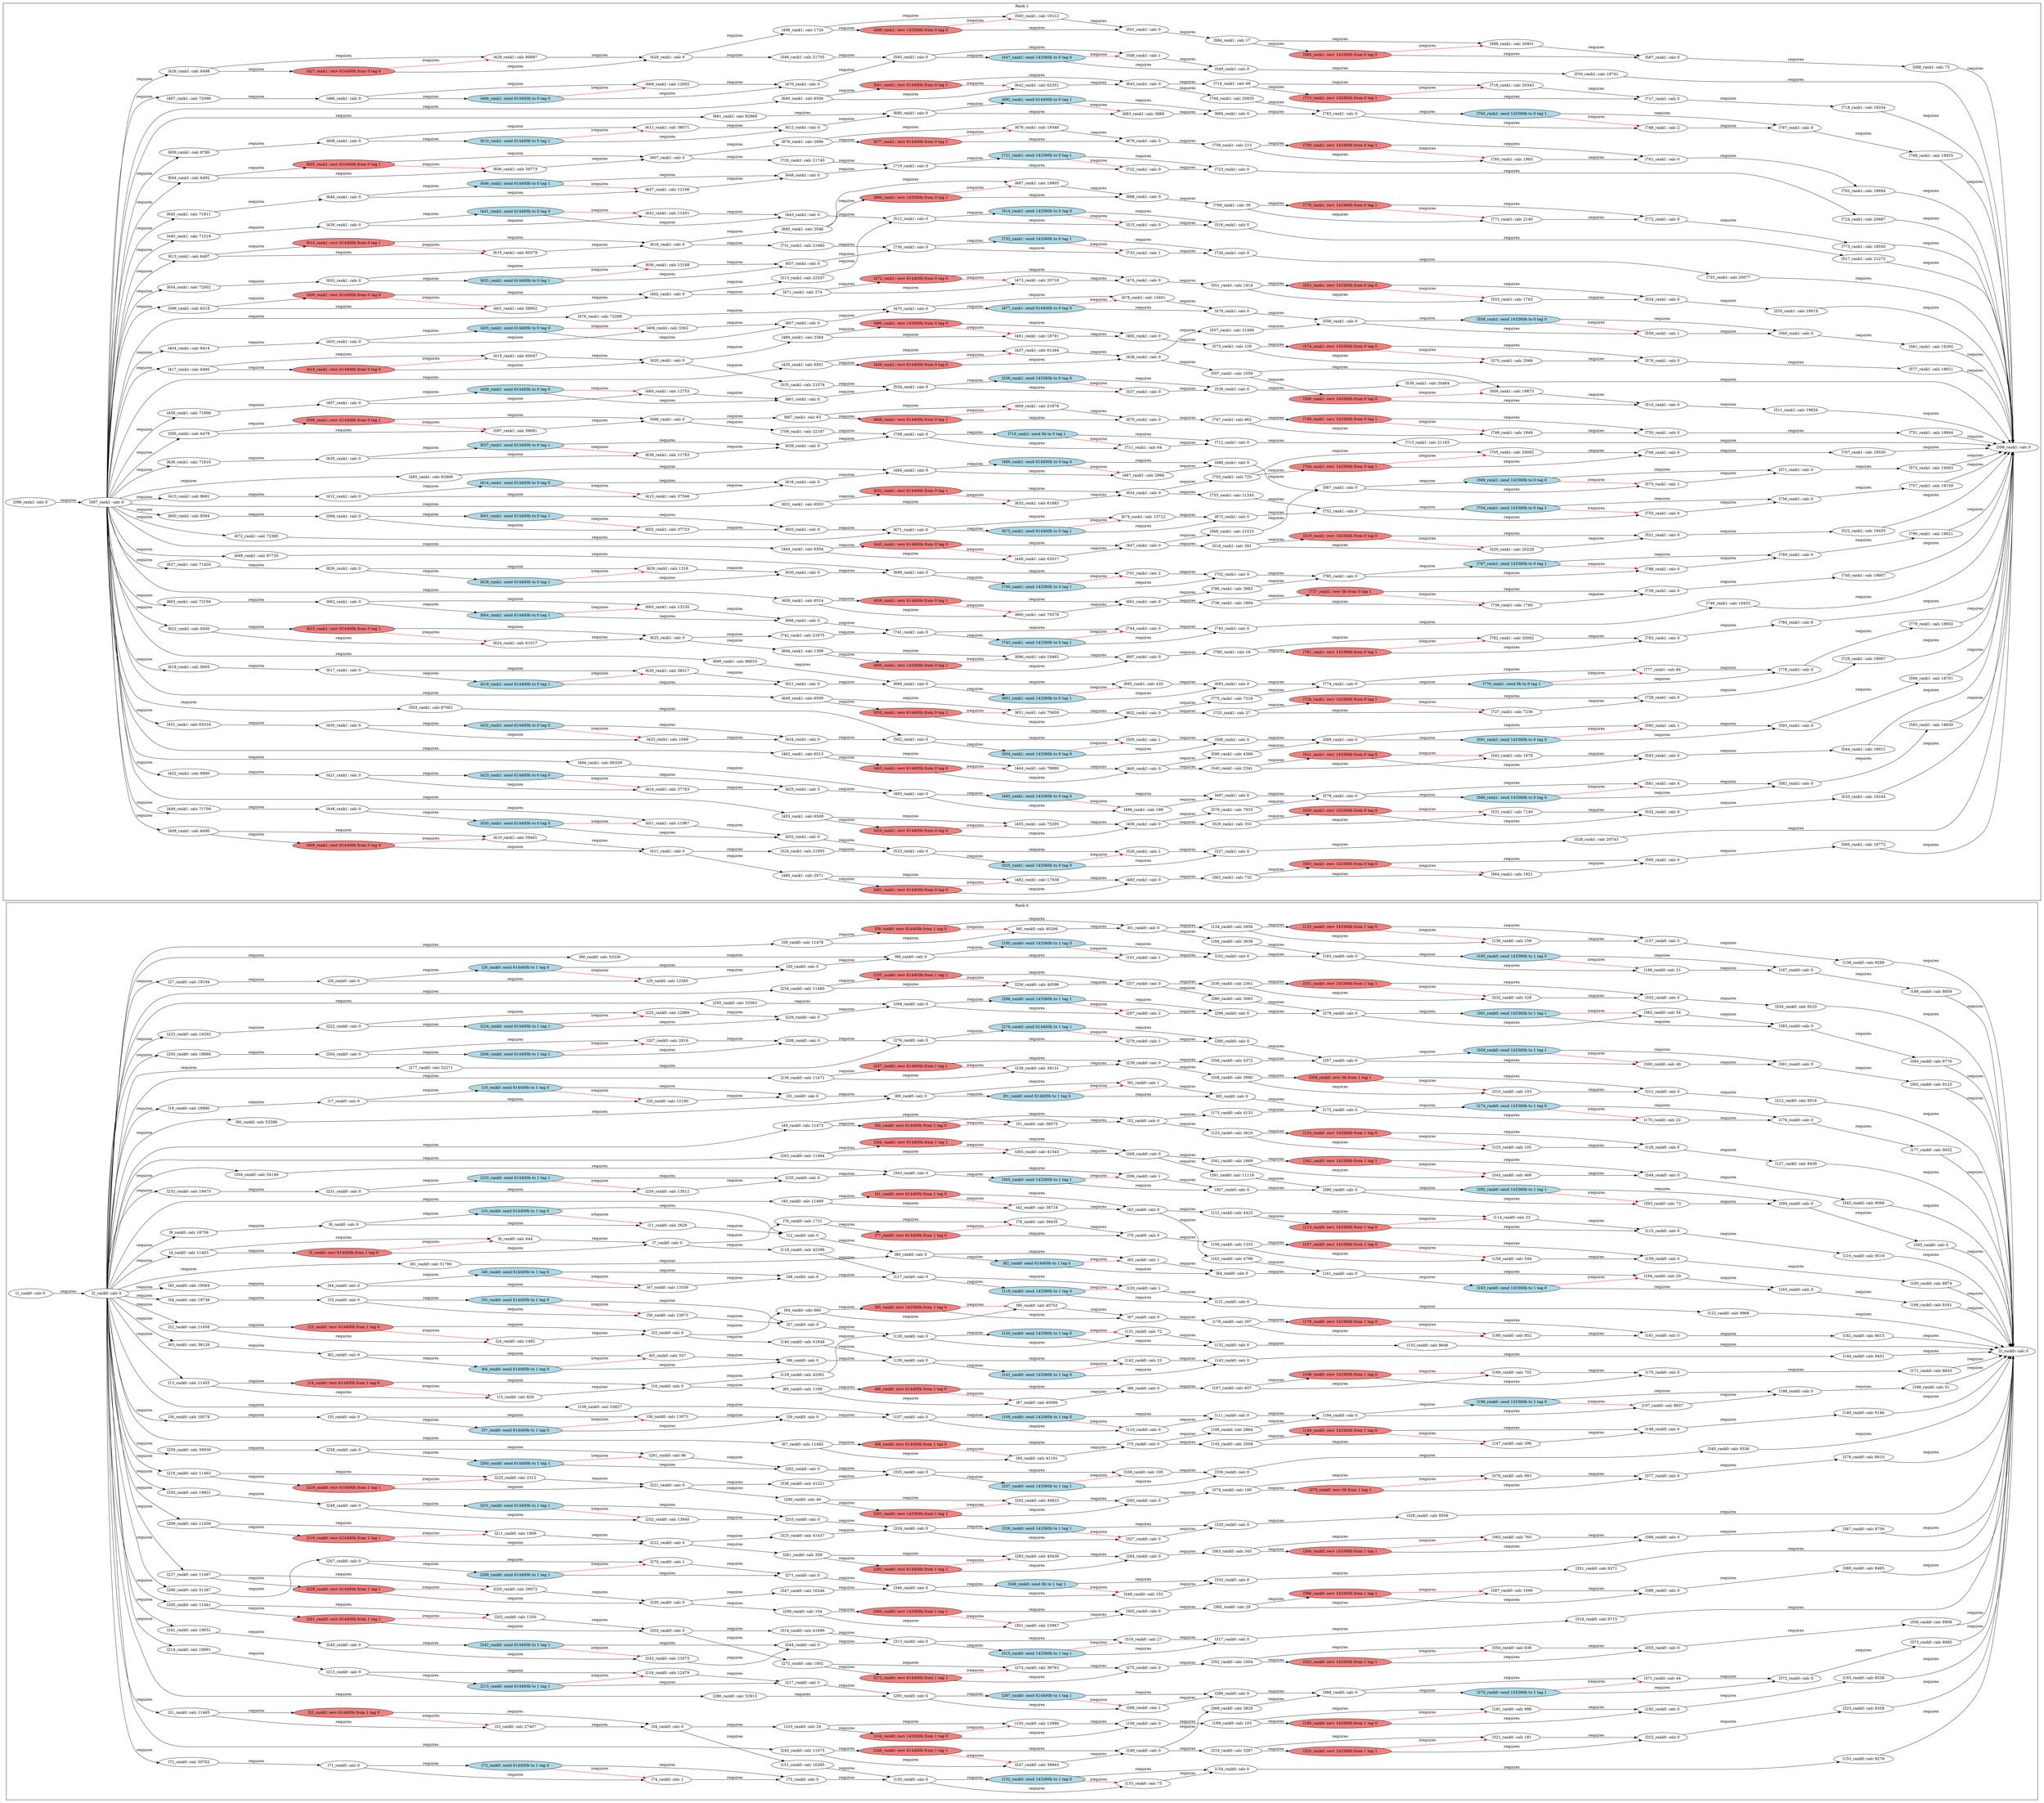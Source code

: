 digraph G {
    rankdir=LR;
    subgraph "cluster_rank_0" {
        label = "Rank 0";
        "l61_rank0: calc 0" [style=filled, fillcolor="white"];
        "l158_rank0: calc 544" [style=filled, fillcolor="white"];
        "l314_rank0: calc 41896" [style=filled, fillcolor="white"];
        "l245_rank0: calc 11475" [style=filled, fillcolor="white"];
        "l257_rank0: calc 0" [style=filled, fillcolor="white"];
        "l323_rank0: calc 9358" [style=filled, fillcolor="white"];
        "l305_rank0: send 143360b to 1 tag 1" [style=filled, fillcolor="lightblue"];
        "l209_rank0: calc 11456" [style=filled, fillcolor="white"];
        "l288_rank0: calc 1" [style=filled, fillcolor="white"];
        "l326_rank0: send 143360b to 1 tag 1" [style=filled, fillcolor="lightblue"];
        "l17_rank0: calc 0" [style=filled, fillcolor="white"];
        "l239_rank0: calc 0" [style=filled, fillcolor="white"];
        "l248_rank0: calc 0" [style=filled, fillcolor="white"];
        "l301_rank0: calc 15967" [style=filled, fillcolor="white"];
        "l119_rank0: send 143360b to 1 tag 0" [style=filled, fillcolor="lightblue"];
        "l304_rank0: calc 54146" [style=filled, fillcolor="white"];
        "l175_rank0: calc 22" [style=filled, fillcolor="white"];
        "l221_rank0: calc 0" [style=filled, fillcolor="white"];
        "l167_rank0: calc 657" [style=filled, fillcolor="white"];
        "l198_rank0: calc 0" [style=filled, fillcolor="white"];
        "l100_rank0: send 143360b to 1 tag 0" [style=filled, fillcolor="lightblue"];
        "l354_rank0: calc 638" [style=filled, fillcolor="white"];
        "l32_rank0: recv 614400b from 1 tag 0" [style=filled, fillcolor="lightcoral"];
        "l348_rank0: send 0b to 1 tag 1" [style=filled, fillcolor="lightblue"];
        "l279_rank0: calc 1" [style=filled, fillcolor="white"];
        "l109_rank0: send 143360b to 1 tag 0" [style=filled, fillcolor="lightblue"];
        "l182_rank0: calc 8613" [style=filled, fillcolor="white"];
        "l96_rank0: calc 40753" [style=filled, fillcolor="white"];
        "l324_rank0: calc 0" [style=filled, fillcolor="white"];
        "l202_rank0: calc 1330" [style=filled, fillcolor="white"];
        "l212_rank0: calc 0" [style=filled, fillcolor="white"];
        "l154_rank0: calc 0" [style=filled, fillcolor="white"];
        "l169_rank0: calc 702" [style=filled, fillcolor="white"];
        "l87_rank0: calc 40096" [style=filled, fillcolor="white"];
        "l2_rank0: calc 0" [style=filled, fillcolor="white"];
        "l320_rank0: recv 143360b from 1 tag 1" [style=filled, fillcolor="lightcoral"];
        "l50_rank0: recv 614400b from 1 tag 0" [style=filled, fillcolor="lightcoral"];
        "l331_rank0: recv 143360b from 1 tag 1" [style=filled, fillcolor="lightcoral"];
        "l173_rank0: calc 4133" [style=filled, fillcolor="white"];
        "l228_rank0: recv 614400b from 1 tag 1" [style=filled, fillcolor="lightcoral"];
        "l233_rank0: send 614400b to 1 tag 1" [style=filled, fillcolor="lightblue"];
        "l290_rank0: calc 40" [style=filled, fillcolor="white"];
        "l98_rank0: calc 0" [style=filled, fillcolor="white"];
        "l101_rank0: calc 1" [style=filled, fillcolor="white"];
        "l227_rank0: calc 11467" [style=filled, fillcolor="white"];
        "l104_rank0: recv 143360b from 1 tag 0" [style=filled, fillcolor="lightcoral"];
        "l362_rank0: calc 9123" [style=filled, fillcolor="white"];
        "l368_rank0: calc 0" [style=filled, fillcolor="white"];
        "l393_rank0: calc 73" [style=filled, fillcolor="white"];
        "l329_rank0: calc 9559" [style=filled, fillcolor="white"];
        "l208_rank0: calc 0" [style=filled, fillcolor="white"];
        "l192_rank0: calc 0" [style=filled, fillcolor="white"];
        "l280_rank0: calc 0" [style=filled, fillcolor="white"];
        "l274_rank0: calc 39763" [style=filled, fillcolor="white"];
        "l75_rank0: calc 0" [style=filled, fillcolor="white"];
        "l51_rank0: calc 39575" [style=filled, fillcolor="white"];
        "l25_rank0: calc 0" [style=filled, fillcolor="white"];
        "l252_rank0: calc 13940" [style=filled, fillcolor="white"];
        "l130_rank0: send 143360b to 1 tag 0" [style=filled, fillcolor="lightblue"];
        "l127_rank0: calc 9439" [style=filled, fillcolor="white"];
        "l171_rank0: calc 8843" [style=filled, fillcolor="white"];
        "l28_rank0: send 614400b to 1 tag 0" [style=filled, fillcolor="lightblue"];
        "l78_rank0: calc 39435" [style=filled, fillcolor="white"];
        "l191_rank0: calc 996" [style=filled, fillcolor="white"];
        "l20_rank0: calc 12190" [style=filled, fillcolor="white"];
        "l203_rank0: calc 0" [style=filled, fillcolor="white"];
        "l70_rank0: calc 0" [style=filled, fillcolor="white"];
        "l157_rank0: recv 143360b from 1 tag 0" [style=filled, fillcolor="lightcoral"];
        "l218_rank0: calc 11462" [style=filled, fillcolor="white"];
        "l317_rank0: calc 0" [style=filled, fillcolor="white"];
        "l144_rank0: calc 9431" [style=filled, fillcolor="white"];
        "l300_rank0: recv 143360b from 1 tag 1" [style=filled, fillcolor="lightcoral"];
        "l273_rank0: recv 614400b from 1 tag 1" [style=filled, fillcolor="lightcoral"];
        "l72_rank0: calc 50762" [style=filled, fillcolor="white"];
        "l92_rank0: calc 1" [style=filled, fillcolor="white"];
        "l80_rank0: calc 0" [style=filled, fillcolor="white"];
        "l316_rank0: calc 27" [style=filled, fillcolor="white"];
        "l332_rank0: calc 328" [style=filled, fillcolor="white"];
        "l137_rank0: calc 0" [style=filled, fillcolor="white"];
        "l111_rank0: calc 0" [style=filled, fillcolor="white"];
        "l363_rank0: calc 345" [style=filled, fillcolor="white"];
        "l140_rank0: calc 41848" [style=filled, fillcolor="white"];
        "l143_rank0: calc 0" [style=filled, fillcolor="white"];
        "l52_rank0: calc 0" [style=filled, fillcolor="white"];
        "l53_rank0: calc 0" [style=filled, fillcolor="white"];
        "l60_rank0: calc 40266" [style=filled, fillcolor="white"];
        "l229_rank0: calc 26972" [style=filled, fillcolor="white"];
        "l246_rank0: recv 614400b from 1 tag 1" [style=filled, fillcolor="lightcoral"];
        "l1_rank0: calc 0" [style=filled, fillcolor="white"];
        "l13_rank0: calc 11453" [style=filled, fillcolor="white"];
        "l361_rank0: calc 0" [style=filled, fillcolor="white"];
        "l193_rank0: calc 8538" [style=filled, fillcolor="white"];
        "l125_rank0: calc 105" [style=filled, fillcolor="white"];
        "l149_rank0: calc 9146" [style=filled, fillcolor="white"];
        "l285_rank0: calc 0" [style=filled, fillcolor="white"];
        "l238_rank0: calc 39131" [style=filled, fillcolor="white"];
        "l220_rank0: calc 2312" [style=filled, fillcolor="white"];
        "l201_rank0: recv 614400b from 1 tag 1" [style=filled, fillcolor="lightcoral"];
        "l224_rank0: send 614400b to 1 tag 1" [style=filled, fillcolor="lightblue"];
        "l9_rank0: calc 18756" [style=filled, fillcolor="white"];
        "l291_rank0: recv 143360b from 1 tag 1" [style=filled, fillcolor="lightcoral"];
        "l133_rank0: calc 9646" [style=filled, fillcolor="white"];
        "l352_rank0: calc 1004" [style=filled, fillcolor="white"];
        "l388_rank0: calc 0" [style=filled, fillcolor="white"];
        "l251_rank0: send 614400b to 1 tag 1" [style=filled, fillcolor="lightblue"];
        "l390_rank0: calc 0" [style=filled, fillcolor="white"];
        "l234_rank0: calc 13012" [style=filled, fillcolor="white"];
        "l214_rank0: calc 19091" [style=filled, fillcolor="white"];
        "l255_rank0: recv 614400b from 1 tag 1" [style=filled, fillcolor="lightcoral"];
        "l308_rank0: calc 3980" [style=filled, fillcolor="white"];
        "l253_rank0: calc 0" [style=filled, fillcolor="white"];
        "l42_rank0: calc 38718" [style=filled, fillcolor="white"];
        "l160_rank0: calc 8974" [style=filled, fillcolor="white"];
        "l200_rank0: calc 11441" [style=filled, fillcolor="white"];
        "l217_rank0: calc 0" [style=filled, fillcolor="white"];
        "l31_rank0: calc 11465" [style=filled, fillcolor="white"];
        "l172_rank0: calc 0" [style=filled, fillcolor="white"];
        "l67_rank0: calc 11482" [style=filled, fillcolor="white"];
        "l36_rank0: calc 19378" [style=filled, fillcolor="white"];
        "l180_rank0: calc 852" [style=filled, fillcolor="white"];
        "l24_rank0: calc 1482" [style=filled, fillcolor="white"];
        "l385_rank0: calc 29" [style=filled, fillcolor="white"];
        "l241_rank0: calc 19651" [style=filled, fillcolor="white"];
        "l62_rank0: calc 0" [style=filled, fillcolor="white"];
        "l267_rank0: calc 0" [style=filled, fillcolor="white"];
        "l376_rank0: calc 993" [style=filled, fillcolor="white"];
        "l95_rank0: recv 143360b from 1 tag 0" [style=filled, fillcolor="lightcoral"];
        "l74_rank0: calc 1" [style=filled, fillcolor="white"];
        "l97_rank0: calc 0" [style=filled, fillcolor="white"];
        "l190_rank0: recv 143360b from 1 tag 0" [style=filled, fillcolor="lightcoral"];
        "l232_rank0: calc 19475" [style=filled, fillcolor="white"];
        "l45_rank0: calc 19564" [style=filled, fillcolor="white"];
        "l110_rank0: calc 0" [style=filled, fillcolor="white"];
        "l82_rank0: send 614400b to 1 tag 0" [style=filled, fillcolor="lightblue"];
        "l26_rank0: calc 0" [style=filled, fillcolor="white"];
        "l56_rank0: calc 13873" [style=filled, fillcolor="white"];
        "l235_rank0: calc 0" [style=filled, fillcolor="white"];
        "l325_rank0: calc 41437" [style=filled, fillcolor="white"];
        "l63_rank0: calc 39126" [style=filled, fillcolor="white"];
        "l333_rank0: calc 0" [style=filled, fillcolor="white"];
        "l249_rank0: calc 0" [style=filled, fillcolor="white"];
        "l132_rank0: calc 0" [style=filled, fillcolor="white"];
        "l366_rank0: calc 0" [style=filled, fillcolor="white"];
        "l365_rank0: calc 765" [style=filled, fillcolor="white"];
        "l22_rank0: calc 11458" [style=filled, fillcolor="white"];
        "l216_rank0: calc 12479" [style=filled, fillcolor="white"];
        "l106_rank0: calc 0" [style=filled, fillcolor="white"];
        "l226_rank0: calc 0" [style=filled, fillcolor="white"];
        "l12_rank0: calc 0" [style=filled, fillcolor="white"];
        "l29_rank0: calc 12585" [style=filled, fillcolor="white"];
        "l284_rank0: calc 0" [style=filled, fillcolor="white"];
        "l177_rank0: calc 9032" [style=filled, fillcolor="white"];
        "l153_rank0: calc 73" [style=filled, fillcolor="white"];
        "l340_rank0: calc 9336" [style=filled, fillcolor="white"];
        "l11_rank0: calc 2629" [style=filled, fillcolor="white"];
        "l381_rank0: send 143360b to 1 tag 1" [style=filled, fillcolor="lightblue"];
        "l179_rank0: recv 143360b from 1 tag 0" [style=filled, fillcolor="lightcoral"];
        "l71_rank0: calc 0" [style=filled, fillcolor="white"];
        "l5_rank0: recv 614400b from 1 tag 0" [style=filled, fillcolor="lightcoral"];
        "l346_rank0: calc 0" [style=filled, fillcolor="white"];
        "l276_rank0: calc 0" [style=filled, fillcolor="white"];
        "l116_rank0: calc 9519" [style=filled, fillcolor="white"];
        "l88_rank0: calc 0" [style=filled, fillcolor="white"];
        "l377_rank0: calc 0" [style=filled, fillcolor="white"];
        "l8_rank0: calc 0" [style=filled, fillcolor="white"];
        "l360_rank0: calc 48" [style=filled, fillcolor="white"];
        "l23_rank0: recv 614400b from 1 tag 0" [style=filled, fillcolor="lightcoral"];
        "l166_rank0: calc 9181" [style=filled, fillcolor="white"];
        "l39_rank0: calc 0" [style=filled, fillcolor="white"];
        "l355_rank0: calc 0" [style=filled, fillcolor="white"];
        "l223_rank0: calc 19292" [style=filled, fillcolor="white"];
        "l4_rank0: calc 11403" [style=filled, fillcolor="white"];
        "l293_rank0: calc 0" [style=filled, fillcolor="white"];
        "l68_rank0: recv 614400b from 1 tag 0" [style=filled, fillcolor="lightcoral"];
        "l309_rank0: recv 0b from 1 tag 1" [style=filled, fillcolor="lightcoral"];
        "l347_rank0: calc 16346" [style=filled, fillcolor="white"];
        "l18_rank0: calc 18990" [style=filled, fillcolor="white"];
        "l339_rank0: calc 0" [style=filled, fillcolor="white"];
        "l136_rank0: calc 259" [style=filled, fillcolor="white"];
        "l19_rank0: send 614400b to 1 tag 0" [style=filled, fillcolor="lightblue"];
        "l105_rank0: calc 15886" [style=filled, fillcolor="white"];
        "l162_rank0: calc 4799" [style=filled, fillcolor="white"];
        "l266_rank0: calc 0" [style=filled, fillcolor="white"];
        "l370_rank0: send 143360b to 1 tag 1" [style=filled, fillcolor="lightblue"];
        "l391_rank0: calc 11118" [style=filled, fillcolor="white"];
        "l3_rank0: calc 0" [style=filled, fillcolor="white"];
        "l270_rank0: calc 1" [style=filled, fillcolor="white"];
        "l318_rank0: calc 9715" [style=filled, fillcolor="white"];
        "l84_rank0: calc 0" [style=filled, fillcolor="white"];
        "l129_rank0: calc 42091" [style=filled, fillcolor="white"];
        "l124_rank0: recv 143360b from 1 tag 0" [style=filled, fillcolor="lightcoral"];
        "l367_rank0: calc 8756" [style=filled, fillcolor="white"];
        "l292_rank0: calc 40823" [style=filled, fillcolor="white"];
        "l89_rank0: calc 0" [style=filled, fillcolor="white"];
        "l138_rank0: calc 9288" [style=filled, fillcolor="white"];
        "l343_rank0: calc 469" [style=filled, fillcolor="white"];
        "l236_rank0: calc 11471" [style=filled, fillcolor="white"];
        "l33_rank0: calc 27407" [style=filled, fillcolor="white"];
        "l108_rank0: calc 53827" [style=filled, fillcolor="white"];
        "l247_rank0: calc 39943" [style=filled, fillcolor="white"];
        "l303_rank0: calc 0" [style=filled, fillcolor="white"];
        "l195_rank0: calc 2864" [style=filled, fillcolor="white"];
        "l187_rank0: calc 0" [style=filled, fillcolor="white"];
        "l392_rank0: send 143360b to 1 tag 1" [style=filled, fillcolor="lightblue"];
        "l114_rank0: calc 23" [style=filled, fillcolor="white"];
        "l165_rank0: calc 0" [style=filled, fillcolor="white"];
        "l282_rank0: recv 614400b from 1 tag 1" [style=filled, fillcolor="lightcoral"];
        "l230_rank0: calc 0" [style=filled, fillcolor="white"];
        "l240_rank0: calc 0" [style=filled, fillcolor="white"];
        "l265_rank0: calc 41543" [style=filled, fillcolor="white"];
        "l21_rank0: calc 0" [style=filled, fillcolor="white"];
        "l34_rank0: calc 0" [style=filled, fillcolor="white"];
        "l155_rank0: calc 9279" [style=filled, fillcolor="white"];
        "l142_rank0: calc 23" [style=filled, fillcolor="white"];
        "l64_rank0: send 614400b to 1 tag 0" [style=filled, fillcolor="lightblue"];
        "l47_rank0: calc 13339" [style=filled, fillcolor="white"];
        "l328_rank0: calc 0" [style=filled, fillcolor="white"];
        "l93_rank0: calc 0" [style=filled, fillcolor="white"];
        "l41_rank0: recv 614400b from 1 tag 0" [style=filled, fillcolor="lightcoral"];
        "l112_rank0: calc 4423" [style=filled, fillcolor="white"];
        "l163_rank0: send 143360b to 1 tag 0" [style=filled, fillcolor="lightblue"];
        "l79_rank0: calc 0" [style=filled, fillcolor="white"];
        "l256_rank0: calc 40596" [style=filled, fillcolor="white"];
        "l141_rank0: send 143360b to 1 tag 0" [style=filled, fillcolor="lightblue"];
        "l40_rank0: calc 11469" [style=filled, fillcolor="white"];
        "l207_rank0: calc 2816" [style=filled, fillcolor="white"];
        "l306_rank0: calc 1" [style=filled, fillcolor="white"];
        "l289_rank0: calc 0" [style=filled, fillcolor="white"];
        "l268_rank0: calc 51267" [style=filled, fillcolor="white"];
        "l313_rank0: calc 0" [style=filled, fillcolor="white"];
        "l189_rank0: calc 103" [style=filled, fillcolor="white"];
        "l344_rank0: calc 0" [style=filled, fillcolor="white"];
        "l14_rank0: recv 614400b from 1 tag 0" [style=filled, fillcolor="lightcoral"];
        "l135_rank0: recv 143360b from 1 tag 0" [style=filled, fillcolor="lightcoral"];
        "l181_rank0: calc 0" [style=filled, fillcolor="white"];
        "l76_rank0: calc 1721" [style=filled, fillcolor="white"];
        "l117_rank0: calc 0" [style=filled, fillcolor="white"];
        "l44_rank0: calc 0" [style=filled, fillcolor="white"];
        "l115_rank0: calc 0" [style=filled, fillcolor="white"];
        "l147_rank0: calc 396" [style=filled, fillcolor="white"];
        "l242_rank0: send 614400b to 1 tag 1" [style=filled, fillcolor="lightblue"];
        "l86_rank0: recv 614400b from 1 tag 0" [style=filled, fillcolor="lightcoral"];
        "l345_rank0: calc 9068" [style=filled, fillcolor="white"];
        "l263_rank0: calc 11484" [style=filled, fillcolor="white"];
        "l243_rank0: calc 13575" [style=filled, fillcolor="white"];
        "l122_rank0: calc 9968" [style=filled, fillcolor="white"];
        "l37_rank0: send 614400b to 1 tag 0" [style=filled, fillcolor="lightblue"];
        "l159_rank0: calc 0" [style=filled, fillcolor="white"];
        "l176_rank0: calc 0" [style=filled, fillcolor="white"];
        "l315_rank0: send 143360b to 1 tag 1" [style=filled, fillcolor="lightblue"];
        "l145_rank0: calc 2008" [style=filled, fillcolor="white"];
        "l322_rank0: calc 0" [style=filled, fillcolor="white"];
        "l374_rank0: calc 180" [style=filled, fillcolor="white"];
        "l69_rank0: calc 41191" [style=filled, fillcolor="white"];
        "l151_rank0: calc 16285" [style=filled, fillcolor="white"];
        "l353_rank0: recv 143360b from 1 tag 1" [style=filled, fillcolor="lightcoral"];
        "l384_rank0: calc 8776" [style=filled, fillcolor="white"];
        "l16_rank0: calc 0" [style=filled, fillcolor="white"];
        "l371_rank0: calc 44" [style=filled, fillcolor="white"];
        "l156_rank0: calc 1333" [style=filled, fillcolor="white"];
        "l199_rank0: calc 51" [style=filled, fillcolor="white"];
        "l297_rank0: calc 2" [style=filled, fillcolor="white"];
        "l364_rank0: recv 143360b from 1 tag 1" [style=filled, fillcolor="lightcoral"];
        "l7_rank0: calc 0" [style=filled, fillcolor="white"];
        "l128_rank0: calc 0" [style=filled, fillcolor="white"];
        "l334_rank0: calc 9220" [style=filled, fillcolor="white"];
        "l356_rank0: calc 8908" [style=filled, fillcolor="white"];
        "l123_rank0: calc 3610" [style=filled, fillcolor="white"];
        "l210_rank0: recv 614400b from 1 tag 1" [style=filled, fillcolor="lightcoral"];
        "l168_rank0: recv 143360b from 1 tag 0" [style=filled, fillcolor="lightcoral"];
        "l287_rank0: send 614400b to 1 tag 1" [style=filled, fillcolor="lightblue"];
        "l372_rank0: calc 0" [style=filled, fillcolor="white"];
        "l186_rank0: calc 21" [style=filled, fillcolor="white"];
        "l107_rank0: calc 0" [style=filled, fillcolor="white"];
        "l261_rank0: calc 96" [style=filled, fillcolor="white"];
        "l283_rank0: calc 40436" [style=filled, fillcolor="white"];
        "l90_rank0: calc 52586" [style=filled, fillcolor="white"];
        "l161_rank0: calc 0" [style=filled, fillcolor="white"];
        "l258_rank0: calc 0" [style=filled, fillcolor="white"];
        "l264_rank0: recv 614400b from 1 tag 1" [style=filled, fillcolor="lightcoral"];
        "l394_rank0: calc 0" [style=filled, fillcolor="white"];
        "l73_rank0: send 614400b to 1 tag 0" [style=filled, fillcolor="lightblue"];
        "l35_rank0: calc 0" [style=filled, fillcolor="white"];
        "l81_rank0: calc 51784" [style=filled, fillcolor="white"];
        "l215_rank0: send 614400b to 1 tag 1" [style=filled, fillcolor="lightblue"];
        "l312_rank0: calc 9516" [style=filled, fillcolor="white"];
        "l278_rank0: send 614400b to 1 tag 1" [style=filled, fillcolor="lightblue"];
        "l338_rank0: calc 105" [style=filled, fillcolor="white"];
        "l222_rank0: calc 0" [style=filled, fillcolor="white"];
        "l269_rank0: send 614400b to 1 tag 1" [style=filled, fillcolor="lightblue"];
        "l49_rank0: calc 11473" [style=filled, fillcolor="white"];
        "l395_rank0: calc 0" [style=filled, fillcolor="white"];
        "l103_rank0: calc 24" [style=filled, fillcolor="white"];
        "l349_rank0: calc 152" [style=filled, fillcolor="white"];
        "l375_rank0: recv 0b from 1 tag 1" [style=filled, fillcolor="lightcoral"];
        "l66_rank0: calc 0" [style=filled, fillcolor="white"];
        "l330_rank0: calc 2361" [style=filled, fillcolor="white"];
        "l65_rank0: calc 357" [style=filled, fillcolor="white"];
        "l373_rank0: calc 8985" [style=filled, fillcolor="white"];
        "l185_rank0: send 143360b to 1 tag 0" [style=filled, fillcolor="lightblue"];
        "l126_rank0: calc 0" [style=filled, fillcolor="white"];
        "l271_rank0: calc 0" [style=filled, fillcolor="white"];
        "l134_rank0: calc 2956" [style=filled, fillcolor="white"];
        "l262_rank0: calc 0" [style=filled, fillcolor="white"];
        "l321_rank0: calc 181" [style=filled, fillcolor="white"];
        "l188_rank0: calc 8859" [style=filled, fillcolor="white"];
        "l307_rank0: calc 0" [style=filled, fillcolor="white"];
        "l277_rank0: calc 52271" [style=filled, fillcolor="white"];
        "l206_rank0: send 614400b to 1 tag 1" [style=filled, fillcolor="lightblue"];
        "l219_rank0: recv 614400b from 1 tag 1" [style=filled, fillcolor="lightcoral"];
        "l148_rank0: calc 0" [style=filled, fillcolor="white"];
        "l382_rank0: calc 54" [style=filled, fillcolor="white"];
        "l213_rank0: calc 0" [style=filled, fillcolor="white"];
        "l178_rank0: calc 267" [style=filled, fillcolor="white"];
        "l59_rank0: recv 614400b from 1 tag 0" [style=filled, fillcolor="lightcoral"];
        "l327_rank0: calc 0" [style=filled, fillcolor="white"];
        "l6_rank0: calc 644" [style=filled, fillcolor="white"];
        "l196_rank0: send 143360b to 1 tag 0" [style=filled, fillcolor="lightblue"];
        "l296_rank0: send 143360b to 1 tag 1" [style=filled, fillcolor="lightblue"];
        "l54_rank0: calc 19738" [style=filled, fillcolor="white"];
        "l341_rank0: calc 1669" [style=filled, fillcolor="white"];
        "l336_rank0: calc 41221" [style=filled, fillcolor="white"];
        "l118_rank0: calc 42296" [style=filled, fillcolor="white"];
        "l359_rank0: send 143360b to 1 tag 1" [style=filled, fillcolor="lightblue"];
        "l383_rank0: calc 0" [style=filled, fillcolor="white"];
        "l183_rank0: calc 0" [style=filled, fillcolor="white"];
        "l342_rank0: recv 143360b from 1 tag 1" [style=filled, fillcolor="lightcoral"];
        "l38_rank0: calc 13073" [style=filled, fillcolor="white"];
        "l231_rank0: calc 0" [style=filled, fillcolor="white"];
        "l299_rank0: calc 104" [style=filled, fillcolor="white"];
        "l43_rank0: calc 0" [style=filled, fillcolor="white"];
        "l319_rank0: calc 3287" [style=filled, fillcolor="white"];
        "l131_rank0: calc 72" [style=filled, fillcolor="white"];
        "l259_rank0: calc 39030" [style=filled, fillcolor="white"];
        "l337_rank0: send 143360b to 1 tag 1" [style=filled, fillcolor="lightblue"];
        "l152_rank0: send 143360b to 1 tag 0" [style=filled, fillcolor="lightblue"];
        "l211_rank0: calc 1809" [style=filled, fillcolor="white"];
        "l358_rank0: calc 4372" [style=filled, fillcolor="white"];
        "l204_rank0: calc 0" [style=filled, fillcolor="white"];
        "l174_rank0: send 143360b to 1 tag 0" [style=filled, fillcolor="lightblue"];
        "l250_rank0: calc 19831" [style=filled, fillcolor="white"];
        "l184_rank0: calc 3639" [style=filled, fillcolor="white"];
        "l295_rank0: calc 53563" [style=filled, fillcolor="white"];
        "l10_rank0: send 614400b to 1 tag 0" [style=filled, fillcolor="lightblue"];
        "l27_rank0: calc 19194" [style=filled, fillcolor="white"];
        "l113_rank0: recv 143360b from 1 tag 0" [style=filled, fillcolor="lightcoral"];
        "l357_rank0: calc 0" [style=filled, fillcolor="white"];
        "l260_rank0: send 614400b to 1 tag 1" [style=filled, fillcolor="lightblue"];
        "l335_rank0: calc 0" [style=filled, fillcolor="white"];
        "l281_rank0: calc 359" [style=filled, fillcolor="white"];
        "l272_rank0: calc 1002" [style=filled, fillcolor="white"];
        "l286_rank0: calc 52913" [style=filled, fillcolor="white"];
        "l275_rank0: calc 0" [style=filled, fillcolor="white"];
        "l99_rank0: calc 53330" [style=filled, fillcolor="white"];
        "l194_rank0: calc 0" [style=filled, fillcolor="white"];
        "l57_rank0: calc 0" [style=filled, fillcolor="white"];
        "l244_rank0: calc 0" [style=filled, fillcolor="white"];
        "l310_rank0: calc 103" [style=filled, fillcolor="white"];
        "l237_rank0: recv 614400b from 1 tag 1" [style=filled, fillcolor="lightcoral"];
        "l351_rank0: calc 9271" [style=filled, fillcolor="white"];
        "l139_rank0: calc 0" [style=filled, fillcolor="white"];
        "l30_rank0: calc 0" [style=filled, fillcolor="white"];
        "l170_rank0: calc 0" [style=filled, fillcolor="white"];
        "l225_rank0: calc 12989" [style=filled, fillcolor="white"];
        "l205_rank0: calc 18886" [style=filled, fillcolor="white"];
        "l386_rank0: recv 143360b from 1 tag 1" [style=filled, fillcolor="lightcoral"];
        "l389_rank0: calc 8465" [style=filled, fillcolor="white"];
        "l369_rank0: calc 3829" [style=filled, fillcolor="white"];
        "l311_rank0: calc 0" [style=filled, fillcolor="white"];
        "l294_rank0: calc 0" [style=filled, fillcolor="white"];
        "l379_rank0: calc 0" [style=filled, fillcolor="white"];
        "l254_rank0: calc 11480" [style=filled, fillcolor="white"];
        "l387_rank0: calc 1066" [style=filled, fillcolor="white"];
        "l94_rank0: calc 680" [style=filled, fillcolor="white"];
        "l48_rank0: calc 0" [style=filled, fillcolor="white"];
        "l120_rank0: calc 1" [style=filled, fillcolor="white"];
        "l378_rank0: calc 8610" [style=filled, fillcolor="white"];
        "l164_rank0: calc 20" [style=filled, fillcolor="white"];
        "l380_rank0: calc 3063" [style=filled, fillcolor="white"];
        "l58_rank0: calc 11478" [style=filled, fillcolor="white"];
        "l91_rank0: send 614400b to 1 tag 0" [style=filled, fillcolor="lightblue"];
        "l146_rank0: recv 143360b from 1 tag 0" [style=filled, fillcolor="lightcoral"];
        "l46_rank0: send 614400b to 1 tag 0" [style=filled, fillcolor="lightblue"];
        "l85_rank0: calc 1169" [style=filled, fillcolor="white"];
        "l15_rank0: calc 828" [style=filled, fillcolor="white"];
        "l83_rank0: calc 1" [style=filled, fillcolor="white"];
        "l150_rank0: calc 0" [style=filled, fillcolor="white"];
        "l302_rank0: calc 0" [style=filled, fillcolor="white"];
        "l102_rank0: calc 0" [style=filled, fillcolor="white"];
        "l77_rank0: recv 614400b from 1 tag 0" [style=filled, fillcolor="lightcoral"];
        "l298_rank0: calc 0" [style=filled, fillcolor="white"];
        "l197_rank0: calc 8637" [style=filled, fillcolor="white"];
        "l55_rank0: send 614400b to 1 tag 0" [style=filled, fillcolor="lightblue"];
        "l350_rank0: calc 0" [style=filled, fillcolor="white"];
        "l121_rank0: calc 0" [style=filled, fillcolor="white"];
        "l1_rank0: calc 0" -> "l2_rank0: calc 0" [label="requires", color="black"];
        "l2_rank0: calc 0" -> "l4_rank0: calc 11403" [label="requires", color="black"];
        "l4_rank0: calc 11403" -> "l5_rank0: recv 614400b from 1 tag 0" [label="requires", color="black"];
        "l4_rank0: calc 11403" -> "l6_rank0: calc 644" [label="requires", color="black"];
        "l5_rank0: recv 614400b from 1 tag 0" -> "l6_rank0: calc 644" [label="irequires", color="red"];
        "l6_rank0: calc 644" -> "l7_rank0: calc 0" [label="requires", color="black"];
        "l5_rank0: recv 614400b from 1 tag 0" -> "l7_rank0: calc 0" [label="requires", color="black"];
        "l2_rank0: calc 0" -> "l9_rank0: calc 18756" [label="requires", color="black"];
        "l9_rank0: calc 18756" -> "l8_rank0: calc 0" [label="requires", color="black"];
        "l8_rank0: calc 0" -> "l10_rank0: send 614400b to 1 tag 0" [label="requires", color="black"];
        "l8_rank0: calc 0" -> "l11_rank0: calc 2629" [label="requires", color="black"];
        "l10_rank0: send 614400b to 1 tag 0" -> "l11_rank0: calc 2629" [label="irequires", color="red"];
        "l11_rank0: calc 2629" -> "l12_rank0: calc 0" [label="requires", color="black"];
        "l10_rank0: send 614400b to 1 tag 0" -> "l12_rank0: calc 0" [label="requires", color="black"];
        "l2_rank0: calc 0" -> "l13_rank0: calc 11453" [label="requires", color="black"];
        "l13_rank0: calc 11453" -> "l14_rank0: recv 614400b from 1 tag 0" [label="requires", color="black"];
        "l13_rank0: calc 11453" -> "l15_rank0: calc 828" [label="requires", color="black"];
        "l14_rank0: recv 614400b from 1 tag 0" -> "l15_rank0: calc 828" [label="irequires", color="red"];
        "l15_rank0: calc 828" -> "l16_rank0: calc 0" [label="requires", color="black"];
        "l14_rank0: recv 614400b from 1 tag 0" -> "l16_rank0: calc 0" [label="requires", color="black"];
        "l2_rank0: calc 0" -> "l18_rank0: calc 18990" [label="requires", color="black"];
        "l18_rank0: calc 18990" -> "l17_rank0: calc 0" [label="requires", color="black"];
        "l17_rank0: calc 0" -> "l19_rank0: send 614400b to 1 tag 0" [label="requires", color="black"];
        "l17_rank0: calc 0" -> "l20_rank0: calc 12190" [label="requires", color="black"];
        "l19_rank0: send 614400b to 1 tag 0" -> "l20_rank0: calc 12190" [label="irequires", color="red"];
        "l20_rank0: calc 12190" -> "l21_rank0: calc 0" [label="requires", color="black"];
        "l19_rank0: send 614400b to 1 tag 0" -> "l21_rank0: calc 0" [label="requires", color="black"];
        "l2_rank0: calc 0" -> "l22_rank0: calc 11458" [label="requires", color="black"];
        "l22_rank0: calc 11458" -> "l23_rank0: recv 614400b from 1 tag 0" [label="requires", color="black"];
        "l22_rank0: calc 11458" -> "l24_rank0: calc 1482" [label="requires", color="black"];
        "l23_rank0: recv 614400b from 1 tag 0" -> "l24_rank0: calc 1482" [label="irequires", color="red"];
        "l24_rank0: calc 1482" -> "l25_rank0: calc 0" [label="requires", color="black"];
        "l23_rank0: recv 614400b from 1 tag 0" -> "l25_rank0: calc 0" [label="requires", color="black"];
        "l2_rank0: calc 0" -> "l27_rank0: calc 19194" [label="requires", color="black"];
        "l27_rank0: calc 19194" -> "l26_rank0: calc 0" [label="requires", color="black"];
        "l26_rank0: calc 0" -> "l28_rank0: send 614400b to 1 tag 0" [label="requires", color="black"];
        "l26_rank0: calc 0" -> "l29_rank0: calc 12585" [label="requires", color="black"];
        "l28_rank0: send 614400b to 1 tag 0" -> "l29_rank0: calc 12585" [label="irequires", color="red"];
        "l29_rank0: calc 12585" -> "l30_rank0: calc 0" [label="requires", color="black"];
        "l28_rank0: send 614400b to 1 tag 0" -> "l30_rank0: calc 0" [label="requires", color="black"];
        "l2_rank0: calc 0" -> "l31_rank0: calc 11465" [label="requires", color="black"];
        "l31_rank0: calc 11465" -> "l32_rank0: recv 614400b from 1 tag 0" [label="requires", color="black"];
        "l31_rank0: calc 11465" -> "l33_rank0: calc 27407" [label="requires", color="black"];
        "l32_rank0: recv 614400b from 1 tag 0" -> "l33_rank0: calc 27407" [label="irequires", color="red"];
        "l33_rank0: calc 27407" -> "l34_rank0: calc 0" [label="requires", color="black"];
        "l32_rank0: recv 614400b from 1 tag 0" -> "l34_rank0: calc 0" [label="requires", color="black"];
        "l2_rank0: calc 0" -> "l36_rank0: calc 19378" [label="requires", color="black"];
        "l36_rank0: calc 19378" -> "l35_rank0: calc 0" [label="requires", color="black"];
        "l35_rank0: calc 0" -> "l37_rank0: send 614400b to 1 tag 0" [label="requires", color="black"];
        "l35_rank0: calc 0" -> "l38_rank0: calc 13073" [label="requires", color="black"];
        "l37_rank0: send 614400b to 1 tag 0" -> "l38_rank0: calc 13073" [label="irequires", color="red"];
        "l38_rank0: calc 13073" -> "l39_rank0: calc 0" [label="requires", color="black"];
        "l37_rank0: send 614400b to 1 tag 0" -> "l39_rank0: calc 0" [label="requires", color="black"];
        "l2_rank0: calc 0" -> "l40_rank0: calc 11469" [label="requires", color="black"];
        "l40_rank0: calc 11469" -> "l41_rank0: recv 614400b from 1 tag 0" [label="requires", color="black"];
        "l40_rank0: calc 11469" -> "l42_rank0: calc 38718" [label="requires", color="black"];
        "l41_rank0: recv 614400b from 1 tag 0" -> "l42_rank0: calc 38718" [label="irequires", color="red"];
        "l42_rank0: calc 38718" -> "l43_rank0: calc 0" [label="requires", color="black"];
        "l41_rank0: recv 614400b from 1 tag 0" -> "l43_rank0: calc 0" [label="requires", color="black"];
        "l2_rank0: calc 0" -> "l45_rank0: calc 19564" [label="requires", color="black"];
        "l45_rank0: calc 19564" -> "l44_rank0: calc 0" [label="requires", color="black"];
        "l44_rank0: calc 0" -> "l46_rank0: send 614400b to 1 tag 0" [label="requires", color="black"];
        "l44_rank0: calc 0" -> "l47_rank0: calc 13339" [label="requires", color="black"];
        "l46_rank0: send 614400b to 1 tag 0" -> "l47_rank0: calc 13339" [label="irequires", color="red"];
        "l47_rank0: calc 13339" -> "l48_rank0: calc 0" [label="requires", color="black"];
        "l46_rank0: send 614400b to 1 tag 0" -> "l48_rank0: calc 0" [label="requires", color="black"];
        "l2_rank0: calc 0" -> "l49_rank0: calc 11473" [label="requires", color="black"];
        "l49_rank0: calc 11473" -> "l50_rank0: recv 614400b from 1 tag 0" [label="requires", color="black"];
        "l49_rank0: calc 11473" -> "l51_rank0: calc 39575" [label="requires", color="black"];
        "l50_rank0: recv 614400b from 1 tag 0" -> "l51_rank0: calc 39575" [label="irequires", color="red"];
        "l51_rank0: calc 39575" -> "l52_rank0: calc 0" [label="requires", color="black"];
        "l50_rank0: recv 614400b from 1 tag 0" -> "l52_rank0: calc 0" [label="requires", color="black"];
        "l2_rank0: calc 0" -> "l54_rank0: calc 19738" [label="requires", color="black"];
        "l54_rank0: calc 19738" -> "l53_rank0: calc 0" [label="requires", color="black"];
        "l53_rank0: calc 0" -> "l55_rank0: send 614400b to 1 tag 0" [label="requires", color="black"];
        "l53_rank0: calc 0" -> "l56_rank0: calc 13873" [label="requires", color="black"];
        "l55_rank0: send 614400b to 1 tag 0" -> "l56_rank0: calc 13873" [label="irequires", color="red"];
        "l56_rank0: calc 13873" -> "l57_rank0: calc 0" [label="requires", color="black"];
        "l55_rank0: send 614400b to 1 tag 0" -> "l57_rank0: calc 0" [label="requires", color="black"];
        "l2_rank0: calc 0" -> "l58_rank0: calc 11478" [label="requires", color="black"];
        "l58_rank0: calc 11478" -> "l59_rank0: recv 614400b from 1 tag 0" [label="requires", color="black"];
        "l58_rank0: calc 11478" -> "l60_rank0: calc 40266" [label="requires", color="black"];
        "l59_rank0: recv 614400b from 1 tag 0" -> "l60_rank0: calc 40266" [label="irequires", color="red"];
        "l60_rank0: calc 40266" -> "l61_rank0: calc 0" [label="requires", color="black"];
        "l59_rank0: recv 614400b from 1 tag 0" -> "l61_rank0: calc 0" [label="requires", color="black"];
        "l2_rank0: calc 0" -> "l63_rank0: calc 39126" [label="requires", color="black"];
        "l63_rank0: calc 39126" -> "l62_rank0: calc 0" [label="requires", color="black"];
        "l62_rank0: calc 0" -> "l64_rank0: send 614400b to 1 tag 0" [label="requires", color="black"];
        "l62_rank0: calc 0" -> "l65_rank0: calc 357" [label="requires", color="black"];
        "l64_rank0: send 614400b to 1 tag 0" -> "l65_rank0: calc 357" [label="irequires", color="red"];
        "l65_rank0: calc 357" -> "l66_rank0: calc 0" [label="requires", color="black"];
        "l64_rank0: send 614400b to 1 tag 0" -> "l66_rank0: calc 0" [label="requires", color="black"];
        "l2_rank0: calc 0" -> "l67_rank0: calc 11482" [label="requires", color="black"];
        "l67_rank0: calc 11482" -> "l68_rank0: recv 614400b from 1 tag 0" [label="requires", color="black"];
        "l67_rank0: calc 11482" -> "l69_rank0: calc 41191" [label="requires", color="black"];
        "l68_rank0: recv 614400b from 1 tag 0" -> "l69_rank0: calc 41191" [label="irequires", color="red"];
        "l69_rank0: calc 41191" -> "l70_rank0: calc 0" [label="requires", color="black"];
        "l68_rank0: recv 614400b from 1 tag 0" -> "l70_rank0: calc 0" [label="requires", color="black"];
        "l2_rank0: calc 0" -> "l72_rank0: calc 50762" [label="requires", color="black"];
        "l72_rank0: calc 50762" -> "l71_rank0: calc 0" [label="requires", color="black"];
        "l71_rank0: calc 0" -> "l73_rank0: send 614400b to 1 tag 0" [label="requires", color="black"];
        "l71_rank0: calc 0" -> "l74_rank0: calc 1" [label="requires", color="black"];
        "l73_rank0: send 614400b to 1 tag 0" -> "l74_rank0: calc 1" [label="irequires", color="red"];
        "l74_rank0: calc 1" -> "l75_rank0: calc 0" [label="requires", color="black"];
        "l73_rank0: send 614400b to 1 tag 0" -> "l75_rank0: calc 0" [label="requires", color="black"];
        "l7_rank0: calc 0" -> "l76_rank0: calc 1721" [label="requires", color="black"];
        "l76_rank0: calc 1721" -> "l77_rank0: recv 614400b from 1 tag 0" [label="requires", color="black"];
        "l76_rank0: calc 1721" -> "l78_rank0: calc 39435" [label="requires", color="black"];
        "l77_rank0: recv 614400b from 1 tag 0" -> "l78_rank0: calc 39435" [label="irequires", color="red"];
        "l78_rank0: calc 39435" -> "l79_rank0: calc 0" [label="requires", color="black"];
        "l77_rank0: recv 614400b from 1 tag 0" -> "l79_rank0: calc 0" [label="requires", color="black"];
        "l2_rank0: calc 0" -> "l81_rank0: calc 51784" [label="requires", color="black"];
        "l81_rank0: calc 51784" -> "l80_rank0: calc 0" [label="requires", color="black"];
        "l12_rank0: calc 0" -> "l80_rank0: calc 0" [label="requires", color="black"];
        "l80_rank0: calc 0" -> "l82_rank0: send 614400b to 1 tag 0" [label="requires", color="black"];
        "l80_rank0: calc 0" -> "l83_rank0: calc 1" [label="requires", color="black"];
        "l82_rank0: send 614400b to 1 tag 0" -> "l83_rank0: calc 1" [label="irequires", color="red"];
        "l83_rank0: calc 1" -> "l84_rank0: calc 0" [label="requires", color="black"];
        "l82_rank0: send 614400b to 1 tag 0" -> "l84_rank0: calc 0" [label="requires", color="black"];
        "l16_rank0: calc 0" -> "l85_rank0: calc 1169" [label="requires", color="black"];
        "l85_rank0: calc 1169" -> "l86_rank0: recv 614400b from 1 tag 0" [label="requires", color="black"];
        "l85_rank0: calc 1169" -> "l87_rank0: calc 40096" [label="requires", color="black"];
        "l86_rank0: recv 614400b from 1 tag 0" -> "l87_rank0: calc 40096" [label="irequires", color="red"];
        "l87_rank0: calc 40096" -> "l88_rank0: calc 0" [label="requires", color="black"];
        "l86_rank0: recv 614400b from 1 tag 0" -> "l88_rank0: calc 0" [label="requires", color="black"];
        "l2_rank0: calc 0" -> "l90_rank0: calc 52586" [label="requires", color="black"];
        "l90_rank0: calc 52586" -> "l89_rank0: calc 0" [label="requires", color="black"];
        "l21_rank0: calc 0" -> "l89_rank0: calc 0" [label="requires", color="black"];
        "l89_rank0: calc 0" -> "l91_rank0: send 614400b to 1 tag 0" [label="requires", color="black"];
        "l89_rank0: calc 0" -> "l92_rank0: calc 1" [label="requires", color="black"];
        "l91_rank0: send 614400b to 1 tag 0" -> "l92_rank0: calc 1" [label="irequires", color="red"];
        "l92_rank0: calc 1" -> "l93_rank0: calc 0" [label="requires", color="black"];
        "l91_rank0: send 614400b to 1 tag 0" -> "l93_rank0: calc 0" [label="requires", color="black"];
        "l25_rank0: calc 0" -> "l94_rank0: calc 680" [label="requires", color="black"];
        "l94_rank0: calc 680" -> "l95_rank0: recv 143360b from 1 tag 0" [label="requires", color="black"];
        "l94_rank0: calc 680" -> "l96_rank0: calc 40753" [label="requires", color="black"];
        "l95_rank0: recv 143360b from 1 tag 0" -> "l96_rank0: calc 40753" [label="irequires", color="red"];
        "l96_rank0: calc 40753" -> "l97_rank0: calc 0" [label="requires", color="black"];
        "l95_rank0: recv 143360b from 1 tag 0" -> "l97_rank0: calc 0" [label="requires", color="black"];
        "l2_rank0: calc 0" -> "l99_rank0: calc 53330" [label="requires", color="black"];
        "l99_rank0: calc 53330" -> "l98_rank0: calc 0" [label="requires", color="black"];
        "l30_rank0: calc 0" -> "l98_rank0: calc 0" [label="requires", color="black"];
        "l98_rank0: calc 0" -> "l100_rank0: send 143360b to 1 tag 0" [label="requires", color="black"];
        "l98_rank0: calc 0" -> "l101_rank0: calc 1" [label="requires", color="black"];
        "l100_rank0: send 143360b to 1 tag 0" -> "l101_rank0: calc 1" [label="irequires", color="red"];
        "l101_rank0: calc 1" -> "l102_rank0: calc 0" [label="requires", color="black"];
        "l100_rank0: send 143360b to 1 tag 0" -> "l102_rank0: calc 0" [label="requires", color="black"];
        "l34_rank0: calc 0" -> "l103_rank0: calc 24" [label="requires", color="black"];
        "l103_rank0: calc 24" -> "l104_rank0: recv 143360b from 1 tag 0" [label="requires", color="black"];
        "l103_rank0: calc 24" -> "l105_rank0: calc 15886" [label="requires", color="black"];
        "l104_rank0: recv 143360b from 1 tag 0" -> "l105_rank0: calc 15886" [label="irequires", color="red"];
        "l105_rank0: calc 15886" -> "l106_rank0: calc 0" [label="requires", color="black"];
        "l104_rank0: recv 143360b from 1 tag 0" -> "l106_rank0: calc 0" [label="requires", color="black"];
        "l2_rank0: calc 0" -> "l108_rank0: calc 53827" [label="requires", color="black"];
        "l108_rank0: calc 53827" -> "l107_rank0: calc 0" [label="requires", color="black"];
        "l39_rank0: calc 0" -> "l107_rank0: calc 0" [label="requires", color="black"];
        "l107_rank0: calc 0" -> "l109_rank0: send 143360b to 1 tag 0" [label="requires", color="black"];
        "l107_rank0: calc 0" -> "l110_rank0: calc 0" [label="requires", color="black"];
        "l109_rank0: send 143360b to 1 tag 0" -> "l110_rank0: calc 0" [label="irequires", color="red"];
        "l110_rank0: calc 0" -> "l111_rank0: calc 0" [label="requires", color="black"];
        "l109_rank0: send 143360b to 1 tag 0" -> "l111_rank0: calc 0" [label="requires", color="black"];
        "l43_rank0: calc 0" -> "l112_rank0: calc 4423" [label="requires", color="black"];
        "l112_rank0: calc 4423" -> "l113_rank0: recv 143360b from 1 tag 0" [label="requires", color="black"];
        "l112_rank0: calc 4423" -> "l114_rank0: calc 23" [label="requires", color="black"];
        "l113_rank0: recv 143360b from 1 tag 0" -> "l114_rank0: calc 23" [label="irequires", color="red"];
        "l114_rank0: calc 23" -> "l115_rank0: calc 0" [label="requires", color="black"];
        "l113_rank0: recv 143360b from 1 tag 0" -> "l115_rank0: calc 0" [label="requires", color="black"];
        "l115_rank0: calc 0" -> "l116_rank0: calc 9519" [label="requires", color="black"];
        "l116_rank0: calc 9519" -> "l3_rank0: calc 0" [label="requires", color="black"];
        "l7_rank0: calc 0" -> "l118_rank0: calc 42296" [label="requires", color="black"];
        "l118_rank0: calc 42296" -> "l117_rank0: calc 0" [label="requires", color="black"];
        "l48_rank0: calc 0" -> "l117_rank0: calc 0" [label="requires", color="black"];
        "l117_rank0: calc 0" -> "l119_rank0: send 143360b to 1 tag 0" [label="requires", color="black"];
        "l117_rank0: calc 0" -> "l120_rank0: calc 1" [label="requires", color="black"];
        "l119_rank0: send 143360b to 1 tag 0" -> "l120_rank0: calc 1" [label="irequires", color="red"];
        "l120_rank0: calc 1" -> "l121_rank0: calc 0" [label="requires", color="black"];
        "l119_rank0: send 143360b to 1 tag 0" -> "l121_rank0: calc 0" [label="requires", color="black"];
        "l121_rank0: calc 0" -> "l122_rank0: calc 9968" [label="requires", color="black"];
        "l122_rank0: calc 9968" -> "l3_rank0: calc 0" [label="requires", color="black"];
        "l52_rank0: calc 0" -> "l123_rank0: calc 3610" [label="requires", color="black"];
        "l123_rank0: calc 3610" -> "l124_rank0: recv 143360b from 1 tag 0" [label="requires", color="black"];
        "l123_rank0: calc 3610" -> "l125_rank0: calc 105" [label="requires", color="black"];
        "l124_rank0: recv 143360b from 1 tag 0" -> "l125_rank0: calc 105" [label="irequires", color="red"];
        "l125_rank0: calc 105" -> "l126_rank0: calc 0" [label="requires", color="black"];
        "l124_rank0: recv 143360b from 1 tag 0" -> "l126_rank0: calc 0" [label="requires", color="black"];
        "l126_rank0: calc 0" -> "l127_rank0: calc 9439" [label="requires", color="black"];
        "l127_rank0: calc 9439" -> "l3_rank0: calc 0" [label="requires", color="black"];
        "l16_rank0: calc 0" -> "l129_rank0: calc 42091" [label="requires", color="black"];
        "l129_rank0: calc 42091" -> "l128_rank0: calc 0" [label="requires", color="black"];
        "l57_rank0: calc 0" -> "l128_rank0: calc 0" [label="requires", color="black"];
        "l128_rank0: calc 0" -> "l130_rank0: send 143360b to 1 tag 0" [label="requires", color="black"];
        "l128_rank0: calc 0" -> "l131_rank0: calc 72" [label="requires", color="black"];
        "l130_rank0: send 143360b to 1 tag 0" -> "l131_rank0: calc 72" [label="irequires", color="red"];
        "l131_rank0: calc 72" -> "l132_rank0: calc 0" [label="requires", color="black"];
        "l130_rank0: send 143360b to 1 tag 0" -> "l132_rank0: calc 0" [label="requires", color="black"];
        "l132_rank0: calc 0" -> "l133_rank0: calc 9646" [label="requires", color="black"];
        "l133_rank0: calc 9646" -> "l3_rank0: calc 0" [label="requires", color="black"];
        "l61_rank0: calc 0" -> "l134_rank0: calc 2956" [label="requires", color="black"];
        "l134_rank0: calc 2956" -> "l135_rank0: recv 143360b from 1 tag 0" [label="requires", color="black"];
        "l134_rank0: calc 2956" -> "l136_rank0: calc 259" [label="requires", color="black"];
        "l135_rank0: recv 143360b from 1 tag 0" -> "l136_rank0: calc 259" [label="irequires", color="red"];
        "l136_rank0: calc 259" -> "l137_rank0: calc 0" [label="requires", color="black"];
        "l135_rank0: recv 143360b from 1 tag 0" -> "l137_rank0: calc 0" [label="requires", color="black"];
        "l137_rank0: calc 0" -> "l138_rank0: calc 9288" [label="requires", color="black"];
        "l138_rank0: calc 9288" -> "l3_rank0: calc 0" [label="requires", color="black"];
        "l25_rank0: calc 0" -> "l140_rank0: calc 41848" [label="requires", color="black"];
        "l140_rank0: calc 41848" -> "l139_rank0: calc 0" [label="requires", color="black"];
        "l66_rank0: calc 0" -> "l139_rank0: calc 0" [label="requires", color="black"];
        "l139_rank0: calc 0" -> "l141_rank0: send 143360b to 1 tag 0" [label="requires", color="black"];
        "l139_rank0: calc 0" -> "l142_rank0: calc 23" [label="requires", color="black"];
        "l141_rank0: send 143360b to 1 tag 0" -> "l142_rank0: calc 23" [label="irequires", color="red"];
        "l142_rank0: calc 23" -> "l143_rank0: calc 0" [label="requires", color="black"];
        "l141_rank0: send 143360b to 1 tag 0" -> "l143_rank0: calc 0" [label="requires", color="black"];
        "l143_rank0: calc 0" -> "l144_rank0: calc 9431" [label="requires", color="black"];
        "l144_rank0: calc 9431" -> "l3_rank0: calc 0" [label="requires", color="black"];
        "l70_rank0: calc 0" -> "l145_rank0: calc 2008" [label="requires", color="black"];
        "l145_rank0: calc 2008" -> "l146_rank0: recv 143360b from 1 tag 0" [label="requires", color="black"];
        "l145_rank0: calc 2008" -> "l147_rank0: calc 396" [label="requires", color="black"];
        "l146_rank0: recv 143360b from 1 tag 0" -> "l147_rank0: calc 396" [label="irequires", color="red"];
        "l147_rank0: calc 396" -> "l148_rank0: calc 0" [label="requires", color="black"];
        "l146_rank0: recv 143360b from 1 tag 0" -> "l148_rank0: calc 0" [label="requires", color="black"];
        "l148_rank0: calc 0" -> "l149_rank0: calc 9146" [label="requires", color="black"];
        "l149_rank0: calc 9146" -> "l3_rank0: calc 0" [label="requires", color="black"];
        "l34_rank0: calc 0" -> "l151_rank0: calc 16285" [label="requires", color="black"];
        "l151_rank0: calc 16285" -> "l150_rank0: calc 0" [label="requires", color="black"];
        "l75_rank0: calc 0" -> "l150_rank0: calc 0" [label="requires", color="black"];
        "l150_rank0: calc 0" -> "l152_rank0: send 143360b to 1 tag 0" [label="requires", color="black"];
        "l150_rank0: calc 0" -> "l153_rank0: calc 73" [label="requires", color="black"];
        "l152_rank0: send 143360b to 1 tag 0" -> "l153_rank0: calc 73" [label="irequires", color="red"];
        "l153_rank0: calc 73" -> "l154_rank0: calc 0" [label="requires", color="black"];
        "l152_rank0: send 143360b to 1 tag 0" -> "l154_rank0: calc 0" [label="requires", color="black"];
        "l154_rank0: calc 0" -> "l155_rank0: calc 9279" [label="requires", color="black"];
        "l155_rank0: calc 9279" -> "l3_rank0: calc 0" [label="requires", color="black"];
        "l79_rank0: calc 0" -> "l156_rank0: calc 1333" [label="requires", color="black"];
        "l156_rank0: calc 1333" -> "l157_rank0: recv 143360b from 1 tag 0" [label="requires", color="black"];
        "l156_rank0: calc 1333" -> "l158_rank0: calc 544" [label="requires", color="black"];
        "l157_rank0: recv 143360b from 1 tag 0" -> "l158_rank0: calc 544" [label="irequires", color="red"];
        "l158_rank0: calc 544" -> "l159_rank0: calc 0" [label="requires", color="black"];
        "l157_rank0: recv 143360b from 1 tag 0" -> "l159_rank0: calc 0" [label="requires", color="black"];
        "l159_rank0: calc 0" -> "l160_rank0: calc 8974" [label="requires", color="black"];
        "l160_rank0: calc 8974" -> "l3_rank0: calc 0" [label="requires", color="black"];
        "l43_rank0: calc 0" -> "l162_rank0: calc 4799" [label="requires", color="black"];
        "l162_rank0: calc 4799" -> "l161_rank0: calc 0" [label="requires", color="black"];
        "l84_rank0: calc 0" -> "l161_rank0: calc 0" [label="requires", color="black"];
        "l161_rank0: calc 0" -> "l163_rank0: send 143360b to 1 tag 0" [label="requires", color="black"];
        "l161_rank0: calc 0" -> "l164_rank0: calc 20" [label="requires", color="black"];
        "l163_rank0: send 143360b to 1 tag 0" -> "l164_rank0: calc 20" [label="irequires", color="red"];
        "l164_rank0: calc 20" -> "l165_rank0: calc 0" [label="requires", color="black"];
        "l163_rank0: send 143360b to 1 tag 0" -> "l165_rank0: calc 0" [label="requires", color="black"];
        "l165_rank0: calc 0" -> "l166_rank0: calc 9181" [label="requires", color="black"];
        "l166_rank0: calc 9181" -> "l3_rank0: calc 0" [label="requires", color="black"];
        "l88_rank0: calc 0" -> "l167_rank0: calc 657" [label="requires", color="black"];
        "l167_rank0: calc 657" -> "l168_rank0: recv 143360b from 1 tag 0" [label="requires", color="black"];
        "l167_rank0: calc 657" -> "l169_rank0: calc 702" [label="requires", color="black"];
        "l168_rank0: recv 143360b from 1 tag 0" -> "l169_rank0: calc 702" [label="irequires", color="red"];
        "l169_rank0: calc 702" -> "l170_rank0: calc 0" [label="requires", color="black"];
        "l168_rank0: recv 143360b from 1 tag 0" -> "l170_rank0: calc 0" [label="requires", color="black"];
        "l170_rank0: calc 0" -> "l171_rank0: calc 8843" [label="requires", color="black"];
        "l171_rank0: calc 8843" -> "l3_rank0: calc 0" [label="requires", color="black"];
        "l52_rank0: calc 0" -> "l173_rank0: calc 4133" [label="requires", color="black"];
        "l173_rank0: calc 4133" -> "l172_rank0: calc 0" [label="requires", color="black"];
        "l93_rank0: calc 0" -> "l172_rank0: calc 0" [label="requires", color="black"];
        "l172_rank0: calc 0" -> "l174_rank0: send 143360b to 1 tag 0" [label="requires", color="black"];
        "l172_rank0: calc 0" -> "l175_rank0: calc 22" [label="requires", color="black"];
        "l174_rank0: send 143360b to 1 tag 0" -> "l175_rank0: calc 22" [label="irequires", color="red"];
        "l175_rank0: calc 22" -> "l176_rank0: calc 0" [label="requires", color="black"];
        "l174_rank0: send 143360b to 1 tag 0" -> "l176_rank0: calc 0" [label="requires", color="black"];
        "l176_rank0: calc 0" -> "l177_rank0: calc 9032" [label="requires", color="black"];
        "l177_rank0: calc 9032" -> "l3_rank0: calc 0" [label="requires", color="black"];
        "l97_rank0: calc 0" -> "l178_rank0: calc 267" [label="requires", color="black"];
        "l178_rank0: calc 267" -> "l179_rank0: recv 143360b from 1 tag 0" [label="requires", color="black"];
        "l178_rank0: calc 267" -> "l180_rank0: calc 852" [label="requires", color="black"];
        "l179_rank0: recv 143360b from 1 tag 0" -> "l180_rank0: calc 852" [label="irequires", color="red"];
        "l180_rank0: calc 852" -> "l181_rank0: calc 0" [label="requires", color="black"];
        "l179_rank0: recv 143360b from 1 tag 0" -> "l181_rank0: calc 0" [label="requires", color="black"];
        "l181_rank0: calc 0" -> "l182_rank0: calc 8613" [label="requires", color="black"];
        "l182_rank0: calc 8613" -> "l3_rank0: calc 0" [label="requires", color="black"];
        "l61_rank0: calc 0" -> "l184_rank0: calc 3639" [label="requires", color="black"];
        "l184_rank0: calc 3639" -> "l183_rank0: calc 0" [label="requires", color="black"];
        "l102_rank0: calc 0" -> "l183_rank0: calc 0" [label="requires", color="black"];
        "l183_rank0: calc 0" -> "l185_rank0: send 143360b to 1 tag 0" [label="requires", color="black"];
        "l183_rank0: calc 0" -> "l186_rank0: calc 21" [label="requires", color="black"];
        "l185_rank0: send 143360b to 1 tag 0" -> "l186_rank0: calc 21" [label="irequires", color="red"];
        "l186_rank0: calc 21" -> "l187_rank0: calc 0" [label="requires", color="black"];
        "l185_rank0: send 143360b to 1 tag 0" -> "l187_rank0: calc 0" [label="requires", color="black"];
        "l187_rank0: calc 0" -> "l188_rank0: calc 8859" [label="requires", color="black"];
        "l188_rank0: calc 8859" -> "l3_rank0: calc 0" [label="requires", color="black"];
        "l106_rank0: calc 0" -> "l189_rank0: calc 103" [label="requires", color="black"];
        "l189_rank0: calc 103" -> "l190_rank0: recv 143360b from 1 tag 0" [label="requires", color="black"];
        "l189_rank0: calc 103" -> "l191_rank0: calc 996" [label="requires", color="black"];
        "l190_rank0: recv 143360b from 1 tag 0" -> "l191_rank0: calc 996" [label="irequires", color="red"];
        "l191_rank0: calc 996" -> "l192_rank0: calc 0" [label="requires", color="black"];
        "l190_rank0: recv 143360b from 1 tag 0" -> "l192_rank0: calc 0" [label="requires", color="black"];
        "l192_rank0: calc 0" -> "l193_rank0: calc 8538" [label="requires", color="black"];
        "l193_rank0: calc 8538" -> "l3_rank0: calc 0" [label="requires", color="black"];
        "l70_rank0: calc 0" -> "l195_rank0: calc 2864" [label="requires", color="black"];
        "l195_rank0: calc 2864" -> "l194_rank0: calc 0" [label="requires", color="black"];
        "l111_rank0: calc 0" -> "l194_rank0: calc 0" [label="requires", color="black"];
        "l194_rank0: calc 0" -> "l196_rank0: send 143360b to 1 tag 0" [label="requires", color="black"];
        "l194_rank0: calc 0" -> "l197_rank0: calc 8637" [label="requires", color="black"];
        "l196_rank0: send 143360b to 1 tag 0" -> "l197_rank0: calc 8637" [label="irequires", color="red"];
        "l197_rank0: calc 8637" -> "l198_rank0: calc 0" [label="requires", color="black"];
        "l196_rank0: send 143360b to 1 tag 0" -> "l198_rank0: calc 0" [label="requires", color="black"];
        "l198_rank0: calc 0" -> "l199_rank0: calc 51" [label="requires", color="black"];
        "l199_rank0: calc 51" -> "l3_rank0: calc 0" [label="requires", color="black"];
        "l2_rank0: calc 0" -> "l200_rank0: calc 11441" [label="requires", color="black"];
        "l200_rank0: calc 11441" -> "l201_rank0: recv 614400b from 1 tag 1" [label="requires", color="black"];
        "l200_rank0: calc 11441" -> "l202_rank0: calc 1330" [label="requires", color="black"];
        "l201_rank0: recv 614400b from 1 tag 1" -> "l202_rank0: calc 1330" [label="irequires", color="red"];
        "l202_rank0: calc 1330" -> "l203_rank0: calc 0" [label="requires", color="black"];
        "l201_rank0: recv 614400b from 1 tag 1" -> "l203_rank0: calc 0" [label="requires", color="black"];
        "l2_rank0: calc 0" -> "l205_rank0: calc 18886" [label="requires", color="black"];
        "l205_rank0: calc 18886" -> "l204_rank0: calc 0" [label="requires", color="black"];
        "l204_rank0: calc 0" -> "l206_rank0: send 614400b to 1 tag 1" [label="requires", color="black"];
        "l204_rank0: calc 0" -> "l207_rank0: calc 2816" [label="requires", color="black"];
        "l206_rank0: send 614400b to 1 tag 1" -> "l207_rank0: calc 2816" [label="irequires", color="red"];
        "l207_rank0: calc 2816" -> "l208_rank0: calc 0" [label="requires", color="black"];
        "l206_rank0: send 614400b to 1 tag 1" -> "l208_rank0: calc 0" [label="requires", color="black"];
        "l2_rank0: calc 0" -> "l209_rank0: calc 11456" [label="requires", color="black"];
        "l209_rank0: calc 11456" -> "l210_rank0: recv 614400b from 1 tag 1" [label="requires", color="black"];
        "l209_rank0: calc 11456" -> "l211_rank0: calc 1809" [label="requires", color="black"];
        "l210_rank0: recv 614400b from 1 tag 1" -> "l211_rank0: calc 1809" [label="irequires", color="red"];
        "l211_rank0: calc 1809" -> "l212_rank0: calc 0" [label="requires", color="black"];
        "l210_rank0: recv 614400b from 1 tag 1" -> "l212_rank0: calc 0" [label="requires", color="black"];
        "l2_rank0: calc 0" -> "l214_rank0: calc 19091" [label="requires", color="black"];
        "l214_rank0: calc 19091" -> "l213_rank0: calc 0" [label="requires", color="black"];
        "l213_rank0: calc 0" -> "l215_rank0: send 614400b to 1 tag 1" [label="requires", color="black"];
        "l213_rank0: calc 0" -> "l216_rank0: calc 12479" [label="requires", color="black"];
        "l215_rank0: send 614400b to 1 tag 1" -> "l216_rank0: calc 12479" [label="irequires", color="red"];
        "l216_rank0: calc 12479" -> "l217_rank0: calc 0" [label="requires", color="black"];
        "l215_rank0: send 614400b to 1 tag 1" -> "l217_rank0: calc 0" [label="requires", color="black"];
        "l2_rank0: calc 0" -> "l218_rank0: calc 11462" [label="requires", color="black"];
        "l218_rank0: calc 11462" -> "l219_rank0: recv 614400b from 1 tag 1" [label="requires", color="black"];
        "l218_rank0: calc 11462" -> "l220_rank0: calc 2312" [label="requires", color="black"];
        "l219_rank0: recv 614400b from 1 tag 1" -> "l220_rank0: calc 2312" [label="irequires", color="red"];
        "l220_rank0: calc 2312" -> "l221_rank0: calc 0" [label="requires", color="black"];
        "l219_rank0: recv 614400b from 1 tag 1" -> "l221_rank0: calc 0" [label="requires", color="black"];
        "l2_rank0: calc 0" -> "l223_rank0: calc 19292" [label="requires", color="black"];
        "l223_rank0: calc 19292" -> "l222_rank0: calc 0" [label="requires", color="black"];
        "l222_rank0: calc 0" -> "l224_rank0: send 614400b to 1 tag 1" [label="requires", color="black"];
        "l222_rank0: calc 0" -> "l225_rank0: calc 12989" [label="requires", color="black"];
        "l224_rank0: send 614400b to 1 tag 1" -> "l225_rank0: calc 12989" [label="irequires", color="red"];
        "l225_rank0: calc 12989" -> "l226_rank0: calc 0" [label="requires", color="black"];
        "l224_rank0: send 614400b to 1 tag 1" -> "l226_rank0: calc 0" [label="requires", color="black"];
        "l2_rank0: calc 0" -> "l227_rank0: calc 11467" [label="requires", color="black"];
        "l227_rank0: calc 11467" -> "l228_rank0: recv 614400b from 1 tag 1" [label="requires", color="black"];
        "l227_rank0: calc 11467" -> "l229_rank0: calc 26972" [label="requires", color="black"];
        "l228_rank0: recv 614400b from 1 tag 1" -> "l229_rank0: calc 26972" [label="irequires", color="red"];
        "l229_rank0: calc 26972" -> "l230_rank0: calc 0" [label="requires", color="black"];
        "l228_rank0: recv 614400b from 1 tag 1" -> "l230_rank0: calc 0" [label="requires", color="black"];
        "l2_rank0: calc 0" -> "l232_rank0: calc 19475" [label="requires", color="black"];
        "l232_rank0: calc 19475" -> "l231_rank0: calc 0" [label="requires", color="black"];
        "l231_rank0: calc 0" -> "l233_rank0: send 614400b to 1 tag 1" [label="requires", color="black"];
        "l231_rank0: calc 0" -> "l234_rank0: calc 13012" [label="requires", color="black"];
        "l233_rank0: send 614400b to 1 tag 1" -> "l234_rank0: calc 13012" [label="irequires", color="red"];
        "l234_rank0: calc 13012" -> "l235_rank0: calc 0" [label="requires", color="black"];
        "l233_rank0: send 614400b to 1 tag 1" -> "l235_rank0: calc 0" [label="requires", color="black"];
        "l2_rank0: calc 0" -> "l236_rank0: calc 11471" [label="requires", color="black"];
        "l236_rank0: calc 11471" -> "l237_rank0: recv 614400b from 1 tag 1" [label="requires", color="black"];
        "l236_rank0: calc 11471" -> "l238_rank0: calc 39131" [label="requires", color="black"];
        "l237_rank0: recv 614400b from 1 tag 1" -> "l238_rank0: calc 39131" [label="irequires", color="red"];
        "l238_rank0: calc 39131" -> "l239_rank0: calc 0" [label="requires", color="black"];
        "l237_rank0: recv 614400b from 1 tag 1" -> "l239_rank0: calc 0" [label="requires", color="black"];
        "l2_rank0: calc 0" -> "l241_rank0: calc 19651" [label="requires", color="black"];
        "l241_rank0: calc 19651" -> "l240_rank0: calc 0" [label="requires", color="black"];
        "l240_rank0: calc 0" -> "l242_rank0: send 614400b to 1 tag 1" [label="requires", color="black"];
        "l240_rank0: calc 0" -> "l243_rank0: calc 13575" [label="requires", color="black"];
        "l242_rank0: send 614400b to 1 tag 1" -> "l243_rank0: calc 13575" [label="irequires", color="red"];
        "l243_rank0: calc 13575" -> "l244_rank0: calc 0" [label="requires", color="black"];
        "l242_rank0: send 614400b to 1 tag 1" -> "l244_rank0: calc 0" [label="requires", color="black"];
        "l2_rank0: calc 0" -> "l245_rank0: calc 11475" [label="requires", color="black"];
        "l245_rank0: calc 11475" -> "l246_rank0: recv 614400b from 1 tag 1" [label="requires", color="black"];
        "l245_rank0: calc 11475" -> "l247_rank0: calc 39943" [label="requires", color="black"];
        "l246_rank0: recv 614400b from 1 tag 1" -> "l247_rank0: calc 39943" [label="irequires", color="red"];
        "l247_rank0: calc 39943" -> "l248_rank0: calc 0" [label="requires", color="black"];
        "l246_rank0: recv 614400b from 1 tag 1" -> "l248_rank0: calc 0" [label="requires", color="black"];
        "l2_rank0: calc 0" -> "l250_rank0: calc 19831" [label="requires", color="black"];
        "l250_rank0: calc 19831" -> "l249_rank0: calc 0" [label="requires", color="black"];
        "l249_rank0: calc 0" -> "l251_rank0: send 614400b to 1 tag 1" [label="requires", color="black"];
        "l249_rank0: calc 0" -> "l252_rank0: calc 13940" [label="requires", color="black"];
        "l251_rank0: send 614400b to 1 tag 1" -> "l252_rank0: calc 13940" [label="irequires", color="red"];
        "l252_rank0: calc 13940" -> "l253_rank0: calc 0" [label="requires", color="black"];
        "l251_rank0: send 614400b to 1 tag 1" -> "l253_rank0: calc 0" [label="requires", color="black"];
        "l2_rank0: calc 0" -> "l254_rank0: calc 11480" [label="requires", color="black"];
        "l254_rank0: calc 11480" -> "l255_rank0: recv 614400b from 1 tag 1" [label="requires", color="black"];
        "l254_rank0: calc 11480" -> "l256_rank0: calc 40596" [label="requires", color="black"];
        "l255_rank0: recv 614400b from 1 tag 1" -> "l256_rank0: calc 40596" [label="irequires", color="red"];
        "l256_rank0: calc 40596" -> "l257_rank0: calc 0" [label="requires", color="black"];
        "l255_rank0: recv 614400b from 1 tag 1" -> "l257_rank0: calc 0" [label="requires", color="black"];
        "l2_rank0: calc 0" -> "l259_rank0: calc 39030" [label="requires", color="black"];
        "l259_rank0: calc 39030" -> "l258_rank0: calc 0" [label="requires", color="black"];
        "l258_rank0: calc 0" -> "l260_rank0: send 614400b to 1 tag 1" [label="requires", color="black"];
        "l258_rank0: calc 0" -> "l261_rank0: calc 96" [label="requires", color="black"];
        "l260_rank0: send 614400b to 1 tag 1" -> "l261_rank0: calc 96" [label="irequires", color="red"];
        "l261_rank0: calc 96" -> "l262_rank0: calc 0" [label="requires", color="black"];
        "l260_rank0: send 614400b to 1 tag 1" -> "l262_rank0: calc 0" [label="requires", color="black"];
        "l2_rank0: calc 0" -> "l263_rank0: calc 11484" [label="requires", color="black"];
        "l263_rank0: calc 11484" -> "l264_rank0: recv 614400b from 1 tag 1" [label="requires", color="black"];
        "l263_rank0: calc 11484" -> "l265_rank0: calc 41543" [label="requires", color="black"];
        "l264_rank0: recv 614400b from 1 tag 1" -> "l265_rank0: calc 41543" [label="irequires", color="red"];
        "l265_rank0: calc 41543" -> "l266_rank0: calc 0" [label="requires", color="black"];
        "l264_rank0: recv 614400b from 1 tag 1" -> "l266_rank0: calc 0" [label="requires", color="black"];
        "l2_rank0: calc 0" -> "l268_rank0: calc 51267" [label="requires", color="black"];
        "l268_rank0: calc 51267" -> "l267_rank0: calc 0" [label="requires", color="black"];
        "l267_rank0: calc 0" -> "l269_rank0: send 614400b to 1 tag 1" [label="requires", color="black"];
        "l267_rank0: calc 0" -> "l270_rank0: calc 1" [label="requires", color="black"];
        "l269_rank0: send 614400b to 1 tag 1" -> "l270_rank0: calc 1" [label="irequires", color="red"];
        "l270_rank0: calc 1" -> "l271_rank0: calc 0" [label="requires", color="black"];
        "l269_rank0: send 614400b to 1 tag 1" -> "l271_rank0: calc 0" [label="requires", color="black"];
        "l203_rank0: calc 0" -> "l272_rank0: calc 1002" [label="requires", color="black"];
        "l272_rank0: calc 1002" -> "l273_rank0: recv 614400b from 1 tag 1" [label="requires", color="black"];
        "l272_rank0: calc 1002" -> "l274_rank0: calc 39763" [label="requires", color="black"];
        "l273_rank0: recv 614400b from 1 tag 1" -> "l274_rank0: calc 39763" [label="irequires", color="red"];
        "l274_rank0: calc 39763" -> "l275_rank0: calc 0" [label="requires", color="black"];
        "l273_rank0: recv 614400b from 1 tag 1" -> "l275_rank0: calc 0" [label="requires", color="black"];
        "l2_rank0: calc 0" -> "l277_rank0: calc 52271" [label="requires", color="black"];
        "l277_rank0: calc 52271" -> "l276_rank0: calc 0" [label="requires", color="black"];
        "l208_rank0: calc 0" -> "l276_rank0: calc 0" [label="requires", color="black"];
        "l276_rank0: calc 0" -> "l278_rank0: send 614400b to 1 tag 1" [label="requires", color="black"];
        "l276_rank0: calc 0" -> "l279_rank0: calc 1" [label="requires", color="black"];
        "l278_rank0: send 614400b to 1 tag 1" -> "l279_rank0: calc 1" [label="irequires", color="red"];
        "l279_rank0: calc 1" -> "l280_rank0: calc 0" [label="requires", color="black"];
        "l278_rank0: send 614400b to 1 tag 1" -> "l280_rank0: calc 0" [label="requires", color="black"];
        "l212_rank0: calc 0" -> "l281_rank0: calc 359" [label="requires", color="black"];
        "l281_rank0: calc 359" -> "l282_rank0: recv 614400b from 1 tag 1" [label="requires", color="black"];
        "l281_rank0: calc 359" -> "l283_rank0: calc 40436" [label="requires", color="black"];
        "l282_rank0: recv 614400b from 1 tag 1" -> "l283_rank0: calc 40436" [label="irequires", color="red"];
        "l283_rank0: calc 40436" -> "l284_rank0: calc 0" [label="requires", color="black"];
        "l282_rank0: recv 614400b from 1 tag 1" -> "l284_rank0: calc 0" [label="requires", color="black"];
        "l2_rank0: calc 0" -> "l286_rank0: calc 52913" [label="requires", color="black"];
        "l286_rank0: calc 52913" -> "l285_rank0: calc 0" [label="requires", color="black"];
        "l217_rank0: calc 0" -> "l285_rank0: calc 0" [label="requires", color="black"];
        "l285_rank0: calc 0" -> "l287_rank0: send 614400b to 1 tag 1" [label="requires", color="black"];
        "l285_rank0: calc 0" -> "l288_rank0: calc 1" [label="requires", color="black"];
        "l287_rank0: send 614400b to 1 tag 1" -> "l288_rank0: calc 1" [label="irequires", color="red"];
        "l288_rank0: calc 1" -> "l289_rank0: calc 0" [label="requires", color="black"];
        "l287_rank0: send 614400b to 1 tag 1" -> "l289_rank0: calc 0" [label="requires", color="black"];
        "l221_rank0: calc 0" -> "l290_rank0: calc 40" [label="requires", color="black"];
        "l290_rank0: calc 40" -> "l291_rank0: recv 143360b from 1 tag 1" [label="requires", color="black"];
        "l290_rank0: calc 40" -> "l292_rank0: calc 40823" [label="requires", color="black"];
        "l291_rank0: recv 143360b from 1 tag 1" -> "l292_rank0: calc 40823" [label="irequires", color="red"];
        "l292_rank0: calc 40823" -> "l293_rank0: calc 0" [label="requires", color="black"];
        "l291_rank0: recv 143360b from 1 tag 1" -> "l293_rank0: calc 0" [label="requires", color="black"];
        "l2_rank0: calc 0" -> "l295_rank0: calc 53563" [label="requires", color="black"];
        "l295_rank0: calc 53563" -> "l294_rank0: calc 0" [label="requires", color="black"];
        "l226_rank0: calc 0" -> "l294_rank0: calc 0" [label="requires", color="black"];
        "l294_rank0: calc 0" -> "l296_rank0: send 143360b to 1 tag 1" [label="requires", color="black"];
        "l294_rank0: calc 0" -> "l297_rank0: calc 2" [label="requires", color="black"];
        "l296_rank0: send 143360b to 1 tag 1" -> "l297_rank0: calc 2" [label="irequires", color="red"];
        "l297_rank0: calc 2" -> "l298_rank0: calc 0" [label="requires", color="black"];
        "l296_rank0: send 143360b to 1 tag 1" -> "l298_rank0: calc 0" [label="requires", color="black"];
        "l230_rank0: calc 0" -> "l299_rank0: calc 104" [label="requires", color="black"];
        "l299_rank0: calc 104" -> "l300_rank0: recv 143360b from 1 tag 1" [label="requires", color="black"];
        "l299_rank0: calc 104" -> "l301_rank0: calc 15967" [label="requires", color="black"];
        "l300_rank0: recv 143360b from 1 tag 1" -> "l301_rank0: calc 15967" [label="irequires", color="red"];
        "l301_rank0: calc 15967" -> "l302_rank0: calc 0" [label="requires", color="black"];
        "l300_rank0: recv 143360b from 1 tag 1" -> "l302_rank0: calc 0" [label="requires", color="black"];
        "l2_rank0: calc 0" -> "l304_rank0: calc 54146" [label="requires", color="black"];
        "l304_rank0: calc 54146" -> "l303_rank0: calc 0" [label="requires", color="black"];
        "l235_rank0: calc 0" -> "l303_rank0: calc 0" [label="requires", color="black"];
        "l303_rank0: calc 0" -> "l305_rank0: send 143360b to 1 tag 1" [label="requires", color="black"];
        "l303_rank0: calc 0" -> "l306_rank0: calc 1" [label="requires", color="black"];
        "l305_rank0: send 143360b to 1 tag 1" -> "l306_rank0: calc 1" [label="irequires", color="red"];
        "l306_rank0: calc 1" -> "l307_rank0: calc 0" [label="requires", color="black"];
        "l305_rank0: send 143360b to 1 tag 1" -> "l307_rank0: calc 0" [label="requires", color="black"];
        "l239_rank0: calc 0" -> "l308_rank0: calc 3980" [label="requires", color="black"];
        "l308_rank0: calc 3980" -> "l309_rank0: recv 0b from 1 tag 1" [label="requires", color="black"];
        "l308_rank0: calc 3980" -> "l310_rank0: calc 103" [label="requires", color="black"];
        "l309_rank0: recv 0b from 1 tag 1" -> "l310_rank0: calc 103" [label="irequires", color="red"];
        "l310_rank0: calc 103" -> "l311_rank0: calc 0" [label="requires", color="black"];
        "l309_rank0: recv 0b from 1 tag 1" -> "l311_rank0: calc 0" [label="requires", color="black"];
        "l311_rank0: calc 0" -> "l312_rank0: calc 9516" [label="requires", color="black"];
        "l312_rank0: calc 9516" -> "l3_rank0: calc 0" [label="requires", color="black"];
        "l203_rank0: calc 0" -> "l314_rank0: calc 41896" [label="requires", color="black"];
        "l314_rank0: calc 41896" -> "l313_rank0: calc 0" [label="requires", color="black"];
        "l244_rank0: calc 0" -> "l313_rank0: calc 0" [label="requires", color="black"];
        "l313_rank0: calc 0" -> "l315_rank0: send 143360b to 1 tag 1" [label="requires", color="black"];
        "l313_rank0: calc 0" -> "l316_rank0: calc 27" [label="requires", color="black"];
        "l315_rank0: send 143360b to 1 tag 1" -> "l316_rank0: calc 27" [label="irequires", color="red"];
        "l316_rank0: calc 27" -> "l317_rank0: calc 0" [label="requires", color="black"];
        "l315_rank0: send 143360b to 1 tag 1" -> "l317_rank0: calc 0" [label="requires", color="black"];
        "l317_rank0: calc 0" -> "l318_rank0: calc 9715" [label="requires", color="black"];
        "l318_rank0: calc 9715" -> "l3_rank0: calc 0" [label="requires", color="black"];
        "l248_rank0: calc 0" -> "l319_rank0: calc 3287" [label="requires", color="black"];
        "l319_rank0: calc 3287" -> "l320_rank0: recv 143360b from 1 tag 1" [label="requires", color="black"];
        "l319_rank0: calc 3287" -> "l321_rank0: calc 181" [label="requires", color="black"];
        "l320_rank0: recv 143360b from 1 tag 1" -> "l321_rank0: calc 181" [label="irequires", color="red"];
        "l321_rank0: calc 181" -> "l322_rank0: calc 0" [label="requires", color="black"];
        "l320_rank0: recv 143360b from 1 tag 1" -> "l322_rank0: calc 0" [label="requires", color="black"];
        "l322_rank0: calc 0" -> "l323_rank0: calc 9358" [label="requires", color="black"];
        "l323_rank0: calc 9358" -> "l3_rank0: calc 0" [label="requires", color="black"];
        "l212_rank0: calc 0" -> "l325_rank0: calc 41437" [label="requires", color="black"];
        "l325_rank0: calc 41437" -> "l324_rank0: calc 0" [label="requires", color="black"];
        "l253_rank0: calc 0" -> "l324_rank0: calc 0" [label="requires", color="black"];
        "l324_rank0: calc 0" -> "l326_rank0: send 143360b to 1 tag 1" [label="requires", color="black"];
        "l324_rank0: calc 0" -> "l327_rank0: calc 0" [label="requires", color="black"];
        "l326_rank0: send 143360b to 1 tag 1" -> "l327_rank0: calc 0" [label="irequires", color="red"];
        "l327_rank0: calc 0" -> "l328_rank0: calc 0" [label="requires", color="black"];
        "l326_rank0: send 143360b to 1 tag 1" -> "l328_rank0: calc 0" [label="requires", color="black"];
        "l328_rank0: calc 0" -> "l329_rank0: calc 9559" [label="requires", color="black"];
        "l329_rank0: calc 9559" -> "l3_rank0: calc 0" [label="requires", color="black"];
        "l257_rank0: calc 0" -> "l330_rank0: calc 2361" [label="requires", color="black"];
        "l330_rank0: calc 2361" -> "l331_rank0: recv 143360b from 1 tag 1" [label="requires", color="black"];
        "l330_rank0: calc 2361" -> "l332_rank0: calc 328" [label="requires", color="black"];
        "l331_rank0: recv 143360b from 1 tag 1" -> "l332_rank0: calc 328" [label="irequires", color="red"];
        "l332_rank0: calc 328" -> "l333_rank0: calc 0" [label="requires", color="black"];
        "l331_rank0: recv 143360b from 1 tag 1" -> "l333_rank0: calc 0" [label="requires", color="black"];
        "l333_rank0: calc 0" -> "l334_rank0: calc 9220" [label="requires", color="black"];
        "l334_rank0: calc 9220" -> "l3_rank0: calc 0" [label="requires", color="black"];
        "l221_rank0: calc 0" -> "l336_rank0: calc 41221" [label="requires", color="black"];
        "l336_rank0: calc 41221" -> "l335_rank0: calc 0" [label="requires", color="black"];
        "l262_rank0: calc 0" -> "l335_rank0: calc 0" [label="requires", color="black"];
        "l335_rank0: calc 0" -> "l337_rank0: send 143360b to 1 tag 1" [label="requires", color="black"];
        "l335_rank0: calc 0" -> "l338_rank0: calc 105" [label="requires", color="black"];
        "l337_rank0: send 143360b to 1 tag 1" -> "l338_rank0: calc 105" [label="irequires", color="red"];
        "l338_rank0: calc 105" -> "l339_rank0: calc 0" [label="requires", color="black"];
        "l337_rank0: send 143360b to 1 tag 1" -> "l339_rank0: calc 0" [label="requires", color="black"];
        "l339_rank0: calc 0" -> "l340_rank0: calc 9336" [label="requires", color="black"];
        "l340_rank0: calc 9336" -> "l3_rank0: calc 0" [label="requires", color="black"];
        "l266_rank0: calc 0" -> "l341_rank0: calc 1669" [label="requires", color="black"];
        "l341_rank0: calc 1669" -> "l342_rank0: recv 143360b from 1 tag 1" [label="requires", color="black"];
        "l341_rank0: calc 1669" -> "l343_rank0: calc 469" [label="requires", color="black"];
        "l342_rank0: recv 143360b from 1 tag 1" -> "l343_rank0: calc 469" [label="irequires", color="red"];
        "l343_rank0: calc 469" -> "l344_rank0: calc 0" [label="requires", color="black"];
        "l342_rank0: recv 143360b from 1 tag 1" -> "l344_rank0: calc 0" [label="requires", color="black"];
        "l344_rank0: calc 0" -> "l345_rank0: calc 9068" [label="requires", color="black"];
        "l345_rank0: calc 9068" -> "l3_rank0: calc 0" [label="requires", color="black"];
        "l230_rank0: calc 0" -> "l347_rank0: calc 16346" [label="requires", color="black"];
        "l347_rank0: calc 16346" -> "l346_rank0: calc 0" [label="requires", color="black"];
        "l271_rank0: calc 0" -> "l346_rank0: calc 0" [label="requires", color="black"];
        "l346_rank0: calc 0" -> "l348_rank0: send 0b to 1 tag 1" [label="requires", color="black"];
        "l346_rank0: calc 0" -> "l349_rank0: calc 152" [label="requires", color="black"];
        "l348_rank0: send 0b to 1 tag 1" -> "l349_rank0: calc 152" [label="irequires", color="red"];
        "l349_rank0: calc 152" -> "l350_rank0: calc 0" [label="requires", color="black"];
        "l348_rank0: send 0b to 1 tag 1" -> "l350_rank0: calc 0" [label="requires", color="black"];
        "l350_rank0: calc 0" -> "l351_rank0: calc 9271" [label="requires", color="black"];
        "l351_rank0: calc 9271" -> "l3_rank0: calc 0" [label="requires", color="black"];
        "l275_rank0: calc 0" -> "l352_rank0: calc 1004" [label="requires", color="black"];
        "l352_rank0: calc 1004" -> "l353_rank0: recv 143360b from 1 tag 1" [label="requires", color="black"];
        "l352_rank0: calc 1004" -> "l354_rank0: calc 638" [label="requires", color="black"];
        "l353_rank0: recv 143360b from 1 tag 1" -> "l354_rank0: calc 638" [label="irequires", color="red"];
        "l354_rank0: calc 638" -> "l355_rank0: calc 0" [label="requires", color="black"];
        "l353_rank0: recv 143360b from 1 tag 1" -> "l355_rank0: calc 0" [label="requires", color="black"];
        "l355_rank0: calc 0" -> "l356_rank0: calc 8908" [label="requires", color="black"];
        "l356_rank0: calc 8908" -> "l3_rank0: calc 0" [label="requires", color="black"];
        "l239_rank0: calc 0" -> "l358_rank0: calc 4372" [label="requires", color="black"];
        "l358_rank0: calc 4372" -> "l357_rank0: calc 0" [label="requires", color="black"];
        "l280_rank0: calc 0" -> "l357_rank0: calc 0" [label="requires", color="black"];
        "l357_rank0: calc 0" -> "l359_rank0: send 143360b to 1 tag 1" [label="requires", color="black"];
        "l357_rank0: calc 0" -> "l360_rank0: calc 48" [label="requires", color="black"];
        "l359_rank0: send 143360b to 1 tag 1" -> "l360_rank0: calc 48" [label="irequires", color="red"];
        "l360_rank0: calc 48" -> "l361_rank0: calc 0" [label="requires", color="black"];
        "l359_rank0: send 143360b to 1 tag 1" -> "l361_rank0: calc 0" [label="requires", color="black"];
        "l361_rank0: calc 0" -> "l362_rank0: calc 9123" [label="requires", color="black"];
        "l362_rank0: calc 9123" -> "l3_rank0: calc 0" [label="requires", color="black"];
        "l284_rank0: calc 0" -> "l363_rank0: calc 345" [label="requires", color="black"];
        "l363_rank0: calc 345" -> "l364_rank0: recv 143360b from 1 tag 1" [label="requires", color="black"];
        "l363_rank0: calc 345" -> "l365_rank0: calc 765" [label="requires", color="black"];
        "l364_rank0: recv 143360b from 1 tag 1" -> "l365_rank0: calc 765" [label="irequires", color="red"];
        "l365_rank0: calc 765" -> "l366_rank0: calc 0" [label="requires", color="black"];
        "l364_rank0: recv 143360b from 1 tag 1" -> "l366_rank0: calc 0" [label="requires", color="black"];
        "l366_rank0: calc 0" -> "l367_rank0: calc 8756" [label="requires", color="black"];
        "l367_rank0: calc 8756" -> "l3_rank0: calc 0" [label="requires", color="black"];
        "l248_rank0: calc 0" -> "l369_rank0: calc 3829" [label="requires", color="black"];
        "l369_rank0: calc 3829" -> "l368_rank0: calc 0" [label="requires", color="black"];
        "l289_rank0: calc 0" -> "l368_rank0: calc 0" [label="requires", color="black"];
        "l368_rank0: calc 0" -> "l370_rank0: send 143360b to 1 tag 1" [label="requires", color="black"];
        "l368_rank0: calc 0" -> "l371_rank0: calc 44" [label="requires", color="black"];
        "l370_rank0: send 143360b to 1 tag 1" -> "l371_rank0: calc 44" [label="irequires", color="red"];
        "l371_rank0: calc 44" -> "l372_rank0: calc 0" [label="requires", color="black"];
        "l370_rank0: send 143360b to 1 tag 1" -> "l372_rank0: calc 0" [label="requires", color="black"];
        "l372_rank0: calc 0" -> "l373_rank0: calc 8985" [label="requires", color="black"];
        "l373_rank0: calc 8985" -> "l3_rank0: calc 0" [label="requires", color="black"];
        "l293_rank0: calc 0" -> "l374_rank0: calc 180" [label="requires", color="black"];
        "l374_rank0: calc 180" -> "l375_rank0: recv 0b from 1 tag 1" [label="requires", color="black"];
        "l374_rank0: calc 180" -> "l376_rank0: calc 993" [label="requires", color="black"];
        "l375_rank0: recv 0b from 1 tag 1" -> "l376_rank0: calc 993" [label="irequires", color="red"];
        "l376_rank0: calc 993" -> "l377_rank0: calc 0" [label="requires", color="black"];
        "l375_rank0: recv 0b from 1 tag 1" -> "l377_rank0: calc 0" [label="requires", color="black"];
        "l377_rank0: calc 0" -> "l378_rank0: calc 8610" [label="requires", color="black"];
        "l378_rank0: calc 8610" -> "l3_rank0: calc 0" [label="requires", color="black"];
        "l257_rank0: calc 0" -> "l380_rank0: calc 3063" [label="requires", color="black"];
        "l380_rank0: calc 3063" -> "l379_rank0: calc 0" [label="requires", color="black"];
        "l298_rank0: calc 0" -> "l379_rank0: calc 0" [label="requires", color="black"];
        "l379_rank0: calc 0" -> "l381_rank0: send 143360b to 1 tag 1" [label="requires", color="black"];
        "l379_rank0: calc 0" -> "l382_rank0: calc 54" [label="requires", color="black"];
        "l381_rank0: send 143360b to 1 tag 1" -> "l382_rank0: calc 54" [label="irequires", color="red"];
        "l382_rank0: calc 54" -> "l383_rank0: calc 0" [label="requires", color="black"];
        "l381_rank0: send 143360b to 1 tag 1" -> "l383_rank0: calc 0" [label="requires", color="black"];
        "l383_rank0: calc 0" -> "l384_rank0: calc 8776" [label="requires", color="black"];
        "l384_rank0: calc 8776" -> "l3_rank0: calc 0" [label="requires", color="black"];
        "l302_rank0: calc 0" -> "l385_rank0: calc 29" [label="requires", color="black"];
        "l385_rank0: calc 29" -> "l386_rank0: recv 143360b from 1 tag 1" [label="requires", color="black"];
        "l385_rank0: calc 29" -> "l387_rank0: calc 1066" [label="requires", color="black"];
        "l386_rank0: recv 143360b from 1 tag 1" -> "l387_rank0: calc 1066" [label="irequires", color="red"];
        "l387_rank0: calc 1066" -> "l388_rank0: calc 0" [label="requires", color="black"];
        "l386_rank0: recv 143360b from 1 tag 1" -> "l388_rank0: calc 0" [label="requires", color="black"];
        "l388_rank0: calc 0" -> "l389_rank0: calc 8465" [label="requires", color="black"];
        "l389_rank0: calc 8465" -> "l3_rank0: calc 0" [label="requires", color="black"];
        "l266_rank0: calc 0" -> "l391_rank0: calc 11118" [label="requires", color="black"];
        "l391_rank0: calc 11118" -> "l390_rank0: calc 0" [label="requires", color="black"];
        "l307_rank0: calc 0" -> "l390_rank0: calc 0" [label="requires", color="black"];
        "l390_rank0: calc 0" -> "l392_rank0: send 143360b to 1 tag 1" [label="requires", color="black"];
        "l390_rank0: calc 0" -> "l393_rank0: calc 73" [label="requires", color="black"];
        "l392_rank0: send 143360b to 1 tag 1" -> "l393_rank0: calc 73" [label="irequires", color="red"];
        "l393_rank0: calc 73" -> "l394_rank0: calc 0" [label="requires", color="black"];
        "l392_rank0: send 143360b to 1 tag 1" -> "l394_rank0: calc 0" [label="requires", color="black"];
        "l394_rank0: calc 0" -> "l395_rank0: calc 0" [label="requires", color="black"];
        "l395_rank0: calc 0" -> "l3_rank0: calc 0" [label="requires", color="black"];
    }
    subgraph "cluster_rank_1" {
        label = "Rank 1";
        "l537_rank1: calc 0" [style=filled, fillcolor="white"];
        "l420_rank1: calc 0" [style=filled, fillcolor="white"];
        "l736_rank1: calc 1894" [style=filled, fillcolor="white"];
        "l400_rank1: recv 614400b from 0 tag 0" [style=filled, fillcolor="lightcoral"];
        "l573_rank1: calc 128" [style=filled, fillcolor="white"];
        "l412_rank1: calc 0" [style=filled, fillcolor="white"];
        "l760_rank1: calc 1993" [style=filled, fillcolor="white"];
        "l765_rank1: send 143360b to 0 tag 1" [style=filled, fillcolor="lightblue"];
        "l695_rank1: recv 143360b from 0 tag 1" [style=filled, fillcolor="lightcoral"];
        "l729_rank1: calc 19097" [style=filled, fillcolor="white"];
        "l456_rank1: calc 0" [style=filled, fillcolor="white"];
        "l600_rank1: calc 8584" [style=filled, fillcolor="white"];
        "l449_rank1: calc 71709" [style=filled, fillcolor="white"];
        "l666_rank1: calc 0" [style=filled, fillcolor="white"];
        "l739_rank1: calc 0" [style=filled, fillcolor="white"];
        "l601_rank1: send 614400b to 0 tag 1" [style=filled, fillcolor="lightblue"];
        "l592_rank1: calc 1" [style=filled, fillcolor="white"];
        "l586_rank1: calc 20401" [style=filled, fillcolor="white"];
        "l510_rank1: calc 0" [style=filled, fillcolor="white"];
        "l705_rank1: calc 20082" [style=filled, fillcolor="white"];
        "l647_rank1: calc 12166" [style=filled, fillcolor="white"];
        "l490_rank1: recv 143360b from 0 tag 0" [style=filled, fillcolor="lightcoral"];
        "l762_rank1: calc 18694" [style=filled, fillcolor="white"];
        "l756_rank1: calc 0" [style=filled, fillcolor="white"];
        "l591_rank1: send 143360b to 0 tag 0" [style=filled, fillcolor="lightblue"];
        "l683_rank1: calc 3888" [style=filled, fillcolor="white"];
        "l450_rank1: send 614400b to 0 tag 0" [style=filled, fillcolor="lightblue"];
        "l408_rank1: calc 6490" [style=filled, fillcolor="white"];
        "l582_rank1: calc 0" [style=filled, fillcolor="white"];
        "l722_rank1: calc 0" [style=filled, fillcolor="white"];
        "l654_rank1: calc 72002" [style=filled, fillcolor="white"];
        "l687_rank1: calc 18905" [style=filled, fillcolor="white"];
        "l758_rank1: calc 213" [style=filled, fillcolor="white"];
        "l418_rank1: recv 614400b from 0 tag 0" [style=filled, fillcolor="lightcoral"];
        "l612_rank1: calc 0" [style=filled, fillcolor="white"];
        "l501_rank1: calc 0" [style=filled, fillcolor="white"];
        "l531_rank1: calc 7149" [style=filled, fillcolor="white"];
        "l539_rank1: calc 20484" [style=filled, fillcolor="white"];
        "l644_rank1: calc 0" [style=filled, fillcolor="white"];
        "l671_rank1: calc 0" [style=filled, fillcolor="white"];
        "l427_rank1: recv 614400b from 0 tag 0" [style=filled, fillcolor="lightcoral"];
        "l512_rank1: calc 0" [style=filled, fillcolor="white"];
        "l436_rank1: recv 614400b from 0 tag 0" [style=filled, fillcolor="lightcoral"];
        "l668_rank1: recv 614400b from 0 tag 1" [style=filled, fillcolor="lightcoral"];
        "l462_rank1: calc 6513" [style=filled, fillcolor="white"];
        "l402_rank1: calc 0" [style=filled, fillcolor="white"];
        "l696_rank1: calc 19492" [style=filled, fillcolor="white"];
        "l645_rank1: calc 71811" [style=filled, fillcolor="white"];
        "l703_rank1: calc 725" [style=filled, fillcolor="white"];
        "l774_rank1: calc 0" [style=filled, fillcolor="white"];
        "l411_rank1: calc 0" [style=filled, fillcolor="white"];
        "l761_rank1: calc 0" [style=filled, fillcolor="white"];
        "l473_rank1: calc 20718" [style=filled, fillcolor="white"];
        "l728_rank1: calc 0" [style=filled, fillcolor="white"];
        "l474_rank1: calc 0" [style=filled, fillcolor="white"];
        "l423_rank1: send 614400b to 0 tag 0" [style=filled, fillcolor="lightblue"];
        "l504_rank1: send 143360b to 0 tag 0" [style=filled, fillcolor="lightblue"];
        "l430_rank1: calc 0" [style=filled, fillcolor="white"];
        "l768_rank1: calc 18925" [style=filled, fillcolor="white"];
        "l487_rank1: calc 2966" [style=filled, fillcolor="white"];
        "l678_rank1: calc 18348" [style=filled, fillcolor="white"];
        "l439_rank1: calc 0" [style=filled, fillcolor="white"];
        "l648_rank1: calc 0" [style=filled, fillcolor="white"];
        "l767_rank1: calc 0" [style=filled, fillcolor="white"];
        "l643_rank1: calc 0" [style=filled, fillcolor="white"];
        "l429_rank1: calc 0" [style=filled, fillcolor="white"];
        "l481_rank1: recv 614400b from 0 tag 0" [style=filled, fillcolor="lightcoral"];
        "l614_rank1: recv 614400b from 0 tag 1" [style=filled, fillcolor="lightcoral"];
        "l693_rank1: calc 0" [style=filled, fillcolor="white"];
        "l471_rank1: calc 274" [style=filled, fillcolor="white"];
        "l523_rank1: calc 0" [style=filled, fillcolor="white"];
        "l556_rank1: calc 0" [style=filled, fillcolor="white"];
        "l594_rank1: calc 18701" [style=filled, fillcolor="white"];
        "l475_rank1: calc 0" [style=filled, fillcolor="white"];
        "l755_rank1: calc 0" [style=filled, fillcolor="white"];
        "l623_rank1: recv 614400b from 0 tag 1" [style=filled, fillcolor="lightcoral"];
        "l547_rank1: send 143360b to 0 tag 0" [style=filled, fillcolor="lightblue"];
        "l422_rank1: calc 8900" [style=filled, fillcolor="white"];
        "l525_rank1: send 143360b to 0 tag 0" [style=filled, fillcolor="lightblue"];
        "l433_rank1: calc 1049" [style=filled, fillcolor="white"];
        "l555_rank1: calc 18919" [style=filled, fillcolor="white"];
        "l636_rank1: calc 71616" [style=filled, fillcolor="white"];
        "l681_rank1: calc 82969" [style=filled, fillcolor="white"];
        "l670_rank1: calc 0" [style=filled, fillcolor="white"];
        "l532_rank1: calc 0" [style=filled, fillcolor="white"];
        "l535_rank1: calc 21578" [style=filled, fillcolor="white"];
        "l565_rank1: calc 0" [style=filled, fillcolor="white"];
        "l484_rank1: calc 0" [style=filled, fillcolor="white"];
        "l599_rank1: calc 0" [style=filled, fillcolor="white"];
        "l733_rank1: calc 1" [style=filled, fillcolor="white"];
        "l520_rank1: calc 20228" [style=filled, fillcolor="white"];
        "l458_rank1: calc 71906" [style=filled, fillcolor="white"];
        "l566_rank1: calc 18772" [style=filled, fillcolor="white"];
        "l459_rank1: send 614400b to 0 tag 0" [style=filled, fillcolor="lightblue"];
        "l419_rank1: calc 60047" [style=filled, fillcolor="white"];
        "l742_rank1: calc 21675" [style=filled, fillcolor="white"];
        "l646_rank1: send 614400b to 0 tag 1" [style=filled, fillcolor="lightblue"];
        "l679_rank1: calc 0" [style=filled, fillcolor="white"];
        "l588_rank1: calc 73" [style=filled, fillcolor="white"];
        "l558_rank1: send 143360b to 0 tag 0" [style=filled, fillcolor="lightblue"];
        "l521_rank1: calc 0" [style=filled, fillcolor="white"];
        "l660_rank1: calc 79378" [style=filled, fillcolor="white"];
        "l443_rank1: calc 0" [style=filled, fillcolor="white"];
        "l725_rank1: calc 27" [style=filled, fillcolor="white"];
        "l650_rank1: recv 614400b from 0 tag 1" [style=filled, fillcolor="lightcoral"];
        "l472_rank1: recv 614400b from 0 tag 0" [style=filled, fillcolor="lightcoral"];
        "l658_rank1: calc 6514" [style=filled, fillcolor="white"];
        "l629_rank1: calc 1318" [style=filled, fillcolor="white"];
        "l751_rank1: calc 18844" [style=filled, fillcolor="white"];
        "l649_rank1: calc 6509" [style=filled, fillcolor="white"];
        "l468_rank1: send 614400b to 0 tag 0" [style=filled, fillcolor="lightblue"];
        "l707_rank1: calc 19530" [style=filled, fillcolor="white"];
        "l624_rank1: calc 61017" [style=filled, fillcolor="white"];
        "l606_rank1: calc 59773" [style=filled, fillcolor="white"];
        "l445_rank1: recv 614400b from 0 tag 0" [style=filled, fillcolor="lightcoral"];
        "l515_rank1: calc 0" [style=filled, fillcolor="white"];
        "l619_rank1: send 614400b to 0 tag 1" [style=filled, fillcolor="lightblue"];
        "l467_rank1: calc 72096" [style=filled, fillcolor="white"];
        "l611_rank1: calc 38071" [style=filled, fillcolor="white"];
        "l686_rank1: recv 143360b from 0 tag 1" [style=filled, fillcolor="lightcoral"];
        "l778_rank1: calc 0" [style=filled, fillcolor="white"];
        "l499_rank1: recv 143360b from 0 tag 0" [style=filled, fillcolor="lightcoral"];
        "l712_rank1: calc 0" [style=filled, fillcolor="white"];
        "l477_rank1: send 614400b to 0 tag 0" [style=filled, fillcolor="lightblue"];
        "l572_rank1: calc 19063" [style=filled, fillcolor="white"];
        "l570_rank1: calc 1" [style=filled, fillcolor="white"];
        "l536_rank1: send 143360b to 0 tag 0" [style=filled, fillcolor="lightblue"];
        "l507_rank1: calc 1059" [style=filled, fillcolor="white"];
        "l447_rank1: calc 0" [style=filled, fillcolor="white"];
        "l672_rank1: calc 72385" [style=filled, fillcolor="white"];
        "l727_rank1: calc 7236" [style=filled, fillcolor="white"];
        "l734_rank1: calc 0" [style=filled, fillcolor="white"];
        "l506_rank1: calc 0" [style=filled, fillcolor="white"];
        "l460_rank1: calc 12753" [style=filled, fillcolor="white"];
        "l529_rank1: calc 355" [style=filled, fillcolor="white"];
        "l542_rank1: calc 1678" [style=filled, fillcolor="white"];
        "l425_rank1: calc 0" [style=filled, fillcolor="white"];
        "l684_rank1: calc 0" [style=filled, fillcolor="white"];
        "l432_rank1: send 614400b to 0 tag 0" [style=filled, fillcolor="lightblue"];
        "l580_rank1: send 143360b to 0 tag 0" [style=filled, fillcolor="lightblue"];
        "l713_rank1: calc 21183" [style=filled, fillcolor="white"];
        "l441_rank1: send 614400b to 0 tag 0" [style=filled, fillcolor="lightblue"];
        "l516_rank1: calc 0" [style=filled, fillcolor="white"];
        "l416_rank1: calc 0" [style=filled, fillcolor="white"];
        "l697_rank1: calc 0" [style=filled, fillcolor="white"];
        "l610_rank1: send 614400b to 0 tag 1" [style=filled, fillcolor="lightblue"];
        "l609_rank1: calc 8780" [style=filled, fillcolor="white"];
        "l569_rank1: send 143360b to 0 tag 0" [style=filled, fillcolor="lightblue"];
        "l720_rank1: calc 21740" [style=filled, fillcolor="white"];
        "l415_rank1: calc 37546" [style=filled, fillcolor="white"];
        "l453_rank1: calc 6508" [style=filled, fillcolor="white"];
        "l480_rank1: calc 2971" [style=filled, fillcolor="white"];
        "l500_rank1: calc 19112" [style=filled, fillcolor="white"];
        "l528_rank1: calc 20743" [style=filled, fillcolor="white"];
        "l675_rank1: calc 0" [style=filled, fillcolor="white"];
        "l508_rank1: recv 143360b from 0 tag 0" [style=filled, fillcolor="lightcoral"];
        "l526_rank1: calc 1" [style=filled, fillcolor="white"];
        "l674_rank1: calc 13712" [style=filled, fillcolor="white"];
        "l785_rank1: calc 0" [style=filled, fillcolor="white"];
        "l540_rank1: calc 2341" [style=filled, fillcolor="white"];
        "l442_rank1: calc 11451" [style=filled, fillcolor="white"];
        "l444_rank1: calc 6504" [style=filled, fillcolor="white"];
        "l578_rank1: calc 0" [style=filled, fillcolor="white"];
        "l396_rank1: calc 0" [style=filled, fillcolor="white"];
        "l584_rank1: calc 17" [style=filled, fillcolor="white"];
        "l621_rank1: calc 0" [style=filled, fillcolor="white"];
        "l780_rank1: calc 18" [style=filled, fillcolor="white"];
        "l657_rank1: calc 0" [style=filled, fillcolor="white"];
        "l571_rank1: calc 0" [style=filled, fillcolor="white"];
        "l622_rank1: calc 6500" [style=filled, fillcolor="white"];
        "l454_rank1: recv 614400b from 0 tag 0" [style=filled, fillcolor="lightcoral"];
        "l553_rank1: calc 1763" [style=filled, fillcolor="white"];
        "l743_rank1: send 143360b to 0 tag 1" [style=filled, fillcolor="lightblue"];
        "l771_rank1: calc 2140" [style=filled, fillcolor="white"];
        "l463_rank1: recv 614400b from 0 tag 0" [style=filled, fillcolor="lightcoral"];
        "l691_rank1: send 143360b to 0 tag 1" [style=filled, fillcolor="lightblue"];
        "l781_rank1: recv 143360b from 0 tag 1" [style=filled, fillcolor="lightcoral"];
        "l715_rank1: recv 143360b from 0 tag 1" [style=filled, fillcolor="lightcoral"];
        "l446_rank1: calc 62017" [style=filled, fillcolor="white"];
        "l735_rank1: calc 20077" [style=filled, fillcolor="white"];
        "l776_rank1: send 0b to 0 tag 1" [style=filled, fillcolor="lightblue"];
        "l498_rank1: calc 1726" [style=filled, fillcolor="white"];
        "l405_rank1: send 614400b to 0 tag 0" [style=filled, fillcolor="lightblue"];
        "l615_rank1: calc 60378" [style=filled, fillcolor="white"];
        "l435_rank1: calc 6501" [style=filled, fillcolor="white"];
        "l700_rank1: send 143360b to 0 tag 1" [style=filled, fillcolor="lightblue"];
        "l399_rank1: calc 6318" [style=filled, fillcolor="white"];
        "l491_rank1: calc 18791" [style=filled, fillcolor="white"];
        "l496_rank1: calc 199" [style=filled, fillcolor="white"];
        "l563_rank1: recv 143360b from 0 tag 0" [style=filled, fillcolor="lightcoral"];
        "l664_rank1: send 614400b to 0 tag 1" [style=filled, fillcolor="lightblue"];
        "l486_rank1: send 614400b to 0 tag 0" [style=filled, fillcolor="lightblue"];
        "l546_rank1: calc 21705" [style=filled, fillcolor="white"];
        "l602_rank1: calc 37723" [style=filled, fillcolor="white"];
        "l511_rank1: calc 19826" [style=filled, fillcolor="white"];
        "l593_rank1: calc 0" [style=filled, fillcolor="white"];
        "l455_rank1: calc 75295" [style=filled, fillcolor="white"];
        "l494_rank1: calc 86329" [style=filled, fillcolor="white"];
        "l518_rank1: calc 391" [style=filled, fillcolor="white"];
        "l721_rank1: send 143360b to 0 tag 1" [style=filled, fillcolor="lightblue"];
        "l655_rank1: send 614400b to 0 tag 1" [style=filled, fillcolor="lightblue"];
        "l747_rank1: calc 662" [style=filled, fillcolor="white"];
        "l786_rank1: calc 3983" [style=filled, fillcolor="white"];
        "l685_rank1: calc 2046" [style=filled, fillcolor="white"];
        "l723_rank1: calc 0" [style=filled, fillcolor="white"];
        "l694_rank1: calc 1398" [style=filled, fillcolor="white"];
        "l738_rank1: calc 1760" [style=filled, fillcolor="white"];
        "l779_rank1: calc 18902" [style=filled, fillcolor="white"];
        "l759_rank1: recv 143360b from 0 tag 1" [style=filled, fillcolor="lightcoral"];
        "l401_rank1: calc 58902" [style=filled, fillcolor="white"];
        "l775_rank1: calc 7518" [style=filled, fillcolor="white"];
        "l562_rank1: calc 732" [style=filled, fillcolor="white"];
        "l587_rank1: calc 0" [style=filled, fillcolor="white"];
        "l732_rank1: send 143360b to 0 tag 1" [style=filled, fillcolor="lightblue"];
        "l605_rank1: recv 614400b from 0 tag 1" [style=filled, fillcolor="lightcoral"];
        "l574_rank1: recv 143360b from 0 tag 0" [style=filled, fillcolor="lightcoral"];
        "l746_rank1: calc 19432" [style=filled, fillcolor="white"];
        "l561_rank1: calc 19285" [style=filled, fillcolor="white"];
        "l431_rank1: calc 65516" [style=filled, fillcolor="white"];
        "l676_rank1: calc 2696" [style=filled, fillcolor="white"];
        "l741_rank1: calc 0" [style=filled, fillcolor="white"];
        "l493_rank1: calc 0" [style=filled, fillcolor="white"];
        "l706_rank1: calc 0" [style=filled, fillcolor="white"];
        "l745_rank1: calc 0" [style=filled, fillcolor="white"];
        "l718_rank1: calc 19334" [style=filled, fillcolor="white"];
        "l665_rank1: calc 13230" [style=filled, fillcolor="white"];
        "l505_rank1: calc 1" [style=filled, fillcolor="white"];
        "l787_rank1: send 143360b to 0 tag 1" [style=filled, fillcolor="lightblue"];
        "l549_rank1: calc 0" [style=filled, fillcolor="white"];
        "l466_rank1: calc 0" [style=filled, fillcolor="white"];
        "l677_rank1: recv 614400b from 0 tag 1" [style=filled, fillcolor="lightcoral"];
        "l548_rank1: calc 1" [style=filled, fillcolor="white"];
        "l544_rank1: calc 19011" [style=filled, fillcolor="white"];
        "l663_rank1: calc 72194" [style=filled, fillcolor="white"];
        "l616_rank1: calc 0" [style=filled, fillcolor="white"];
        "l618_rank1: calc 9005" [style=filled, fillcolor="white"];
        "l724_rank1: calc 20687" [style=filled, fillcolor="white"];
        "l719_rank1: calc 0" [style=filled, fillcolor="white"];
        "l414_rank1: send 614400b to 0 tag 0" [style=filled, fillcolor="lightblue"];
        "l667_rank1: calc 63" [style=filled, fillcolor="white"];
        "l633_rank1: calc 61683" [style=filled, fillcolor="white"];
        "l763_rank1: calc 0" [style=filled, fillcolor="white"];
        "l772_rank1: calc 0" [style=filled, fillcolor="white"];
        "l777_rank1: calc 84" [style=filled, fillcolor="white"];
        "l530_rank1: recv 143360b from 0 tag 0" [style=filled, fillcolor="lightcoral"];
        "l517_rank1: calc 21272" [style=filled, fillcolor="white"];
        "l470_rank1: calc 0" [style=filled, fillcolor="white"];
        "l625_rank1: calc 0" [style=filled, fillcolor="white"];
        "l397_rank1: calc 0" [style=filled, fillcolor="white"];
        "l575_rank1: calc 2069" [style=filled, fillcolor="white"];
        "l770_rank1: recv 143360b from 0 tag 1" [style=filled, fillcolor="lightcoral"];
        "l485_rank1: calc 82886" [style=filled, fillcolor="white"];
        "l564_rank1: calc 1921" [style=filled, fillcolor="white"];
        "l483_rank1: calc 0" [style=filled, fillcolor="white"];
        "l534_rank1: calc 0" [style=filled, fillcolor="white"];
        "l503_rank1: calc 87001" [style=filled, fillcolor="white"];
        "l708_rank1: calc 0" [style=filled, fillcolor="white"];
        "l585_rank1: recv 143360b from 0 tag 0" [style=filled, fillcolor="lightcoral"];
        "l709_rank1: calc 22187" [style=filled, fillcolor="white"];
        "l404_rank1: calc 8414" [style=filled, fillcolor="white"];
        "l509_rank1: calc 19873" [style=filled, fillcolor="white"];
        "l522_rank1: calc 19435" [style=filled, fillcolor="white"];
        "l642_rank1: calc 62351" [style=filled, fillcolor="white"];
        "l409_rank1: recv 614400b from 0 tag 0" [style=filled, fillcolor="lightcoral"];
        "l478_rank1: calc 13401" [style=filled, fillcolor="white"];
        "l790_rank1: calc 18621" [style=filled, fillcolor="white"];
        "l748_rank1: recv 143360b from 0 tag 1" [style=filled, fillcolor="lightcoral"];
        "l469_rank1: calc 12692" [style=filled, fillcolor="white"];
        "l457_rank1: calc 0" [style=filled, fillcolor="white"];
        "l702_rank1: calc 0" [style=filled, fillcolor="white"];
        "l479_rank1: calc 0" [style=filled, fillcolor="white"];
        "l656_rank1: calc 13168" [style=filled, fillcolor="white"];
        "l744_rank1: calc 0" [style=filled, fillcolor="white"];
        "l698_rank1: calc 0" [style=filled, fillcolor="white"];
        "l524_rank1: calc 21955" [style=filled, fillcolor="white"];
        "l783_rank1: calc 0" [style=filled, fillcolor="white"];
        "l513_rank1: calc 22337" [style=filled, fillcolor="white"];
        "l673_rank1: send 614400b to 0 tag 1" [style=filled, fillcolor="lightblue"];
        "l554_rank1: calc 0" [style=filled, fillcolor="white"];
        "l631_rank1: calc 6503" [style=filled, fillcolor="white"];
        "l659_rank1: recv 614400b from 0 tag 1" [style=filled, fillcolor="lightcoral"];
        "l461_rank1: calc 0" [style=filled, fillcolor="white"];
        "l717_rank1: calc 0" [style=filled, fillcolor="white"];
        "l680_rank1: calc 0" [style=filled, fillcolor="white"];
        "l502_rank1: calc 0" [style=filled, fillcolor="white"];
        "l661_rank1: calc 0" [style=filled, fillcolor="white"];
        "l690_rank1: calc 86653" [style=filled, fillcolor="white"];
        "l740_rank1: calc 19007" [style=filled, fillcolor="white"];
        "l551_rank1: calc 1414" [style=filled, fillcolor="white"];
        "l749_rank1: calc 1849" [style=filled, fillcolor="white"];
        "l595_rank1: calc 6478" [style=filled, fillcolor="white"];
        "l465_rank1: calc 0" [style=filled, fillcolor="white"];
        "l407_rank1: calc 0" [style=filled, fillcolor="white"];
        "l634_rank1: calc 0" [style=filled, fillcolor="white"];
        "l476_rank1: calc 72288" [style=filled, fillcolor="white"];
        "l417_rank1: calc 6495" [style=filled, fillcolor="white"];
        "l545_rank1: calc 0" [style=filled, fillcolor="white"];
        "l489_rank1: calc 2364" [style=filled, fillcolor="white"];
        "l716_rank1: calc 20343" [style=filled, fillcolor="white"];
        "l440_rank1: calc 71519" [style=filled, fillcolor="white"];
        "l653_rank1: calc 0" [style=filled, fillcolor="white"];
        "l568_rank1: calc 21015" [style=filled, fillcolor="white"];
        "l730_rank1: calc 0" [style=filled, fillcolor="white"];
        "l488_rank1: calc 0" [style=filled, fillcolor="white"];
        "l567_rank1: calc 0" [style=filled, fillcolor="white"];
        "l464_rank1: calc 78880" [style=filled, fillcolor="white"];
        "l726_rank1: recv 143360b from 0 tag 1" [style=filled, fillcolor="lightcoral"];
        "l560_rank1: calc 0" [style=filled, fillcolor="white"];
        "l682_rank1: send 614400b to 0 tag 1" [style=filled, fillcolor="lightblue"];
        "l635_rank1: calc 0" [style=filled, fillcolor="white"];
        "l714_rank1: calc 69" [style=filled, fillcolor="white"];
        "l752_rank1: calc 0" [style=filled, fillcolor="white"];
        "l434_rank1: calc 0" [style=filled, fillcolor="white"];
        "l424_rank1: calc 37763" [style=filled, fillcolor="white"];
        "l576_rank1: calc 0" [style=filled, fillcolor="white"];
        "l782_rank1: calc 20082" [style=filled, fillcolor="white"];
        "l589_rank1: calc 0" [style=filled, fillcolor="white"];
        "l662_rank1: calc 0" [style=filled, fillcolor="white"];
        "l711_rank1: calc 64" [style=filled, fillcolor="white"];
        "l497_rank1: calc 0" [style=filled, fillcolor="white"];
        "l766_rank1: calc 2" [style=filled, fillcolor="white"];
        "l789_rank1: calc 0" [style=filled, fillcolor="white"];
        "l627_rank1: calc 71426" [style=filled, fillcolor="white"];
        "l737_rank1: recv 0b from 0 tag 1" [style=filled, fillcolor="lightcoral"];
        "l482_rank1: calc 17938" [style=filled, fillcolor="white"];
        "l620_rank1: calc 38317" [style=filled, fillcolor="white"];
        "l784_rank1: calc 6" [style=filled, fillcolor="white"];
        "l638_rank1: calc 11783" [style=filled, fillcolor="white"];
        "l596_rank1: recv 614400b from 0 tag 1" [style=filled, fillcolor="lightcoral"];
        "l590_rank1: calc 4366" [style=filled, fillcolor="white"];
        "l426_rank1: calc 6498" [style=filled, fillcolor="white"];
        "l753_rank1: calc 21245" [style=filled, fillcolor="white"];
        "l579_rank1: calc 7933" [style=filled, fillcolor="white"];
        "l652_rank1: calc 0" [style=filled, fillcolor="white"];
        "l754_rank1: send 143360b to 0 tag 1" [style=filled, fillcolor="lightblue"];
        "l437_rank1: calc 61344" [style=filled, fillcolor="white"];
        "l651_rank1: calc 75659" [style=filled, fillcolor="white"];
        "l692_rank1: calc 420" [style=filled, fillcolor="white"];
        "l632_rank1: recv 614400b from 0 tag 1" [style=filled, fillcolor="lightcoral"];
        "l557_rank1: calc 21466" [style=filled, fillcolor="white"];
        "l637_rank1: send 614400b to 0 tag 1" [style=filled, fillcolor="lightblue"];
        "l750_rank1: calc 0" [style=filled, fillcolor="white"];
        "l757_rank1: calc 19159" [style=filled, fillcolor="white"];
        "l541_rank1: recv 143360b from 0 tag 0" [style=filled, fillcolor="lightcoral"];
        "l639_rank1: calc 0" [style=filled, fillcolor="white"];
        "l701_rank1: calc 2" [style=filled, fillcolor="white"];
        "l598_rank1: calc 0" [style=filled, fillcolor="white"];
        "l689_rank1: calc 0" [style=filled, fillcolor="white"];
        "l613_rank1: calc 6497" [style=filled, fillcolor="white"];
        "l731_rank1: calc 21680" [style=filled, fillcolor="white"];
        "l607_rank1: calc 0" [style=filled, fillcolor="white"];
        "l519_rank1: recv 143360b from 0 tag 0" [style=filled, fillcolor="lightcoral"];
        "l688_rank1: calc 0" [style=filled, fillcolor="white"];
        "l527_rank1: calc 0" [style=filled, fillcolor="white"];
        "l403_rank1: calc 0" [style=filled, fillcolor="white"];
        "l577_rank1: calc 18621" [style=filled, fillcolor="white"];
        "l451_rank1: calc 11987" [style=filled, fillcolor="white"];
        "l533_rank1: calc 19245" [style=filled, fillcolor="white"];
        "l421_rank1: calc 0" [style=filled, fillcolor="white"];
        "l492_rank1: calc 0" [style=filled, fillcolor="white"];
        "l669_rank1: calc 21878" [style=filled, fillcolor="white"];
        "l641_rank1: recv 614400b from 0 tag 1" [style=filled, fillcolor="lightcoral"];
        "l617_rank1: calc 0" [style=filled, fillcolor="white"];
        "l604_rank1: calc 6492" [style=filled, fillcolor="white"];
        "l630_rank1: calc 0" [style=filled, fillcolor="white"];
        "l438_rank1: calc 0" [style=filled, fillcolor="white"];
        "l448_rank1: calc 0" [style=filled, fillcolor="white"];
        "l552_rank1: recv 143360b from 0 tag 0" [style=filled, fillcolor="lightcoral"];
        "l640_rank1: calc 6506" [style=filled, fillcolor="white"];
        "l603_rank1: calc 0" [style=filled, fillcolor="white"];
        "l550_rank1: calc 19741" [style=filled, fillcolor="white"];
        "l788_rank1: calc 0" [style=filled, fillcolor="white"];
        "l428_rank1: calc 60697" [style=filled, fillcolor="white"];
        "l495_rank1: send 143360b to 0 tag 0" [style=filled, fillcolor="lightblue"];
        "l514_rank1: send 143360b to 0 tag 0" [style=filled, fillcolor="lightblue"];
        "l628_rank1: send 614400b to 0 tag 1" [style=filled, fillcolor="lightblue"];
        "l710_rank1: send 0b to 0 tag 1" [style=filled, fillcolor="lightblue"];
        "l769_rank1: calc 39" [style=filled, fillcolor="white"];
        "l398_rank1: calc 0" [style=filled, fillcolor="white"];
        "l773_rank1: calc 18550" [style=filled, fillcolor="white"];
        "l583_rank1: calc 18839" [style=filled, fillcolor="white"];
        "l764_rank1: calc 20835" [style=filled, fillcolor="white"];
        "l704_rank1: recv 143360b from 0 tag 1" [style=filled, fillcolor="lightcoral"];
        "l538_rank1: calc 0" [style=filled, fillcolor="white"];
        "l597_rank1: calc 59081" [style=filled, fillcolor="white"];
        "l543_rank1: calc 0" [style=filled, fillcolor="white"];
        "l413_rank1: calc 8681" [style=filled, fillcolor="white"];
        "l406_rank1: calc 3362" [style=filled, fillcolor="white"];
        "l581_rank1: calc 4" [style=filled, fillcolor="white"];
        "l452_rank1: calc 0" [style=filled, fillcolor="white"];
        "l410_rank1: calc 59401" [style=filled, fillcolor="white"];
        "l626_rank1: calc 0" [style=filled, fillcolor="white"];
        "l699_rank1: calc 87755" [style=filled, fillcolor="white"];
        "l559_rank1: calc 1" [style=filled, fillcolor="white"];
        "l608_rank1: calc 0" [style=filled, fillcolor="white"];
        "l396_rank1: calc 0" -> "l397_rank1: calc 0" [label="requires", color="black"];
        "l397_rank1: calc 0" -> "l399_rank1: calc 6318" [label="requires", color="black"];
        "l399_rank1: calc 6318" -> "l400_rank1: recv 614400b from 0 tag 0" [label="requires", color="black"];
        "l399_rank1: calc 6318" -> "l401_rank1: calc 58902" [label="requires", color="black"];
        "l400_rank1: recv 614400b from 0 tag 0" -> "l401_rank1: calc 58902" [label="irequires", color="red"];
        "l401_rank1: calc 58902" -> "l402_rank1: calc 0" [label="requires", color="black"];
        "l400_rank1: recv 614400b from 0 tag 0" -> "l402_rank1: calc 0" [label="requires", color="black"];
        "l397_rank1: calc 0" -> "l404_rank1: calc 8414" [label="requires", color="black"];
        "l404_rank1: calc 8414" -> "l403_rank1: calc 0" [label="requires", color="black"];
        "l403_rank1: calc 0" -> "l405_rank1: send 614400b to 0 tag 0" [label="requires", color="black"];
        "l403_rank1: calc 0" -> "l406_rank1: calc 3362" [label="requires", color="black"];
        "l405_rank1: send 614400b to 0 tag 0" -> "l406_rank1: calc 3362" [label="irequires", color="red"];
        "l406_rank1: calc 3362" -> "l407_rank1: calc 0" [label="requires", color="black"];
        "l405_rank1: send 614400b to 0 tag 0" -> "l407_rank1: calc 0" [label="requires", color="black"];
        "l397_rank1: calc 0" -> "l408_rank1: calc 6490" [label="requires", color="black"];
        "l408_rank1: calc 6490" -> "l409_rank1: recv 614400b from 0 tag 0" [label="requires", color="black"];
        "l408_rank1: calc 6490" -> "l410_rank1: calc 59401" [label="requires", color="black"];
        "l409_rank1: recv 614400b from 0 tag 0" -> "l410_rank1: calc 59401" [label="irequires", color="red"];
        "l410_rank1: calc 59401" -> "l411_rank1: calc 0" [label="requires", color="black"];
        "l409_rank1: recv 614400b from 0 tag 0" -> "l411_rank1: calc 0" [label="requires", color="black"];
        "l397_rank1: calc 0" -> "l413_rank1: calc 8681" [label="requires", color="black"];
        "l413_rank1: calc 8681" -> "l412_rank1: calc 0" [label="requires", color="black"];
        "l412_rank1: calc 0" -> "l414_rank1: send 614400b to 0 tag 0" [label="requires", color="black"];
        "l412_rank1: calc 0" -> "l415_rank1: calc 37546" [label="requires", color="black"];
        "l414_rank1: send 614400b to 0 tag 0" -> "l415_rank1: calc 37546" [label="irequires", color="red"];
        "l415_rank1: calc 37546" -> "l416_rank1: calc 0" [label="requires", color="black"];
        "l414_rank1: send 614400b to 0 tag 0" -> "l416_rank1: calc 0" [label="requires", color="black"];
        "l397_rank1: calc 0" -> "l417_rank1: calc 6495" [label="requires", color="black"];
        "l417_rank1: calc 6495" -> "l418_rank1: recv 614400b from 0 tag 0" [label="requires", color="black"];
        "l417_rank1: calc 6495" -> "l419_rank1: calc 60047" [label="requires", color="black"];
        "l418_rank1: recv 614400b from 0 tag 0" -> "l419_rank1: calc 60047" [label="irequires", color="red"];
        "l419_rank1: calc 60047" -> "l420_rank1: calc 0" [label="requires", color="black"];
        "l418_rank1: recv 614400b from 0 tag 0" -> "l420_rank1: calc 0" [label="requires", color="black"];
        "l397_rank1: calc 0" -> "l422_rank1: calc 8900" [label="requires", color="black"];
        "l422_rank1: calc 8900" -> "l421_rank1: calc 0" [label="requires", color="black"];
        "l421_rank1: calc 0" -> "l423_rank1: send 614400b to 0 tag 0" [label="requires", color="black"];
        "l421_rank1: calc 0" -> "l424_rank1: calc 37763" [label="requires", color="black"];
        "l423_rank1: send 614400b to 0 tag 0" -> "l424_rank1: calc 37763" [label="irequires", color="red"];
        "l424_rank1: calc 37763" -> "l425_rank1: calc 0" [label="requires", color="black"];
        "l423_rank1: send 614400b to 0 tag 0" -> "l425_rank1: calc 0" [label="requires", color="black"];
        "l397_rank1: calc 0" -> "l426_rank1: calc 6498" [label="requires", color="black"];
        "l426_rank1: calc 6498" -> "l427_rank1: recv 614400b from 0 tag 0" [label="requires", color="black"];
        "l426_rank1: calc 6498" -> "l428_rank1: calc 60697" [label="requires", color="black"];
        "l427_rank1: recv 614400b from 0 tag 0" -> "l428_rank1: calc 60697" [label="irequires", color="red"];
        "l428_rank1: calc 60697" -> "l429_rank1: calc 0" [label="requires", color="black"];
        "l427_rank1: recv 614400b from 0 tag 0" -> "l429_rank1: calc 0" [label="requires", color="black"];
        "l397_rank1: calc 0" -> "l431_rank1: calc 65516" [label="requires", color="black"];
        "l431_rank1: calc 65516" -> "l430_rank1: calc 0" [label="requires", color="black"];
        "l430_rank1: calc 0" -> "l432_rank1: send 614400b to 0 tag 0" [label="requires", color="black"];
        "l430_rank1: calc 0" -> "l433_rank1: calc 1049" [label="requires", color="black"];
        "l432_rank1: send 614400b to 0 tag 0" -> "l433_rank1: calc 1049" [label="irequires", color="red"];
        "l433_rank1: calc 1049" -> "l434_rank1: calc 0" [label="requires", color="black"];
        "l432_rank1: send 614400b to 0 tag 0" -> "l434_rank1: calc 0" [label="requires", color="black"];
        "l397_rank1: calc 0" -> "l435_rank1: calc 6501" [label="requires", color="black"];
        "l435_rank1: calc 6501" -> "l436_rank1: recv 614400b from 0 tag 0" [label="requires", color="black"];
        "l435_rank1: calc 6501" -> "l437_rank1: calc 61344" [label="requires", color="black"];
        "l436_rank1: recv 614400b from 0 tag 0" -> "l437_rank1: calc 61344" [label="irequires", color="red"];
        "l437_rank1: calc 61344" -> "l438_rank1: calc 0" [label="requires", color="black"];
        "l436_rank1: recv 614400b from 0 tag 0" -> "l438_rank1: calc 0" [label="requires", color="black"];
        "l397_rank1: calc 0" -> "l440_rank1: calc 71519" [label="requires", color="black"];
        "l440_rank1: calc 71519" -> "l439_rank1: calc 0" [label="requires", color="black"];
        "l439_rank1: calc 0" -> "l441_rank1: send 614400b to 0 tag 0" [label="requires", color="black"];
        "l439_rank1: calc 0" -> "l442_rank1: calc 11451" [label="requires", color="black"];
        "l441_rank1: send 614400b to 0 tag 0" -> "l442_rank1: calc 11451" [label="irequires", color="red"];
        "l442_rank1: calc 11451" -> "l443_rank1: calc 0" [label="requires", color="black"];
        "l441_rank1: send 614400b to 0 tag 0" -> "l443_rank1: calc 0" [label="requires", color="black"];
        "l397_rank1: calc 0" -> "l444_rank1: calc 6504" [label="requires", color="black"];
        "l444_rank1: calc 6504" -> "l445_rank1: recv 614400b from 0 tag 0" [label="requires", color="black"];
        "l444_rank1: calc 6504" -> "l446_rank1: calc 62017" [label="requires", color="black"];
        "l445_rank1: recv 614400b from 0 tag 0" -> "l446_rank1: calc 62017" [label="irequires", color="red"];
        "l446_rank1: calc 62017" -> "l447_rank1: calc 0" [label="requires", color="black"];
        "l445_rank1: recv 614400b from 0 tag 0" -> "l447_rank1: calc 0" [label="requires", color="black"];
        "l397_rank1: calc 0" -> "l449_rank1: calc 71709" [label="requires", color="black"];
        "l449_rank1: calc 71709" -> "l448_rank1: calc 0" [label="requires", color="black"];
        "l448_rank1: calc 0" -> "l450_rank1: send 614400b to 0 tag 0" [label="requires", color="black"];
        "l448_rank1: calc 0" -> "l451_rank1: calc 11987" [label="requires", color="black"];
        "l450_rank1: send 614400b to 0 tag 0" -> "l451_rank1: calc 11987" [label="irequires", color="red"];
        "l451_rank1: calc 11987" -> "l452_rank1: calc 0" [label="requires", color="black"];
        "l450_rank1: send 614400b to 0 tag 0" -> "l452_rank1: calc 0" [label="requires", color="black"];
        "l397_rank1: calc 0" -> "l453_rank1: calc 6508" [label="requires", color="black"];
        "l453_rank1: calc 6508" -> "l454_rank1: recv 614400b from 0 tag 0" [label="requires", color="black"];
        "l453_rank1: calc 6508" -> "l455_rank1: calc 75295" [label="requires", color="black"];
        "l454_rank1: recv 614400b from 0 tag 0" -> "l455_rank1: calc 75295" [label="irequires", color="red"];
        "l455_rank1: calc 75295" -> "l456_rank1: calc 0" [label="requires", color="black"];
        "l454_rank1: recv 614400b from 0 tag 0" -> "l456_rank1: calc 0" [label="requires", color="black"];
        "l397_rank1: calc 0" -> "l458_rank1: calc 71906" [label="requires", color="black"];
        "l458_rank1: calc 71906" -> "l457_rank1: calc 0" [label="requires", color="black"];
        "l457_rank1: calc 0" -> "l459_rank1: send 614400b to 0 tag 0" [label="requires", color="black"];
        "l457_rank1: calc 0" -> "l460_rank1: calc 12753" [label="requires", color="black"];
        "l459_rank1: send 614400b to 0 tag 0" -> "l460_rank1: calc 12753" [label="irequires", color="red"];
        "l460_rank1: calc 12753" -> "l461_rank1: calc 0" [label="requires", color="black"];
        "l459_rank1: send 614400b to 0 tag 0" -> "l461_rank1: calc 0" [label="requires", color="black"];
        "l397_rank1: calc 0" -> "l462_rank1: calc 6513" [label="requires", color="black"];
        "l462_rank1: calc 6513" -> "l463_rank1: recv 614400b from 0 tag 0" [label="requires", color="black"];
        "l462_rank1: calc 6513" -> "l464_rank1: calc 78880" [label="requires", color="black"];
        "l463_rank1: recv 614400b from 0 tag 0" -> "l464_rank1: calc 78880" [label="irequires", color="red"];
        "l464_rank1: calc 78880" -> "l465_rank1: calc 0" [label="requires", color="black"];
        "l463_rank1: recv 614400b from 0 tag 0" -> "l465_rank1: calc 0" [label="requires", color="black"];
        "l397_rank1: calc 0" -> "l467_rank1: calc 72096" [label="requires", color="black"];
        "l467_rank1: calc 72096" -> "l466_rank1: calc 0" [label="requires", color="black"];
        "l466_rank1: calc 0" -> "l468_rank1: send 614400b to 0 tag 0" [label="requires", color="black"];
        "l466_rank1: calc 0" -> "l469_rank1: calc 12692" [label="requires", color="black"];
        "l468_rank1: send 614400b to 0 tag 0" -> "l469_rank1: calc 12692" [label="irequires", color="red"];
        "l469_rank1: calc 12692" -> "l470_rank1: calc 0" [label="requires", color="black"];
        "l468_rank1: send 614400b to 0 tag 0" -> "l470_rank1: calc 0" [label="requires", color="black"];
        "l402_rank1: calc 0" -> "l471_rank1: calc 274" [label="requires", color="black"];
        "l471_rank1: calc 274" -> "l472_rank1: recv 614400b from 0 tag 0" [label="requires", color="black"];
        "l471_rank1: calc 274" -> "l473_rank1: calc 20718" [label="requires", color="black"];
        "l472_rank1: recv 614400b from 0 tag 0" -> "l473_rank1: calc 20718" [label="irequires", color="red"];
        "l473_rank1: calc 20718" -> "l474_rank1: calc 0" [label="requires", color="black"];
        "l472_rank1: recv 614400b from 0 tag 0" -> "l474_rank1: calc 0" [label="requires", color="black"];
        "l397_rank1: calc 0" -> "l476_rank1: calc 72288" [label="requires", color="black"];
        "l476_rank1: calc 72288" -> "l475_rank1: calc 0" [label="requires", color="black"];
        "l407_rank1: calc 0" -> "l475_rank1: calc 0" [label="requires", color="black"];
        "l475_rank1: calc 0" -> "l477_rank1: send 614400b to 0 tag 0" [label="requires", color="black"];
        "l475_rank1: calc 0" -> "l478_rank1: calc 13401" [label="requires", color="black"];
        "l477_rank1: send 614400b to 0 tag 0" -> "l478_rank1: calc 13401" [label="irequires", color="red"];
        "l478_rank1: calc 13401" -> "l479_rank1: calc 0" [label="requires", color="black"];
        "l477_rank1: send 614400b to 0 tag 0" -> "l479_rank1: calc 0" [label="requires", color="black"];
        "l411_rank1: calc 0" -> "l480_rank1: calc 2971" [label="requires", color="black"];
        "l480_rank1: calc 2971" -> "l481_rank1: recv 614400b from 0 tag 0" [label="requires", color="black"];
        "l480_rank1: calc 2971" -> "l482_rank1: calc 17938" [label="requires", color="black"];
        "l481_rank1: recv 614400b from 0 tag 0" -> "l482_rank1: calc 17938" [label="irequires", color="red"];
        "l482_rank1: calc 17938" -> "l483_rank1: calc 0" [label="requires", color="black"];
        "l481_rank1: recv 614400b from 0 tag 0" -> "l483_rank1: calc 0" [label="requires", color="black"];
        "l397_rank1: calc 0" -> "l485_rank1: calc 82886" [label="requires", color="black"];
        "l485_rank1: calc 82886" -> "l484_rank1: calc 0" [label="requires", color="black"];
        "l416_rank1: calc 0" -> "l484_rank1: calc 0" [label="requires", color="black"];
        "l484_rank1: calc 0" -> "l486_rank1: send 614400b to 0 tag 0" [label="requires", color="black"];
        "l484_rank1: calc 0" -> "l487_rank1: calc 2966" [label="requires", color="black"];
        "l486_rank1: send 614400b to 0 tag 0" -> "l487_rank1: calc 2966" [label="irequires", color="red"];
        "l487_rank1: calc 2966" -> "l488_rank1: calc 0" [label="requires", color="black"];
        "l486_rank1: send 614400b to 0 tag 0" -> "l488_rank1: calc 0" [label="requires", color="black"];
        "l420_rank1: calc 0" -> "l489_rank1: calc 2364" [label="requires", color="black"];
        "l489_rank1: calc 2364" -> "l490_rank1: recv 143360b from 0 tag 0" [label="requires", color="black"];
        "l489_rank1: calc 2364" -> "l491_rank1: calc 18791" [label="requires", color="black"];
        "l490_rank1: recv 143360b from 0 tag 0" -> "l491_rank1: calc 18791" [label="irequires", color="red"];
        "l491_rank1: calc 18791" -> "l492_rank1: calc 0" [label="requires", color="black"];
        "l490_rank1: recv 143360b from 0 tag 0" -> "l492_rank1: calc 0" [label="requires", color="black"];
        "l397_rank1: calc 0" -> "l494_rank1: calc 86329" [label="requires", color="black"];
        "l494_rank1: calc 86329" -> "l493_rank1: calc 0" [label="requires", color="black"];
        "l425_rank1: calc 0" -> "l493_rank1: calc 0" [label="requires", color="black"];
        "l493_rank1: calc 0" -> "l495_rank1: send 143360b to 0 tag 0" [label="requires", color="black"];
        "l493_rank1: calc 0" -> "l496_rank1: calc 199" [label="requires", color="black"];
        "l495_rank1: send 143360b to 0 tag 0" -> "l496_rank1: calc 199" [label="irequires", color="red"];
        "l496_rank1: calc 199" -> "l497_rank1: calc 0" [label="requires", color="black"];
        "l495_rank1: send 143360b to 0 tag 0" -> "l497_rank1: calc 0" [label="requires", color="black"];
        "l429_rank1: calc 0" -> "l498_rank1: calc 1726" [label="requires", color="black"];
        "l498_rank1: calc 1726" -> "l499_rank1: recv 143360b from 0 tag 0" [label="requires", color="black"];
        "l498_rank1: calc 1726" -> "l500_rank1: calc 19112" [label="requires", color="black"];
        "l499_rank1: recv 143360b from 0 tag 0" -> "l500_rank1: calc 19112" [label="irequires", color="red"];
        "l500_rank1: calc 19112" -> "l501_rank1: calc 0" [label="requires", color="black"];
        "l499_rank1: recv 143360b from 0 tag 0" -> "l501_rank1: calc 0" [label="requires", color="black"];
        "l397_rank1: calc 0" -> "l503_rank1: calc 87001" [label="requires", color="black"];
        "l503_rank1: calc 87001" -> "l502_rank1: calc 0" [label="requires", color="black"];
        "l434_rank1: calc 0" -> "l502_rank1: calc 0" [label="requires", color="black"];
        "l502_rank1: calc 0" -> "l504_rank1: send 143360b to 0 tag 0" [label="requires", color="black"];
        "l502_rank1: calc 0" -> "l505_rank1: calc 1" [label="requires", color="black"];
        "l504_rank1: send 143360b to 0 tag 0" -> "l505_rank1: calc 1" [label="irequires", color="red"];
        "l505_rank1: calc 1" -> "l506_rank1: calc 0" [label="requires", color="black"];
        "l504_rank1: send 143360b to 0 tag 0" -> "l506_rank1: calc 0" [label="requires", color="black"];
        "l438_rank1: calc 0" -> "l507_rank1: calc 1059" [label="requires", color="black"];
        "l507_rank1: calc 1059" -> "l508_rank1: recv 143360b from 0 tag 0" [label="requires", color="black"];
        "l507_rank1: calc 1059" -> "l509_rank1: calc 19873" [label="requires", color="black"];
        "l508_rank1: recv 143360b from 0 tag 0" -> "l509_rank1: calc 19873" [label="irequires", color="red"];
        "l509_rank1: calc 19873" -> "l510_rank1: calc 0" [label="requires", color="black"];
        "l508_rank1: recv 143360b from 0 tag 0" -> "l510_rank1: calc 0" [label="requires", color="black"];
        "l510_rank1: calc 0" -> "l511_rank1: calc 19826" [label="requires", color="black"];
        "l511_rank1: calc 19826" -> "l398_rank1: calc 0" [label="requires", color="black"];
        "l402_rank1: calc 0" -> "l513_rank1: calc 22337" [label="requires", color="black"];
        "l513_rank1: calc 22337" -> "l512_rank1: calc 0" [label="requires", color="black"];
        "l443_rank1: calc 0" -> "l512_rank1: calc 0" [label="requires", color="black"];
        "l512_rank1: calc 0" -> "l514_rank1: send 143360b to 0 tag 0" [label="requires", color="black"];
        "l512_rank1: calc 0" -> "l515_rank1: calc 0" [label="requires", color="black"];
        "l514_rank1: send 143360b to 0 tag 0" -> "l515_rank1: calc 0" [label="irequires", color="red"];
        "l515_rank1: calc 0" -> "l516_rank1: calc 0" [label="requires", color="black"];
        "l514_rank1: send 143360b to 0 tag 0" -> "l516_rank1: calc 0" [label="requires", color="black"];
        "l516_rank1: calc 0" -> "l517_rank1: calc 21272" [label="requires", color="black"];
        "l517_rank1: calc 21272" -> "l398_rank1: calc 0" [label="requires", color="black"];
        "l447_rank1: calc 0" -> "l518_rank1: calc 391" [label="requires", color="black"];
        "l518_rank1: calc 391" -> "l519_rank1: recv 143360b from 0 tag 0" [label="requires", color="black"];
        "l518_rank1: calc 391" -> "l520_rank1: calc 20228" [label="requires", color="black"];
        "l519_rank1: recv 143360b from 0 tag 0" -> "l520_rank1: calc 20228" [label="irequires", color="red"];
        "l520_rank1: calc 20228" -> "l521_rank1: calc 0" [label="requires", color="black"];
        "l519_rank1: recv 143360b from 0 tag 0" -> "l521_rank1: calc 0" [label="requires", color="black"];
        "l521_rank1: calc 0" -> "l522_rank1: calc 19435" [label="requires", color="black"];
        "l522_rank1: calc 19435" -> "l398_rank1: calc 0" [label="requires", color="black"];
        "l411_rank1: calc 0" -> "l524_rank1: calc 21955" [label="requires", color="black"];
        "l524_rank1: calc 21955" -> "l523_rank1: calc 0" [label="requires", color="black"];
        "l452_rank1: calc 0" -> "l523_rank1: calc 0" [label="requires", color="black"];
        "l523_rank1: calc 0" -> "l525_rank1: send 143360b to 0 tag 0" [label="requires", color="black"];
        "l523_rank1: calc 0" -> "l526_rank1: calc 1" [label="requires", color="black"];
        "l525_rank1: send 143360b to 0 tag 0" -> "l526_rank1: calc 1" [label="irequires", color="red"];
        "l526_rank1: calc 1" -> "l527_rank1: calc 0" [label="requires", color="black"];
        "l525_rank1: send 143360b to 0 tag 0" -> "l527_rank1: calc 0" [label="requires", color="black"];
        "l527_rank1: calc 0" -> "l528_rank1: calc 20743" [label="requires", color="black"];
        "l528_rank1: calc 20743" -> "l398_rank1: calc 0" [label="requires", color="black"];
        "l456_rank1: calc 0" -> "l529_rank1: calc 355" [label="requires", color="black"];
        "l529_rank1: calc 355" -> "l530_rank1: recv 143360b from 0 tag 0" [label="requires", color="black"];
        "l529_rank1: calc 355" -> "l531_rank1: calc 7149" [label="requires", color="black"];
        "l530_rank1: recv 143360b from 0 tag 0" -> "l531_rank1: calc 7149" [label="irequires", color="red"];
        "l531_rank1: calc 7149" -> "l532_rank1: calc 0" [label="requires", color="black"];
        "l530_rank1: recv 143360b from 0 tag 0" -> "l532_rank1: calc 0" [label="requires", color="black"];
        "l532_rank1: calc 0" -> "l533_rank1: calc 19245" [label="requires", color="black"];
        "l533_rank1: calc 19245" -> "l398_rank1: calc 0" [label="requires", color="black"];
        "l420_rank1: calc 0" -> "l535_rank1: calc 21578" [label="requires", color="black"];
        "l535_rank1: calc 21578" -> "l534_rank1: calc 0" [label="requires", color="black"];
        "l461_rank1: calc 0" -> "l534_rank1: calc 0" [label="requires", color="black"];
        "l534_rank1: calc 0" -> "l536_rank1: send 143360b to 0 tag 0" [label="requires", color="black"];
        "l534_rank1: calc 0" -> "l537_rank1: calc 0" [label="requires", color="black"];
        "l536_rank1: send 143360b to 0 tag 0" -> "l537_rank1: calc 0" [label="irequires", color="red"];
        "l537_rank1: calc 0" -> "l538_rank1: calc 0" [label="requires", color="black"];
        "l536_rank1: send 143360b to 0 tag 0" -> "l538_rank1: calc 0" [label="requires", color="black"];
        "l538_rank1: calc 0" -> "l539_rank1: calc 20484" [label="requires", color="black"];
        "l539_rank1: calc 20484" -> "l398_rank1: calc 0" [label="requires", color="black"];
        "l465_rank1: calc 0" -> "l540_rank1: calc 2341" [label="requires", color="black"];
        "l540_rank1: calc 2341" -> "l541_rank1: recv 143360b from 0 tag 0" [label="requires", color="black"];
        "l540_rank1: calc 2341" -> "l542_rank1: calc 1678" [label="requires", color="black"];
        "l541_rank1: recv 143360b from 0 tag 0" -> "l542_rank1: calc 1678" [label="irequires", color="red"];
        "l542_rank1: calc 1678" -> "l543_rank1: calc 0" [label="requires", color="black"];
        "l541_rank1: recv 143360b from 0 tag 0" -> "l543_rank1: calc 0" [label="requires", color="black"];
        "l543_rank1: calc 0" -> "l544_rank1: calc 19011" [label="requires", color="black"];
        "l544_rank1: calc 19011" -> "l398_rank1: calc 0" [label="requires", color="black"];
        "l429_rank1: calc 0" -> "l546_rank1: calc 21705" [label="requires", color="black"];
        "l546_rank1: calc 21705" -> "l545_rank1: calc 0" [label="requires", color="black"];
        "l470_rank1: calc 0" -> "l545_rank1: calc 0" [label="requires", color="black"];
        "l545_rank1: calc 0" -> "l547_rank1: send 143360b to 0 tag 0" [label="requires", color="black"];
        "l545_rank1: calc 0" -> "l548_rank1: calc 1" [label="requires", color="black"];
        "l547_rank1: send 143360b to 0 tag 0" -> "l548_rank1: calc 1" [label="irequires", color="red"];
        "l548_rank1: calc 1" -> "l549_rank1: calc 0" [label="requires", color="black"];
        "l547_rank1: send 143360b to 0 tag 0" -> "l549_rank1: calc 0" [label="requires", color="black"];
        "l549_rank1: calc 0" -> "l550_rank1: calc 19741" [label="requires", color="black"];
        "l550_rank1: calc 19741" -> "l398_rank1: calc 0" [label="requires", color="black"];
        "l474_rank1: calc 0" -> "l551_rank1: calc 1414" [label="requires", color="black"];
        "l551_rank1: calc 1414" -> "l552_rank1: recv 143360b from 0 tag 0" [label="requires", color="black"];
        "l551_rank1: calc 1414" -> "l553_rank1: calc 1763" [label="requires", color="black"];
        "l552_rank1: recv 143360b from 0 tag 0" -> "l553_rank1: calc 1763" [label="irequires", color="red"];
        "l553_rank1: calc 1763" -> "l554_rank1: calc 0" [label="requires", color="black"];
        "l552_rank1: recv 143360b from 0 tag 0" -> "l554_rank1: calc 0" [label="requires", color="black"];
        "l554_rank1: calc 0" -> "l555_rank1: calc 18919" [label="requires", color="black"];
        "l555_rank1: calc 18919" -> "l398_rank1: calc 0" [label="requires", color="black"];
        "l438_rank1: calc 0" -> "l557_rank1: calc 21466" [label="requires", color="black"];
        "l557_rank1: calc 21466" -> "l556_rank1: calc 0" [label="requires", color="black"];
        "l479_rank1: calc 0" -> "l556_rank1: calc 0" [label="requires", color="black"];
        "l556_rank1: calc 0" -> "l558_rank1: send 143360b to 0 tag 0" [label="requires", color="black"];
        "l556_rank1: calc 0" -> "l559_rank1: calc 1" [label="requires", color="black"];
        "l558_rank1: send 143360b to 0 tag 0" -> "l559_rank1: calc 1" [label="irequires", color="red"];
        "l559_rank1: calc 1" -> "l560_rank1: calc 0" [label="requires", color="black"];
        "l558_rank1: send 143360b to 0 tag 0" -> "l560_rank1: calc 0" [label="requires", color="black"];
        "l560_rank1: calc 0" -> "l561_rank1: calc 19285" [label="requires", color="black"];
        "l561_rank1: calc 19285" -> "l398_rank1: calc 0" [label="requires", color="black"];
        "l483_rank1: calc 0" -> "l562_rank1: calc 732" [label="requires", color="black"];
        "l562_rank1: calc 732" -> "l563_rank1: recv 143360b from 0 tag 0" [label="requires", color="black"];
        "l562_rank1: calc 732" -> "l564_rank1: calc 1921" [label="requires", color="black"];
        "l563_rank1: recv 143360b from 0 tag 0" -> "l564_rank1: calc 1921" [label="irequires", color="red"];
        "l564_rank1: calc 1921" -> "l565_rank1: calc 0" [label="requires", color="black"];
        "l563_rank1: recv 143360b from 0 tag 0" -> "l565_rank1: calc 0" [label="requires", color="black"];
        "l565_rank1: calc 0" -> "l566_rank1: calc 18772" [label="requires", color="black"];
        "l566_rank1: calc 18772" -> "l398_rank1: calc 0" [label="requires", color="black"];
        "l447_rank1: calc 0" -> "l568_rank1: calc 21015" [label="requires", color="black"];
        "l568_rank1: calc 21015" -> "l567_rank1: calc 0" [label="requires", color="black"];
        "l488_rank1: calc 0" -> "l567_rank1: calc 0" [label="requires", color="black"];
        "l567_rank1: calc 0" -> "l569_rank1: send 143360b to 0 tag 0" [label="requires", color="black"];
        "l567_rank1: calc 0" -> "l570_rank1: calc 1" [label="requires", color="black"];
        "l569_rank1: send 143360b to 0 tag 0" -> "l570_rank1: calc 1" [label="irequires", color="red"];
        "l570_rank1: calc 1" -> "l571_rank1: calc 0" [label="requires", color="black"];
        "l569_rank1: send 143360b to 0 tag 0" -> "l571_rank1: calc 0" [label="requires", color="black"];
        "l571_rank1: calc 0" -> "l572_rank1: calc 19063" [label="requires", color="black"];
        "l572_rank1: calc 19063" -> "l398_rank1: calc 0" [label="requires", color="black"];
        "l492_rank1: calc 0" -> "l573_rank1: calc 128" [label="requires", color="black"];
        "l573_rank1: calc 128" -> "l574_rank1: recv 143360b from 0 tag 0" [label="requires", color="black"];
        "l573_rank1: calc 128" -> "l575_rank1: calc 2069" [label="requires", color="black"];
        "l574_rank1: recv 143360b from 0 tag 0" -> "l575_rank1: calc 2069" [label="irequires", color="red"];
        "l575_rank1: calc 2069" -> "l576_rank1: calc 0" [label="requires", color="black"];
        "l574_rank1: recv 143360b from 0 tag 0" -> "l576_rank1: calc 0" [label="requires", color="black"];
        "l576_rank1: calc 0" -> "l577_rank1: calc 18621" [label="requires", color="black"];
        "l577_rank1: calc 18621" -> "l398_rank1: calc 0" [label="requires", color="black"];
        "l456_rank1: calc 0" -> "l579_rank1: calc 7933" [label="requires", color="black"];
        "l579_rank1: calc 7933" -> "l578_rank1: calc 0" [label="requires", color="black"];
        "l497_rank1: calc 0" -> "l578_rank1: calc 0" [label="requires", color="black"];
        "l578_rank1: calc 0" -> "l580_rank1: send 143360b to 0 tag 0" [label="requires", color="black"];
        "l578_rank1: calc 0" -> "l581_rank1: calc 4" [label="requires", color="black"];
        "l580_rank1: send 143360b to 0 tag 0" -> "l581_rank1: calc 4" [label="irequires", color="red"];
        "l581_rank1: calc 4" -> "l582_rank1: calc 0" [label="requires", color="black"];
        "l580_rank1: send 143360b to 0 tag 0" -> "l582_rank1: calc 0" [label="requires", color="black"];
        "l582_rank1: calc 0" -> "l583_rank1: calc 18839" [label="requires", color="black"];
        "l583_rank1: calc 18839" -> "l398_rank1: calc 0" [label="requires", color="black"];
        "l501_rank1: calc 0" -> "l584_rank1: calc 17" [label="requires", color="black"];
        "l584_rank1: calc 17" -> "l585_rank1: recv 143360b from 0 tag 0" [label="requires", color="black"];
        "l584_rank1: calc 17" -> "l586_rank1: calc 20401" [label="requires", color="black"];
        "l585_rank1: recv 143360b from 0 tag 0" -> "l586_rank1: calc 20401" [label="irequires", color="red"];
        "l586_rank1: calc 20401" -> "l587_rank1: calc 0" [label="requires", color="black"];
        "l585_rank1: recv 143360b from 0 tag 0" -> "l587_rank1: calc 0" [label="requires", color="black"];
        "l587_rank1: calc 0" -> "l588_rank1: calc 73" [label="requires", color="black"];
        "l588_rank1: calc 73" -> "l398_rank1: calc 0" [label="requires", color="black"];
        "l465_rank1: calc 0" -> "l590_rank1: calc 4366" [label="requires", color="black"];
        "l590_rank1: calc 4366" -> "l589_rank1: calc 0" [label="requires", color="black"];
        "l506_rank1: calc 0" -> "l589_rank1: calc 0" [label="requires", color="black"];
        "l589_rank1: calc 0" -> "l591_rank1: send 143360b to 0 tag 0" [label="requires", color="black"];
        "l589_rank1: calc 0" -> "l592_rank1: calc 1" [label="requires", color="black"];
        "l591_rank1: send 143360b to 0 tag 0" -> "l592_rank1: calc 1" [label="irequires", color="red"];
        "l592_rank1: calc 1" -> "l593_rank1: calc 0" [label="requires", color="black"];
        "l591_rank1: send 143360b to 0 tag 0" -> "l593_rank1: calc 0" [label="requires", color="black"];
        "l593_rank1: calc 0" -> "l594_rank1: calc 18701" [label="requires", color="black"];
        "l594_rank1: calc 18701" -> "l398_rank1: calc 0" [label="requires", color="black"];
        "l397_rank1: calc 0" -> "l595_rank1: calc 6478" [label="requires", color="black"];
        "l595_rank1: calc 6478" -> "l596_rank1: recv 614400b from 0 tag 1" [label="requires", color="black"];
        "l595_rank1: calc 6478" -> "l597_rank1: calc 59081" [label="requires", color="black"];
        "l596_rank1: recv 614400b from 0 tag 1" -> "l597_rank1: calc 59081" [label="irequires", color="red"];
        "l597_rank1: calc 59081" -> "l598_rank1: calc 0" [label="requires", color="black"];
        "l596_rank1: recv 614400b from 0 tag 1" -> "l598_rank1: calc 0" [label="requires", color="black"];
        "l397_rank1: calc 0" -> "l600_rank1: calc 8584" [label="requires", color="black"];
        "l600_rank1: calc 8584" -> "l599_rank1: calc 0" [label="requires", color="black"];
        "l599_rank1: calc 0" -> "l601_rank1: send 614400b to 0 tag 1" [label="requires", color="black"];
        "l599_rank1: calc 0" -> "l602_rank1: calc 37723" [label="requires", color="black"];
        "l601_rank1: send 614400b to 0 tag 1" -> "l602_rank1: calc 37723" [label="irequires", color="red"];
        "l602_rank1: calc 37723" -> "l603_rank1: calc 0" [label="requires", color="black"];
        "l601_rank1: send 614400b to 0 tag 1" -> "l603_rank1: calc 0" [label="requires", color="black"];
        "l397_rank1: calc 0" -> "l604_rank1: calc 6492" [label="requires", color="black"];
        "l604_rank1: calc 6492" -> "l605_rank1: recv 614400b from 0 tag 1" [label="requires", color="black"];
        "l604_rank1: calc 6492" -> "l606_rank1: calc 59773" [label="requires", color="black"];
        "l605_rank1: recv 614400b from 0 tag 1" -> "l606_rank1: calc 59773" [label="irequires", color="red"];
        "l606_rank1: calc 59773" -> "l607_rank1: calc 0" [label="requires", color="black"];
        "l605_rank1: recv 614400b from 0 tag 1" -> "l607_rank1: calc 0" [label="requires", color="black"];
        "l397_rank1: calc 0" -> "l609_rank1: calc 8780" [label="requires", color="black"];
        "l609_rank1: calc 8780" -> "l608_rank1: calc 0" [label="requires", color="black"];
        "l608_rank1: calc 0" -> "l610_rank1: send 614400b to 0 tag 1" [label="requires", color="black"];
        "l608_rank1: calc 0" -> "l611_rank1: calc 38071" [label="requires", color="black"];
        "l610_rank1: send 614400b to 0 tag 1" -> "l611_rank1: calc 38071" [label="irequires", color="red"];
        "l611_rank1: calc 38071" -> "l612_rank1: calc 0" [label="requires", color="black"];
        "l610_rank1: send 614400b to 0 tag 1" -> "l612_rank1: calc 0" [label="requires", color="black"];
        "l397_rank1: calc 0" -> "l613_rank1: calc 6497" [label="requires", color="black"];
        "l613_rank1: calc 6497" -> "l614_rank1: recv 614400b from 0 tag 1" [label="requires", color="black"];
        "l613_rank1: calc 6497" -> "l615_rank1: calc 60378" [label="requires", color="black"];
        "l614_rank1: recv 614400b from 0 tag 1" -> "l615_rank1: calc 60378" [label="irequires", color="red"];
        "l615_rank1: calc 60378" -> "l616_rank1: calc 0" [label="requires", color="black"];
        "l614_rank1: recv 614400b from 0 tag 1" -> "l616_rank1: calc 0" [label="requires", color="black"];
        "l397_rank1: calc 0" -> "l618_rank1: calc 9005" [label="requires", color="black"];
        "l618_rank1: calc 9005" -> "l617_rank1: calc 0" [label="requires", color="black"];
        "l617_rank1: calc 0" -> "l619_rank1: send 614400b to 0 tag 1" [label="requires", color="black"];
        "l617_rank1: calc 0" -> "l620_rank1: calc 38317" [label="requires", color="black"];
        "l619_rank1: send 614400b to 0 tag 1" -> "l620_rank1: calc 38317" [label="irequires", color="red"];
        "l620_rank1: calc 38317" -> "l621_rank1: calc 0" [label="requires", color="black"];
        "l619_rank1: send 614400b to 0 tag 1" -> "l621_rank1: calc 0" [label="requires", color="black"];
        "l397_rank1: calc 0" -> "l622_rank1: calc 6500" [label="requires", color="black"];
        "l622_rank1: calc 6500" -> "l623_rank1: recv 614400b from 0 tag 1" [label="requires", color="black"];
        "l622_rank1: calc 6500" -> "l624_rank1: calc 61017" [label="requires", color="black"];
        "l623_rank1: recv 614400b from 0 tag 1" -> "l624_rank1: calc 61017" [label="irequires", color="red"];
        "l624_rank1: calc 61017" -> "l625_rank1: calc 0" [label="requires", color="black"];
        "l623_rank1: recv 614400b from 0 tag 1" -> "l625_rank1: calc 0" [label="requires", color="black"];
        "l397_rank1: calc 0" -> "l627_rank1: calc 71426" [label="requires", color="black"];
        "l627_rank1: calc 71426" -> "l626_rank1: calc 0" [label="requires", color="black"];
        "l626_rank1: calc 0" -> "l628_rank1: send 614400b to 0 tag 1" [label="requires", color="black"];
        "l626_rank1: calc 0" -> "l629_rank1: calc 1318" [label="requires", color="black"];
        "l628_rank1: send 614400b to 0 tag 1" -> "l629_rank1: calc 1318" [label="irequires", color="red"];
        "l629_rank1: calc 1318" -> "l630_rank1: calc 0" [label="requires", color="black"];
        "l628_rank1: send 614400b to 0 tag 1" -> "l630_rank1: calc 0" [label="requires", color="black"];
        "l397_rank1: calc 0" -> "l631_rank1: calc 6503" [label="requires", color="black"];
        "l631_rank1: calc 6503" -> "l632_rank1: recv 614400b from 0 tag 1" [label="requires", color="black"];
        "l631_rank1: calc 6503" -> "l633_rank1: calc 61683" [label="requires", color="black"];
        "l632_rank1: recv 614400b from 0 tag 1" -> "l633_rank1: calc 61683" [label="irequires", color="red"];
        "l633_rank1: calc 61683" -> "l634_rank1: calc 0" [label="requires", color="black"];
        "l632_rank1: recv 614400b from 0 tag 1" -> "l634_rank1: calc 0" [label="requires", color="black"];
        "l397_rank1: calc 0" -> "l636_rank1: calc 71616" [label="requires", color="black"];
        "l636_rank1: calc 71616" -> "l635_rank1: calc 0" [label="requires", color="black"];
        "l635_rank1: calc 0" -> "l637_rank1: send 614400b to 0 tag 1" [label="requires", color="black"];
        "l635_rank1: calc 0" -> "l638_rank1: calc 11783" [label="requires", color="black"];
        "l637_rank1: send 614400b to 0 tag 1" -> "l638_rank1: calc 11783" [label="irequires", color="red"];
        "l638_rank1: calc 11783" -> "l639_rank1: calc 0" [label="requires", color="black"];
        "l637_rank1: send 614400b to 0 tag 1" -> "l639_rank1: calc 0" [label="requires", color="black"];
        "l397_rank1: calc 0" -> "l640_rank1: calc 6506" [label="requires", color="black"];
        "l640_rank1: calc 6506" -> "l641_rank1: recv 614400b from 0 tag 1" [label="requires", color="black"];
        "l640_rank1: calc 6506" -> "l642_rank1: calc 62351" [label="requires", color="black"];
        "l641_rank1: recv 614400b from 0 tag 1" -> "l642_rank1: calc 62351" [label="irequires", color="red"];
        "l642_rank1: calc 62351" -> "l643_rank1: calc 0" [label="requires", color="black"];
        "l641_rank1: recv 614400b from 0 tag 1" -> "l643_rank1: calc 0" [label="requires", color="black"];
        "l397_rank1: calc 0" -> "l645_rank1: calc 71811" [label="requires", color="black"];
        "l645_rank1: calc 71811" -> "l644_rank1: calc 0" [label="requires", color="black"];
        "l644_rank1: calc 0" -> "l646_rank1: send 614400b to 0 tag 1" [label="requires", color="black"];
        "l644_rank1: calc 0" -> "l647_rank1: calc 12166" [label="requires", color="black"];
        "l646_rank1: send 614400b to 0 tag 1" -> "l647_rank1: calc 12166" [label="irequires", color="red"];
        "l647_rank1: calc 12166" -> "l648_rank1: calc 0" [label="requires", color="black"];
        "l646_rank1: send 614400b to 0 tag 1" -> "l648_rank1: calc 0" [label="requires", color="black"];
        "l397_rank1: calc 0" -> "l649_rank1: calc 6509" [label="requires", color="black"];
        "l649_rank1: calc 6509" -> "l650_rank1: recv 614400b from 0 tag 1" [label="requires", color="black"];
        "l649_rank1: calc 6509" -> "l651_rank1: calc 75659" [label="requires", color="black"];
        "l650_rank1: recv 614400b from 0 tag 1" -> "l651_rank1: calc 75659" [label="irequires", color="red"];
        "l651_rank1: calc 75659" -> "l652_rank1: calc 0" [label="requires", color="black"];
        "l650_rank1: recv 614400b from 0 tag 1" -> "l652_rank1: calc 0" [label="requires", color="black"];
        "l397_rank1: calc 0" -> "l654_rank1: calc 72002" [label="requires", color="black"];
        "l654_rank1: calc 72002" -> "l653_rank1: calc 0" [label="requires", color="black"];
        "l653_rank1: calc 0" -> "l655_rank1: send 614400b to 0 tag 1" [label="requires", color="black"];
        "l653_rank1: calc 0" -> "l656_rank1: calc 13168" [label="requires", color="black"];
        "l655_rank1: send 614400b to 0 tag 1" -> "l656_rank1: calc 13168" [label="irequires", color="red"];
        "l656_rank1: calc 13168" -> "l657_rank1: calc 0" [label="requires", color="black"];
        "l655_rank1: send 614400b to 0 tag 1" -> "l657_rank1: calc 0" [label="requires", color="black"];
        "l397_rank1: calc 0" -> "l658_rank1: calc 6514" [label="requires", color="black"];
        "l658_rank1: calc 6514" -> "l659_rank1: recv 614400b from 0 tag 1" [label="requires", color="black"];
        "l658_rank1: calc 6514" -> "l660_rank1: calc 79378" [label="requires", color="black"];
        "l659_rank1: recv 614400b from 0 tag 1" -> "l660_rank1: calc 79378" [label="irequires", color="red"];
        "l660_rank1: calc 79378" -> "l661_rank1: calc 0" [label="requires", color="black"];
        "l659_rank1: recv 614400b from 0 tag 1" -> "l661_rank1: calc 0" [label="requires", color="black"];
        "l397_rank1: calc 0" -> "l663_rank1: calc 72194" [label="requires", color="black"];
        "l663_rank1: calc 72194" -> "l662_rank1: calc 0" [label="requires", color="black"];
        "l662_rank1: calc 0" -> "l664_rank1: send 614400b to 0 tag 1" [label="requires", color="black"];
        "l662_rank1: calc 0" -> "l665_rank1: calc 13230" [label="requires", color="black"];
        "l664_rank1: send 614400b to 0 tag 1" -> "l665_rank1: calc 13230" [label="irequires", color="red"];
        "l665_rank1: calc 13230" -> "l666_rank1: calc 0" [label="requires", color="black"];
        "l664_rank1: send 614400b to 0 tag 1" -> "l666_rank1: calc 0" [label="requires", color="black"];
        "l598_rank1: calc 0" -> "l667_rank1: calc 63" [label="requires", color="black"];
        "l667_rank1: calc 63" -> "l668_rank1: recv 614400b from 0 tag 1" [label="requires", color="black"];
        "l667_rank1: calc 63" -> "l669_rank1: calc 21878" [label="requires", color="black"];
        "l668_rank1: recv 614400b from 0 tag 1" -> "l669_rank1: calc 21878" [label="irequires", color="red"];
        "l669_rank1: calc 21878" -> "l670_rank1: calc 0" [label="requires", color="black"];
        "l668_rank1: recv 614400b from 0 tag 1" -> "l670_rank1: calc 0" [label="requires", color="black"];
        "l397_rank1: calc 0" -> "l672_rank1: calc 72385" [label="requires", color="black"];
        "l672_rank1: calc 72385" -> "l671_rank1: calc 0" [label="requires", color="black"];
        "l603_rank1: calc 0" -> "l671_rank1: calc 0" [label="requires", color="black"];
        "l671_rank1: calc 0" -> "l673_rank1: send 614400b to 0 tag 1" [label="requires", color="black"];
        "l671_rank1: calc 0" -> "l674_rank1: calc 13712" [label="requires", color="black"];
        "l673_rank1: send 614400b to 0 tag 1" -> "l674_rank1: calc 13712" [label="irequires", color="red"];
        "l674_rank1: calc 13712" -> "l675_rank1: calc 0" [label="requires", color="black"];
        "l673_rank1: send 614400b to 0 tag 1" -> "l675_rank1: calc 0" [label="requires", color="black"];
        "l607_rank1: calc 0" -> "l676_rank1: calc 2696" [label="requires", color="black"];
        "l676_rank1: calc 2696" -> "l677_rank1: recv 614400b from 0 tag 1" [label="requires", color="black"];
        "l676_rank1: calc 2696" -> "l678_rank1: calc 18348" [label="requires", color="black"];
        "l677_rank1: recv 614400b from 0 tag 1" -> "l678_rank1: calc 18348" [label="irequires", color="red"];
        "l678_rank1: calc 18348" -> "l679_rank1: calc 0" [label="requires", color="black"];
        "l677_rank1: recv 614400b from 0 tag 1" -> "l679_rank1: calc 0" [label="requires", color="black"];
        "l397_rank1: calc 0" -> "l681_rank1: calc 82969" [label="requires", color="black"];
        "l681_rank1: calc 82969" -> "l680_rank1: calc 0" [label="requires", color="black"];
        "l612_rank1: calc 0" -> "l680_rank1: calc 0" [label="requires", color="black"];
        "l680_rank1: calc 0" -> "l682_rank1: send 614400b to 0 tag 1" [label="requires", color="black"];
        "l680_rank1: calc 0" -> "l683_rank1: calc 3888" [label="requires", color="black"];
        "l682_rank1: send 614400b to 0 tag 1" -> "l683_rank1: calc 3888" [label="irequires", color="red"];
        "l683_rank1: calc 3888" -> "l684_rank1: calc 0" [label="requires", color="black"];
        "l682_rank1: send 614400b to 0 tag 1" -> "l684_rank1: calc 0" [label="requires", color="black"];
        "l616_rank1: calc 0" -> "l685_rank1: calc 2046" [label="requires", color="black"];
        "l685_rank1: calc 2046" -> "l686_rank1: recv 143360b from 0 tag 1" [label="requires", color="black"];
        "l685_rank1: calc 2046" -> "l687_rank1: calc 18905" [label="requires", color="black"];
        "l686_rank1: recv 143360b from 0 tag 1" -> "l687_rank1: calc 18905" [label="irequires", color="red"];
        "l687_rank1: calc 18905" -> "l688_rank1: calc 0" [label="requires", color="black"];
        "l686_rank1: recv 143360b from 0 tag 1" -> "l688_rank1: calc 0" [label="requires", color="black"];
        "l397_rank1: calc 0" -> "l690_rank1: calc 86653" [label="requires", color="black"];
        "l690_rank1: calc 86653" -> "l689_rank1: calc 0" [label="requires", color="black"];
        "l621_rank1: calc 0" -> "l689_rank1: calc 0" [label="requires", color="black"];
        "l689_rank1: calc 0" -> "l691_rank1: send 143360b to 0 tag 1" [label="requires", color="black"];
        "l689_rank1: calc 0" -> "l692_rank1: calc 420" [label="requires", color="black"];
        "l691_rank1: send 143360b to 0 tag 1" -> "l692_rank1: calc 420" [label="irequires", color="red"];
        "l692_rank1: calc 420" -> "l693_rank1: calc 0" [label="requires", color="black"];
        "l691_rank1: send 143360b to 0 tag 1" -> "l693_rank1: calc 0" [label="requires", color="black"];
        "l625_rank1: calc 0" -> "l694_rank1: calc 1398" [label="requires", color="black"];
        "l694_rank1: calc 1398" -> "l695_rank1: recv 143360b from 0 tag 1" [label="requires", color="black"];
        "l694_rank1: calc 1398" -> "l696_rank1: calc 19492" [label="requires", color="black"];
        "l695_rank1: recv 143360b from 0 tag 1" -> "l696_rank1: calc 19492" [label="irequires", color="red"];
        "l696_rank1: calc 19492" -> "l697_rank1: calc 0" [label="requires", color="black"];
        "l695_rank1: recv 143360b from 0 tag 1" -> "l697_rank1: calc 0" [label="requires", color="black"];
        "l397_rank1: calc 0" -> "l699_rank1: calc 87755" [label="requires", color="black"];
        "l699_rank1: calc 87755" -> "l698_rank1: calc 0" [label="requires", color="black"];
        "l630_rank1: calc 0" -> "l698_rank1: calc 0" [label="requires", color="black"];
        "l698_rank1: calc 0" -> "l700_rank1: send 143360b to 0 tag 1" [label="requires", color="black"];
        "l698_rank1: calc 0" -> "l701_rank1: calc 2" [label="requires", color="black"];
        "l700_rank1: send 143360b to 0 tag 1" -> "l701_rank1: calc 2" [label="irequires", color="red"];
        "l701_rank1: calc 2" -> "l702_rank1: calc 0" [label="requires", color="black"];
        "l700_rank1: send 143360b to 0 tag 1" -> "l702_rank1: calc 0" [label="requires", color="black"];
        "l634_rank1: calc 0" -> "l703_rank1: calc 725" [label="requires", color="black"];
        "l703_rank1: calc 725" -> "l704_rank1: recv 143360b from 0 tag 1" [label="requires", color="black"];
        "l703_rank1: calc 725" -> "l705_rank1: calc 20082" [label="requires", color="black"];
        "l704_rank1: recv 143360b from 0 tag 1" -> "l705_rank1: calc 20082" [label="irequires", color="red"];
        "l705_rank1: calc 20082" -> "l706_rank1: calc 0" [label="requires", color="black"];
        "l704_rank1: recv 143360b from 0 tag 1" -> "l706_rank1: calc 0" [label="requires", color="black"];
        "l706_rank1: calc 0" -> "l707_rank1: calc 19530" [label="requires", color="black"];
        "l707_rank1: calc 19530" -> "l398_rank1: calc 0" [label="requires", color="black"];
        "l598_rank1: calc 0" -> "l709_rank1: calc 22187" [label="requires", color="black"];
        "l709_rank1: calc 22187" -> "l708_rank1: calc 0" [label="requires", color="black"];
        "l639_rank1: calc 0" -> "l708_rank1: calc 0" [label="requires", color="black"];
        "l708_rank1: calc 0" -> "l710_rank1: send 0b to 0 tag 1" [label="requires", color="black"];
        "l708_rank1: calc 0" -> "l711_rank1: calc 64" [label="requires", color="black"];
        "l710_rank1: send 0b to 0 tag 1" -> "l711_rank1: calc 64" [label="irequires", color="red"];
        "l711_rank1: calc 64" -> "l712_rank1: calc 0" [label="requires", color="black"];
        "l710_rank1: send 0b to 0 tag 1" -> "l712_rank1: calc 0" [label="requires", color="black"];
        "l712_rank1: calc 0" -> "l713_rank1: calc 21183" [label="requires", color="black"];
        "l713_rank1: calc 21183" -> "l398_rank1: calc 0" [label="requires", color="black"];
        "l643_rank1: calc 0" -> "l714_rank1: calc 69" [label="requires", color="black"];
        "l714_rank1: calc 69" -> "l715_rank1: recv 143360b from 0 tag 1" [label="requires", color="black"];
        "l714_rank1: calc 69" -> "l716_rank1: calc 20343" [label="requires", color="black"];
        "l715_rank1: recv 143360b from 0 tag 1" -> "l716_rank1: calc 20343" [label="irequires", color="red"];
        "l716_rank1: calc 20343" -> "l717_rank1: calc 0" [label="requires", color="black"];
        "l715_rank1: recv 143360b from 0 tag 1" -> "l717_rank1: calc 0" [label="requires", color="black"];
        "l717_rank1: calc 0" -> "l718_rank1: calc 19334" [label="requires", color="black"];
        "l718_rank1: calc 19334" -> "l398_rank1: calc 0" [label="requires", color="black"];
        "l607_rank1: calc 0" -> "l720_rank1: calc 21740" [label="requires", color="black"];
        "l720_rank1: calc 21740" -> "l719_rank1: calc 0" [label="requires", color="black"];
        "l648_rank1: calc 0" -> "l719_rank1: calc 0" [label="requires", color="black"];
        "l719_rank1: calc 0" -> "l721_rank1: send 143360b to 0 tag 1" [label="requires", color="black"];
        "l719_rank1: calc 0" -> "l722_rank1: calc 0" [label="requires", color="black"];
        "l721_rank1: send 143360b to 0 tag 1" -> "l722_rank1: calc 0" [label="irequires", color="red"];
        "l722_rank1: calc 0" -> "l723_rank1: calc 0" [label="requires", color="black"];
        "l721_rank1: send 143360b to 0 tag 1" -> "l723_rank1: calc 0" [label="requires", color="black"];
        "l723_rank1: calc 0" -> "l724_rank1: calc 20687" [label="requires", color="black"];
        "l724_rank1: calc 20687" -> "l398_rank1: calc 0" [label="requires", color="black"];
        "l652_rank1: calc 0" -> "l725_rank1: calc 27" [label="requires", color="black"];
        "l725_rank1: calc 27" -> "l726_rank1: recv 143360b from 0 tag 1" [label="requires", color="black"];
        "l725_rank1: calc 27" -> "l727_rank1: calc 7236" [label="requires", color="black"];
        "l726_rank1: recv 143360b from 0 tag 1" -> "l727_rank1: calc 7236" [label="irequires", color="red"];
        "l727_rank1: calc 7236" -> "l728_rank1: calc 0" [label="requires", color="black"];
        "l726_rank1: recv 143360b from 0 tag 1" -> "l728_rank1: calc 0" [label="requires", color="black"];
        "l728_rank1: calc 0" -> "l729_rank1: calc 19097" [label="requires", color="black"];
        "l729_rank1: calc 19097" -> "l398_rank1: calc 0" [label="requires", color="black"];
        "l616_rank1: calc 0" -> "l731_rank1: calc 21680" [label="requires", color="black"];
        "l731_rank1: calc 21680" -> "l730_rank1: calc 0" [label="requires", color="black"];
        "l657_rank1: calc 0" -> "l730_rank1: calc 0" [label="requires", color="black"];
        "l730_rank1: calc 0" -> "l732_rank1: send 143360b to 0 tag 1" [label="requires", color="black"];
        "l730_rank1: calc 0" -> "l733_rank1: calc 1" [label="requires", color="black"];
        "l732_rank1: send 143360b to 0 tag 1" -> "l733_rank1: calc 1" [label="irequires", color="red"];
        "l733_rank1: calc 1" -> "l734_rank1: calc 0" [label="requires", color="black"];
        "l732_rank1: send 143360b to 0 tag 1" -> "l734_rank1: calc 0" [label="requires", color="black"];
        "l734_rank1: calc 0" -> "l735_rank1: calc 20077" [label="requires", color="black"];
        "l735_rank1: calc 20077" -> "l398_rank1: calc 0" [label="requires", color="black"];
        "l661_rank1: calc 0" -> "l736_rank1: calc 1894" [label="requires", color="black"];
        "l736_rank1: calc 1894" -> "l737_rank1: recv 0b from 0 tag 1" [label="requires", color="black"];
        "l736_rank1: calc 1894" -> "l738_rank1: calc 1760" [label="requires", color="black"];
        "l737_rank1: recv 0b from 0 tag 1" -> "l738_rank1: calc 1760" [label="irequires", color="red"];
        "l738_rank1: calc 1760" -> "l739_rank1: calc 0" [label="requires", color="black"];
        "l737_rank1: recv 0b from 0 tag 1" -> "l739_rank1: calc 0" [label="requires", color="black"];
        "l739_rank1: calc 0" -> "l740_rank1: calc 19007" [label="requires", color="black"];
        "l740_rank1: calc 19007" -> "l398_rank1: calc 0" [label="requires", color="black"];
        "l625_rank1: calc 0" -> "l742_rank1: calc 21675" [label="requires", color="black"];
        "l742_rank1: calc 21675" -> "l741_rank1: calc 0" [label="requires", color="black"];
        "l666_rank1: calc 0" -> "l741_rank1: calc 0" [label="requires", color="black"];
        "l741_rank1: calc 0" -> "l743_rank1: send 143360b to 0 tag 1" [label="requires", color="black"];
        "l741_rank1: calc 0" -> "l744_rank1: calc 0" [label="requires", color="black"];
        "l743_rank1: send 143360b to 0 tag 1" -> "l744_rank1: calc 0" [label="irequires", color="red"];
        "l744_rank1: calc 0" -> "l745_rank1: calc 0" [label="requires", color="black"];
        "l743_rank1: send 143360b to 0 tag 1" -> "l745_rank1: calc 0" [label="requires", color="black"];
        "l745_rank1: calc 0" -> "l746_rank1: calc 19432" [label="requires", color="black"];
        "l746_rank1: calc 19432" -> "l398_rank1: calc 0" [label="requires", color="black"];
        "l670_rank1: calc 0" -> "l747_rank1: calc 662" [label="requires", color="black"];
        "l747_rank1: calc 662" -> "l748_rank1: recv 143360b from 0 tag 1" [label="requires", color="black"];
        "l747_rank1: calc 662" -> "l749_rank1: calc 1849" [label="requires", color="black"];
        "l748_rank1: recv 143360b from 0 tag 1" -> "l749_rank1: calc 1849" [label="irequires", color="red"];
        "l749_rank1: calc 1849" -> "l750_rank1: calc 0" [label="requires", color="black"];
        "l748_rank1: recv 143360b from 0 tag 1" -> "l750_rank1: calc 0" [label="requires", color="black"];
        "l750_rank1: calc 0" -> "l751_rank1: calc 18844" [label="requires", color="black"];
        "l751_rank1: calc 18844" -> "l398_rank1: calc 0" [label="requires", color="black"];
        "l634_rank1: calc 0" -> "l753_rank1: calc 21245" [label="requires", color="black"];
        "l753_rank1: calc 21245" -> "l752_rank1: calc 0" [label="requires", color="black"];
        "l675_rank1: calc 0" -> "l752_rank1: calc 0" [label="requires", color="black"];
        "l752_rank1: calc 0" -> "l754_rank1: send 143360b to 0 tag 1" [label="requires", color="black"];
        "l752_rank1: calc 0" -> "l755_rank1: calc 0" [label="requires", color="black"];
        "l754_rank1: send 143360b to 0 tag 1" -> "l755_rank1: calc 0" [label="irequires", color="red"];
        "l755_rank1: calc 0" -> "l756_rank1: calc 0" [label="requires", color="black"];
        "l754_rank1: send 143360b to 0 tag 1" -> "l756_rank1: calc 0" [label="requires", color="black"];
        "l756_rank1: calc 0" -> "l757_rank1: calc 19159" [label="requires", color="black"];
        "l757_rank1: calc 19159" -> "l398_rank1: calc 0" [label="requires", color="black"];
        "l679_rank1: calc 0" -> "l758_rank1: calc 213" [label="requires", color="black"];
        "l758_rank1: calc 213" -> "l759_rank1: recv 143360b from 0 tag 1" [label="requires", color="black"];
        "l758_rank1: calc 213" -> "l760_rank1: calc 1993" [label="requires", color="black"];
        "l759_rank1: recv 143360b from 0 tag 1" -> "l760_rank1: calc 1993" [label="irequires", color="red"];
        "l760_rank1: calc 1993" -> "l761_rank1: calc 0" [label="requires", color="black"];
        "l759_rank1: recv 143360b from 0 tag 1" -> "l761_rank1: calc 0" [label="requires", color="black"];
        "l761_rank1: calc 0" -> "l762_rank1: calc 18694" [label="requires", color="black"];
        "l762_rank1: calc 18694" -> "l398_rank1: calc 0" [label="requires", color="black"];
        "l643_rank1: calc 0" -> "l764_rank1: calc 20835" [label="requires", color="black"];
        "l764_rank1: calc 20835" -> "l763_rank1: calc 0" [label="requires", color="black"];
        "l684_rank1: calc 0" -> "l763_rank1: calc 0" [label="requires", color="black"];
        "l763_rank1: calc 0" -> "l765_rank1: send 143360b to 0 tag 1" [label="requires", color="black"];
        "l763_rank1: calc 0" -> "l766_rank1: calc 2" [label="requires", color="black"];
        "l765_rank1: send 143360b to 0 tag 1" -> "l766_rank1: calc 2" [label="irequires", color="red"];
        "l766_rank1: calc 2" -> "l767_rank1: calc 0" [label="requires", color="black"];
        "l765_rank1: send 143360b to 0 tag 1" -> "l767_rank1: calc 0" [label="requires", color="black"];
        "l767_rank1: calc 0" -> "l768_rank1: calc 18925" [label="requires", color="black"];
        "l768_rank1: calc 18925" -> "l398_rank1: calc 0" [label="requires", color="black"];
        "l688_rank1: calc 0" -> "l769_rank1: calc 39" [label="requires", color="black"];
        "l769_rank1: calc 39" -> "l770_rank1: recv 143360b from 0 tag 1" [label="requires", color="black"];
        "l769_rank1: calc 39" -> "l771_rank1: calc 2140" [label="requires", color="black"];
        "l770_rank1: recv 143360b from 0 tag 1" -> "l771_rank1: calc 2140" [label="irequires", color="red"];
        "l771_rank1: calc 2140" -> "l772_rank1: calc 0" [label="requires", color="black"];
        "l770_rank1: recv 143360b from 0 tag 1" -> "l772_rank1: calc 0" [label="requires", color="black"];
        "l772_rank1: calc 0" -> "l773_rank1: calc 18550" [label="requires", color="black"];
        "l773_rank1: calc 18550" -> "l398_rank1: calc 0" [label="requires", color="black"];
        "l652_rank1: calc 0" -> "l775_rank1: calc 7518" [label="requires", color="black"];
        "l775_rank1: calc 7518" -> "l774_rank1: calc 0" [label="requires", color="black"];
        "l693_rank1: calc 0" -> "l774_rank1: calc 0" [label="requires", color="black"];
        "l774_rank1: calc 0" -> "l776_rank1: send 0b to 0 tag 1" [label="requires", color="black"];
        "l774_rank1: calc 0" -> "l777_rank1: calc 84" [label="requires", color="black"];
        "l776_rank1: send 0b to 0 tag 1" -> "l777_rank1: calc 84" [label="irequires", color="red"];
        "l777_rank1: calc 84" -> "l778_rank1: calc 0" [label="requires", color="black"];
        "l776_rank1: send 0b to 0 tag 1" -> "l778_rank1: calc 0" [label="requires", color="black"];
        "l778_rank1: calc 0" -> "l779_rank1: calc 18902" [label="requires", color="black"];
        "l779_rank1: calc 18902" -> "l398_rank1: calc 0" [label="requires", color="black"];
        "l697_rank1: calc 0" -> "l780_rank1: calc 18" [label="requires", color="black"];
        "l780_rank1: calc 18" -> "l781_rank1: recv 143360b from 0 tag 1" [label="requires", color="black"];
        "l780_rank1: calc 18" -> "l782_rank1: calc 20082" [label="requires", color="black"];
        "l781_rank1: recv 143360b from 0 tag 1" -> "l782_rank1: calc 20082" [label="irequires", color="red"];
        "l782_rank1: calc 20082" -> "l783_rank1: calc 0" [label="requires", color="black"];
        "l781_rank1: recv 143360b from 0 tag 1" -> "l783_rank1: calc 0" [label="requires", color="black"];
        "l783_rank1: calc 0" -> "l784_rank1: calc 6" [label="requires", color="black"];
        "l784_rank1: calc 6" -> "l398_rank1: calc 0" [label="requires", color="black"];
        "l661_rank1: calc 0" -> "l786_rank1: calc 3983" [label="requires", color="black"];
        "l786_rank1: calc 3983" -> "l785_rank1: calc 0" [label="requires", color="black"];
        "l702_rank1: calc 0" -> "l785_rank1: calc 0" [label="requires", color="black"];
        "l785_rank1: calc 0" -> "l787_rank1: send 143360b to 0 tag 1" [label="requires", color="black"];
        "l785_rank1: calc 0" -> "l788_rank1: calc 0" [label="requires", color="black"];
        "l787_rank1: send 143360b to 0 tag 1" -> "l788_rank1: calc 0" [label="irequires", color="red"];
        "l788_rank1: calc 0" -> "l789_rank1: calc 0" [label="requires", color="black"];
        "l787_rank1: send 143360b to 0 tag 1" -> "l789_rank1: calc 0" [label="requires", color="black"];
        "l789_rank1: calc 0" -> "l790_rank1: calc 18621" [label="requires", color="black"];
        "l790_rank1: calc 18621" -> "l398_rank1: calc 0" [label="requires", color="black"];
    }
}
